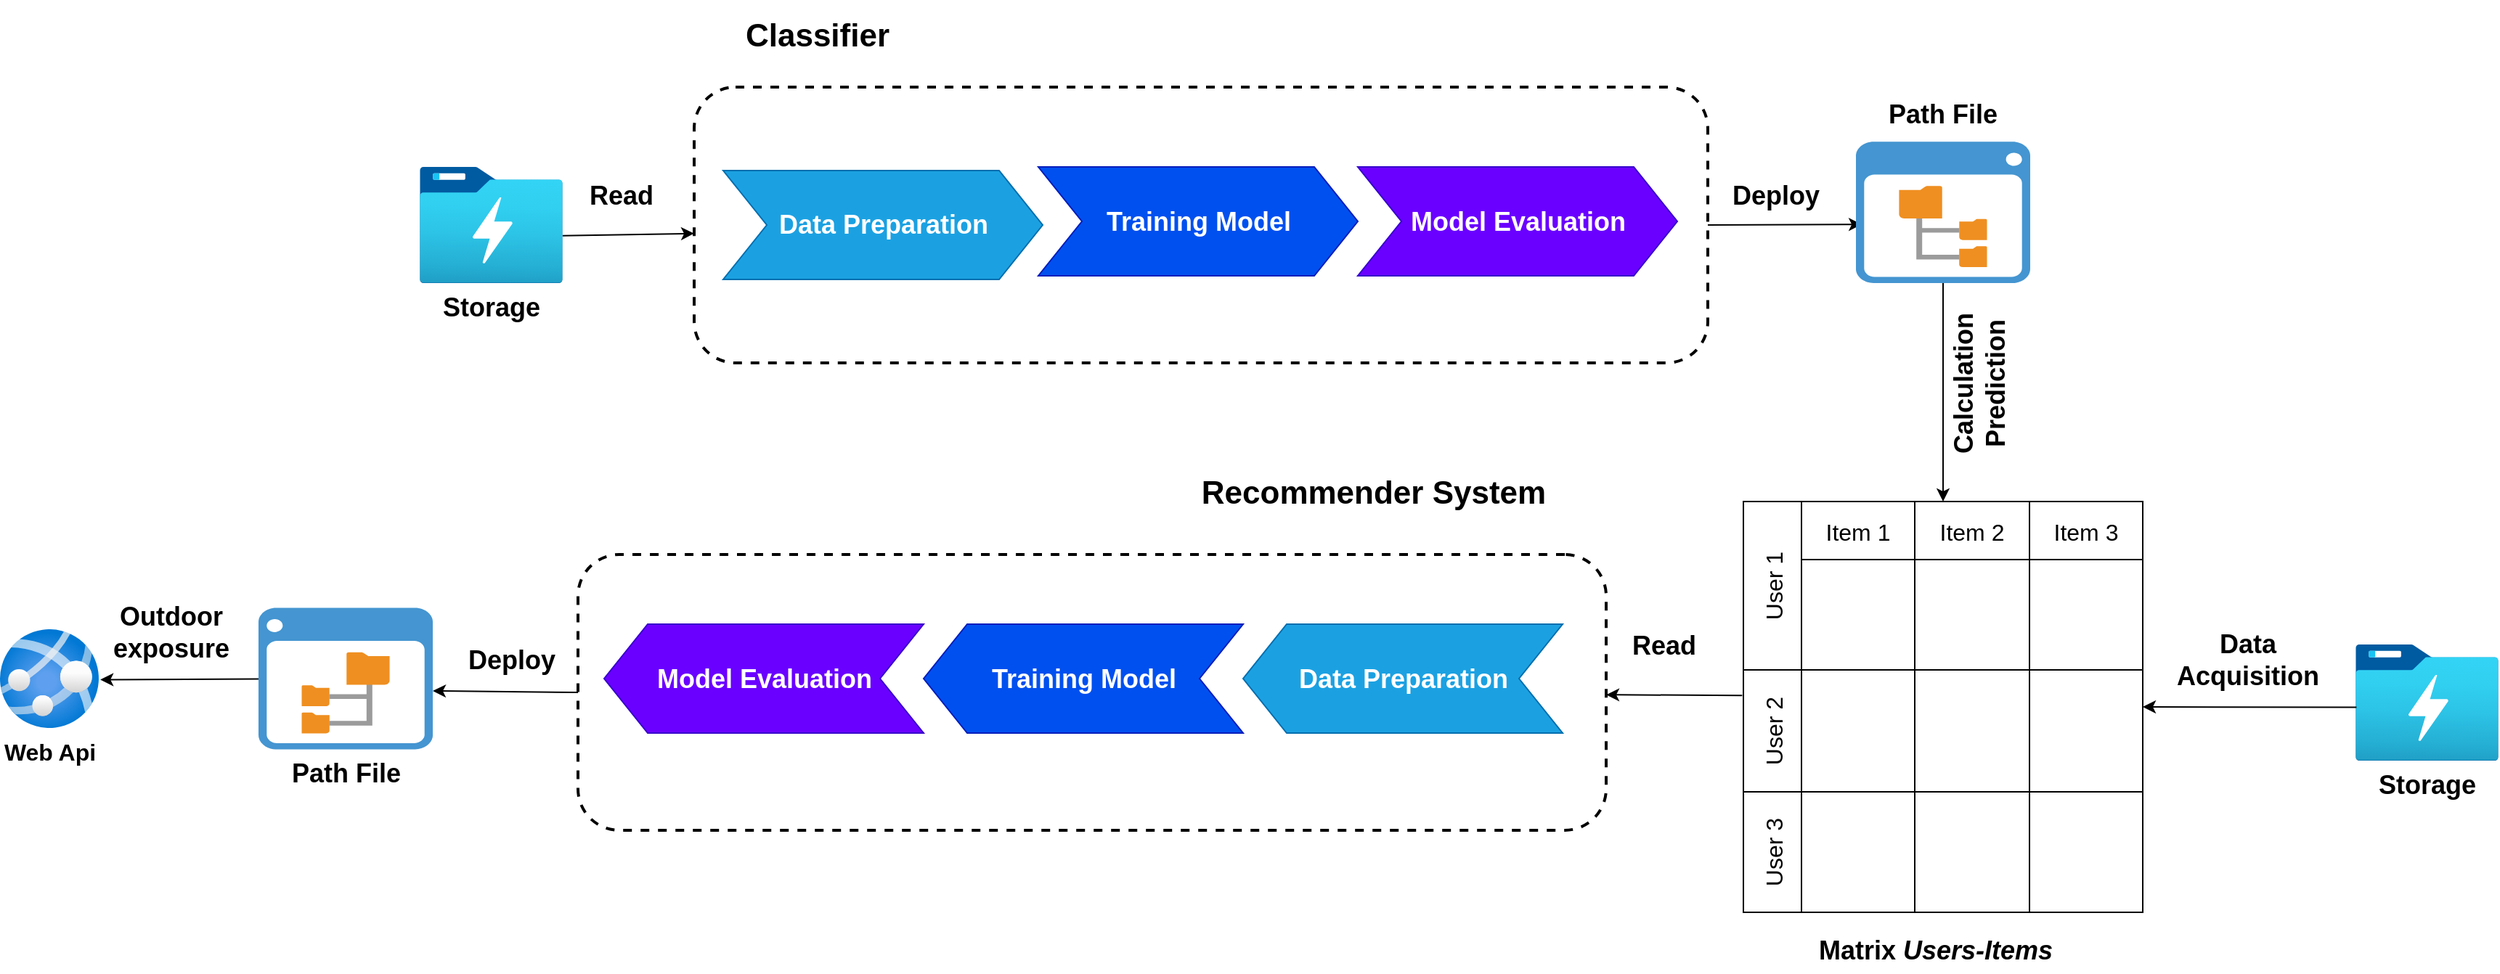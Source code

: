 <mxfile version="24.6.4" type="device" pages="27">
  <diagram name="Recommender System" id="5ukMopy9Up_xZV0ZCEvE">
    <mxGraphModel dx="3195" dy="1222" grid="1" gridSize="10" guides="1" tooltips="1" connect="1" arrows="1" fold="1" page="1" pageScale="1" pageWidth="827" pageHeight="1169" math="0" shadow="0">
      <root>
        <mxCell id="YA7IW-BgBPHlAG8P7NAU-0" />
        <mxCell id="YA7IW-BgBPHlAG8P7NAU-1" parent="YA7IW-BgBPHlAG8P7NAU-0" />
        <mxCell id="YA7IW-BgBPHlAG8P7NAU-2" value="Storage" style="image;aspect=fixed;html=1;points=[];align=center;fontSize=18;image=img/lib/azure2/analytics/Data_Lake_Store_Gen1.svg;fontStyle=1" parent="YA7IW-BgBPHlAG8P7NAU-1" vertex="1">
          <mxGeometry x="181" y="165" width="98.46" height="80" as="geometry" />
        </mxCell>
        <mxCell id="YA7IW-BgBPHlAG8P7NAU-3" value="" style="rounded=1;whiteSpace=wrap;html=1;dashed=1;strokeWidth=2;fillColor=none;fontSize=16;" parent="YA7IW-BgBPHlAG8P7NAU-1" vertex="1">
          <mxGeometry x="370" y="110" width="698" height="190" as="geometry" />
        </mxCell>
        <mxCell id="YA7IW-BgBPHlAG8P7NAU-4" value="Classifier" style="text;html=1;align=center;verticalAlign=middle;whiteSpace=wrap;rounded=0;fontStyle=1;fontSize=22;" parent="YA7IW-BgBPHlAG8P7NAU-1" vertex="1">
          <mxGeometry x="390" y="50" width="130" height="50" as="geometry" />
        </mxCell>
        <mxCell id="YA7IW-BgBPHlAG8P7NAU-5" value="" style="endArrow=classic;html=1;rounded=0;exitX=1;exitY=0.592;exitDx=0;exitDy=0;exitPerimeter=0;fontSize=16;" parent="YA7IW-BgBPHlAG8P7NAU-1" source="YA7IW-BgBPHlAG8P7NAU-2" target="YA7IW-BgBPHlAG8P7NAU-3" edge="1">
          <mxGeometry width="50" height="50" relative="1" as="geometry">
            <mxPoint x="250" y="220" as="sourcePoint" />
            <mxPoint x="300" y="170" as="targetPoint" />
          </mxGeometry>
        </mxCell>
        <mxCell id="YA7IW-BgBPHlAG8P7NAU-6" value="Read" style="text;html=1;align=center;verticalAlign=middle;whiteSpace=wrap;rounded=0;fontStyle=1;fontSize=18;" parent="YA7IW-BgBPHlAG8P7NAU-1" vertex="1">
          <mxGeometry x="290" y="170" width="60" height="30" as="geometry" />
        </mxCell>
        <mxCell id="YA7IW-BgBPHlAG8P7NAU-7" value="Data Preparation" style="html=1;shadow=0;dashed=0;align=center;verticalAlign=middle;shape=mxgraph.arrows2.arrow;dy=0;dx=30;notch=30;fontStyle=1;fontSize=18;fillColor=#1ba1e2;strokeColor=#006EAF;fontColor=#ffffff;" parent="YA7IW-BgBPHlAG8P7NAU-1" vertex="1">
          <mxGeometry x="390" y="167.5" width="220" height="75" as="geometry" />
        </mxCell>
        <mxCell id="YA7IW-BgBPHlAG8P7NAU-8" value="Training Model" style="html=1;shadow=0;dashed=0;align=center;verticalAlign=middle;shape=mxgraph.arrows2.arrow;dy=0;dx=30;notch=30;fontStyle=1;fontSize=18;fillColor=#0050ef;fontColor=#ffffff;strokeColor=#001DBC;" parent="YA7IW-BgBPHlAG8P7NAU-1" vertex="1">
          <mxGeometry x="607" y="165" width="220" height="75" as="geometry" />
        </mxCell>
        <mxCell id="YA7IW-BgBPHlAG8P7NAU-9" value="Model Evaluation" style="html=1;shadow=0;dashed=0;align=center;verticalAlign=middle;shape=mxgraph.arrows2.arrow;dy=0;dx=30;notch=30;fontStyle=1;fontSize=18;fillColor=#6a00ff;fontColor=#ffffff;strokeColor=#3700CC;" parent="YA7IW-BgBPHlAG8P7NAU-1" vertex="1">
          <mxGeometry x="827" y="165" width="220" height="75" as="geometry" />
        </mxCell>
        <mxCell id="YA7IW-BgBPHlAG8P7NAU-10" value="" style="endArrow=classic;html=1;rounded=0;exitX=1;exitY=0.5;exitDx=0;exitDy=0;entryX=0.034;entryY=0.585;entryDx=0;entryDy=0;entryPerimeter=0;fontSize=16;" parent="YA7IW-BgBPHlAG8P7NAU-1" source="YA7IW-BgBPHlAG8P7NAU-3" target="YA7IW-BgBPHlAG8P7NAU-11" edge="1">
          <mxGeometry width="50" height="50" relative="1" as="geometry">
            <mxPoint x="1360" y="220" as="sourcePoint" />
            <mxPoint x="1360" y="205" as="targetPoint" />
          </mxGeometry>
        </mxCell>
        <mxCell id="YA7IW-BgBPHlAG8P7NAU-11" value="" style="shadow=0;dashed=0;html=1;strokeColor=none;fillColor=#4495D1;labelPosition=center;verticalLabelPosition=bottom;verticalAlign=top;align=center;outlineConnect=0;shape=mxgraph.veeam.2d.file_system_browser;fontSize=16;fontStyle=1;horizontal=0;labelBackgroundColor=none;" parent="YA7IW-BgBPHlAG8P7NAU-1" vertex="1">
          <mxGeometry x="1170" y="147.6" width="120" height="97.4" as="geometry" />
        </mxCell>
        <mxCell id="YA7IW-BgBPHlAG8P7NAU-12" value="Deploy" style="text;html=1;align=center;verticalAlign=middle;whiteSpace=wrap;rounded=0;fontStyle=1;fontSize=18;" parent="YA7IW-BgBPHlAG8P7NAU-1" vertex="1">
          <mxGeometry x="1080" y="170" width="70" height="30" as="geometry" />
        </mxCell>
        <mxCell id="viIekKWBAA5iOPDWb1mH-1" value="Storage" style="image;aspect=fixed;html=1;points=[];align=center;fontSize=18;image=img/lib/azure2/analytics/Data_Lake_Store_Gen1.svg;fontStyle=1" parent="YA7IW-BgBPHlAG8P7NAU-1" vertex="1">
          <mxGeometry x="1514" y="494" width="98.46" height="80" as="geometry" />
        </mxCell>
        <mxCell id="viIekKWBAA5iOPDWb1mH-2" value="" style="endArrow=classic;html=1;rounded=0;fontSize=16;entryX=1;entryY=0.5;entryDx=0;entryDy=0;exitX=0.007;exitY=0.541;exitDx=0;exitDy=0;exitPerimeter=0;" parent="YA7IW-BgBPHlAG8P7NAU-1" source="viIekKWBAA5iOPDWb1mH-1" edge="1" target="viIekKWBAA5iOPDWb1mH-14">
          <mxGeometry width="50" height="50" relative="1" as="geometry">
            <mxPoint x="910" y="480" as="sourcePoint" />
            <mxPoint x="1370" y="620" as="targetPoint" />
            <Array as="points" />
          </mxGeometry>
        </mxCell>
        <mxCell id="viIekKWBAA5iOPDWb1mH-3" value="Data &lt;br style=&quot;font-size: 18px;&quot;&gt;Acquisition" style="text;html=1;align=center;verticalAlign=middle;whiteSpace=wrap;rounded=0;fontStyle=1;fontSize=18;" parent="YA7IW-BgBPHlAG8P7NAU-1" vertex="1">
          <mxGeometry x="1390" y="480" width="100" height="49" as="geometry" />
        </mxCell>
        <mxCell id="viIekKWBAA5iOPDWb1mH-4" value="&lt;br style=&quot;font-size: 18px;&quot;&gt;&lt;span style=&quot;color: rgb(0, 0, 0); font-family: Helvetica; font-size: 18px; font-style: normal; font-variant-ligatures: normal; font-variant-caps: normal; font-weight: 700; letter-spacing: normal; orphans: 2; text-align: center; text-indent: 0px; text-transform: none; widows: 2; word-spacing: 0px; -webkit-text-stroke-width: 0px; white-space: nowrap; text-decoration-thickness: initial; text-decoration-style: initial; text-decoration-color: initial; float: none; display: inline !important;&quot;&gt;Path File&lt;/span&gt;&lt;div style=&quot;font-size: 18px;&quot;&gt;&lt;br style=&quot;font-size: 18px;&quot;&gt;&lt;/div&gt;" style="text;html=1;align=center;verticalAlign=top;whiteSpace=wrap;rounded=0;fontStyle=1;fontSize=18;labelBackgroundColor=none;" parent="YA7IW-BgBPHlAG8P7NAU-1" vertex="1">
          <mxGeometry x="1175" y="90" width="110" height="50" as="geometry" />
        </mxCell>
        <mxCell id="viIekKWBAA5iOPDWb1mH-5" value="Calculation &lt;br&gt;Prediction" style="endArrow=classic;html=1;rounded=0;fontSize=18;fontStyle=1;horizontal=0;verticalAlign=top;align=center;labelBackgroundColor=none;spacingBottom=0;spacing=2;spacingLeft=8;entryX=0.5;entryY=0;entryDx=0;entryDy=0;" parent="YA7IW-BgBPHlAG8P7NAU-1" source="YA7IW-BgBPHlAG8P7NAU-11" target="viIekKWBAA5iOPDWb1mH-14" edge="1">
          <mxGeometry x="-0.171" width="50" height="50" relative="1" as="geometry">
            <mxPoint x="970" y="350" as="sourcePoint" />
            <mxPoint x="1230" y="450" as="targetPoint" />
            <mxPoint as="offset" />
          </mxGeometry>
        </mxCell>
        <mxCell id="viIekKWBAA5iOPDWb1mH-14" value="" style="shape=table;childLayout=tableLayout;startSize=0;collapsible=0;recursiveResize=0;expand=0;fontSize=16;rounded=0;strokeColor=default;" parent="YA7IW-BgBPHlAG8P7NAU-1" vertex="1">
          <mxGeometry x="1092.5" y="395.5" width="275" height="283" as="geometry" />
        </mxCell>
        <mxCell id="viIekKWBAA5iOPDWb1mH-15" value="User 1" style="shape=tableRow;horizontal=0;swimlaneHead=0;swimlaneBody=0;top=0;left=0;strokeColor=inherit;bottom=0;right=0;dropTarget=0;fontStyle=0;fillColor=none;points=[[0,0.5],[1,0.5]];portConstraint=eastwest;startSize=40;collapsible=0;recursiveResize=0;expand=0;fontSize=16;" parent="viIekKWBAA5iOPDWb1mH-14" vertex="1">
          <mxGeometry width="275" height="116" as="geometry" />
        </mxCell>
        <mxCell id="viIekKWBAA5iOPDWb1mH-16" value="Item 1" style="swimlane;swimlaneHead=0;swimlaneBody=0;fontStyle=0;strokeColor=inherit;connectable=0;fillColor=none;startSize=40;collapsible=0;recursiveResize=0;expand=0;fontSize=16;" parent="viIekKWBAA5iOPDWb1mH-15" vertex="1">
          <mxGeometry x="40" width="78" height="116" as="geometry">
            <mxRectangle width="78" height="116" as="alternateBounds" />
          </mxGeometry>
        </mxCell>
        <mxCell id="viIekKWBAA5iOPDWb1mH-17" value="Item 2" style="swimlane;swimlaneHead=0;swimlaneBody=0;fontStyle=0;strokeColor=inherit;connectable=0;fillColor=none;startSize=40;collapsible=0;recursiveResize=0;expand=0;fontSize=16;" parent="viIekKWBAA5iOPDWb1mH-15" vertex="1">
          <mxGeometry x="118" width="79" height="116" as="geometry">
            <mxRectangle width="79" height="116" as="alternateBounds" />
          </mxGeometry>
        </mxCell>
        <mxCell id="viIekKWBAA5iOPDWb1mH-18" value="Item 3" style="swimlane;swimlaneHead=0;swimlaneBody=0;fontStyle=0;strokeColor=inherit;connectable=0;fillColor=none;startSize=40;collapsible=0;recursiveResize=0;expand=0;fontSize=16;" parent="viIekKWBAA5iOPDWb1mH-15" vertex="1">
          <mxGeometry x="197" width="78" height="116" as="geometry">
            <mxRectangle width="78" height="116" as="alternateBounds" />
          </mxGeometry>
        </mxCell>
        <mxCell id="viIekKWBAA5iOPDWb1mH-19" value="User 2" style="shape=tableRow;horizontal=0;swimlaneHead=0;swimlaneBody=0;top=0;left=0;strokeColor=inherit;bottom=0;right=0;dropTarget=0;fontStyle=0;fillColor=none;points=[[0,0.5],[1,0.5]];portConstraint=eastwest;startSize=40;collapsible=0;recursiveResize=0;expand=0;fontSize=16;" parent="viIekKWBAA5iOPDWb1mH-14" vertex="1">
          <mxGeometry y="116" width="275" height="84" as="geometry" />
        </mxCell>
        <mxCell id="viIekKWBAA5iOPDWb1mH-20" value="" style="swimlane;swimlaneHead=0;swimlaneBody=0;fontStyle=0;connectable=0;strokeColor=inherit;fillColor=none;startSize=0;collapsible=0;recursiveResize=0;expand=0;fontSize=16;" parent="viIekKWBAA5iOPDWb1mH-19" vertex="1">
          <mxGeometry x="40" width="78" height="84" as="geometry">
            <mxRectangle width="78" height="84" as="alternateBounds" />
          </mxGeometry>
        </mxCell>
        <mxCell id="viIekKWBAA5iOPDWb1mH-21" value="" style="swimlane;swimlaneHead=0;swimlaneBody=0;fontStyle=0;connectable=0;strokeColor=inherit;fillColor=none;startSize=0;collapsible=0;recursiveResize=0;expand=0;fontSize=16;" parent="viIekKWBAA5iOPDWb1mH-19" vertex="1">
          <mxGeometry x="118" width="79" height="84" as="geometry">
            <mxRectangle width="79" height="84" as="alternateBounds" />
          </mxGeometry>
        </mxCell>
        <mxCell id="viIekKWBAA5iOPDWb1mH-22" value="" style="swimlane;swimlaneHead=0;swimlaneBody=0;fontStyle=0;connectable=0;strokeColor=inherit;fillColor=none;startSize=0;collapsible=0;recursiveResize=0;expand=0;fontSize=18;" parent="viIekKWBAA5iOPDWb1mH-19" vertex="1">
          <mxGeometry x="197" width="78" height="84" as="geometry">
            <mxRectangle width="78" height="84" as="alternateBounds" />
          </mxGeometry>
        </mxCell>
        <mxCell id="viIekKWBAA5iOPDWb1mH-23" value="User 3" style="shape=tableRow;horizontal=0;swimlaneHead=0;swimlaneBody=0;top=0;left=0;strokeColor=inherit;bottom=0;right=0;dropTarget=0;fontStyle=0;fillColor=none;points=[[0,0.5],[1,0.5]];portConstraint=eastwest;startSize=40;collapsible=0;recursiveResize=0;expand=0;fontSize=16;" parent="viIekKWBAA5iOPDWb1mH-14" vertex="1">
          <mxGeometry y="200" width="275" height="83" as="geometry" />
        </mxCell>
        <mxCell id="viIekKWBAA5iOPDWb1mH-24" value="" style="swimlane;swimlaneHead=0;swimlaneBody=0;fontStyle=0;connectable=0;strokeColor=inherit;fillColor=none;startSize=0;collapsible=0;recursiveResize=0;expand=0;fontSize=16;" parent="viIekKWBAA5iOPDWb1mH-23" vertex="1">
          <mxGeometry x="40" width="78" height="83" as="geometry">
            <mxRectangle width="78" height="83" as="alternateBounds" />
          </mxGeometry>
        </mxCell>
        <mxCell id="viIekKWBAA5iOPDWb1mH-25" value="" style="swimlane;swimlaneHead=0;swimlaneBody=0;fontStyle=0;connectable=0;strokeColor=inherit;fillColor=none;startSize=0;collapsible=0;recursiveResize=0;expand=0;fontSize=16;" parent="viIekKWBAA5iOPDWb1mH-23" vertex="1">
          <mxGeometry x="118" width="79" height="83" as="geometry">
            <mxRectangle width="79" height="83" as="alternateBounds" />
          </mxGeometry>
        </mxCell>
        <mxCell id="viIekKWBAA5iOPDWb1mH-26" value="" style="swimlane;swimlaneHead=0;swimlaneBody=0;fontStyle=0;connectable=0;strokeColor=inherit;fillColor=none;startSize=0;collapsible=0;recursiveResize=0;expand=0;fontSize=16;" parent="viIekKWBAA5iOPDWb1mH-23" vertex="1">
          <mxGeometry x="197" width="78" height="83" as="geometry">
            <mxRectangle width="78" height="83" as="alternateBounds" />
          </mxGeometry>
        </mxCell>
        <mxCell id="viIekKWBAA5iOPDWb1mH-27" value="" style="rounded=1;whiteSpace=wrap;html=1;dashed=1;strokeWidth=2;fillColor=none;flipH=1;fontSize=16;" parent="YA7IW-BgBPHlAG8P7NAU-1" vertex="1">
          <mxGeometry x="290" y="432" width="708" height="190" as="geometry" />
        </mxCell>
        <mxCell id="viIekKWBAA5iOPDWb1mH-28" value="Recommender System" style="text;html=1;align=center;verticalAlign=middle;whiteSpace=wrap;rounded=0;fontStyle=1;fontSize=22;flipH=1;" parent="YA7IW-BgBPHlAG8P7NAU-1" vertex="1">
          <mxGeometry x="708" y="360" width="260" height="60" as="geometry" />
        </mxCell>
        <mxCell id="viIekKWBAA5iOPDWb1mH-29" value="Data Preparation" style="html=1;shadow=0;dashed=0;align=center;verticalAlign=middle;shape=mxgraph.arrows2.arrow;dy=0;dx=30;notch=30;fontStyle=1;fontSize=18;fillColor=#1ba1e2;strokeColor=#006EAF;fontColor=#ffffff;flipH=1;" parent="YA7IW-BgBPHlAG8P7NAU-1" vertex="1">
          <mxGeometry x="748" y="480" width="220" height="75" as="geometry" />
        </mxCell>
        <mxCell id="viIekKWBAA5iOPDWb1mH-30" value="Training Model" style="html=1;shadow=0;dashed=0;align=center;verticalAlign=middle;shape=mxgraph.arrows2.arrow;dy=0;dx=30;notch=30;fontStyle=1;fontSize=18;fillColor=#0050ef;fontColor=#ffffff;strokeColor=#001DBC;flipH=1;" parent="YA7IW-BgBPHlAG8P7NAU-1" vertex="1">
          <mxGeometry x="528" y="480" width="220" height="75" as="geometry" />
        </mxCell>
        <mxCell id="viIekKWBAA5iOPDWb1mH-31" value="Model Evaluation" style="html=1;shadow=0;dashed=0;align=center;verticalAlign=middle;shape=mxgraph.arrows2.arrow;dy=0;dx=30;notch=30;fontStyle=1;fontSize=18;fillColor=#6a00ff;fontColor=#ffffff;strokeColor=#3700CC;flipH=1;" parent="YA7IW-BgBPHlAG8P7NAU-1" vertex="1">
          <mxGeometry x="308" y="480" width="220" height="75" as="geometry" />
        </mxCell>
        <mxCell id="viIekKWBAA5iOPDWb1mH-32" value="" style="endArrow=classic;html=1;rounded=0;exitX=-0.003;exitY=0.472;exitDx=0;exitDy=0;exitPerimeter=0;fontSize=16;" parent="YA7IW-BgBPHlAG8P7NAU-1" source="viIekKWBAA5iOPDWb1mH-14" target="viIekKWBAA5iOPDWb1mH-27" edge="1">
          <mxGeometry width="50" height="50" relative="1" as="geometry">
            <mxPoint x="1080" y="610" as="sourcePoint" />
            <mxPoint x="1030" y="440" as="targetPoint" />
          </mxGeometry>
        </mxCell>
        <mxCell id="viIekKWBAA5iOPDWb1mH-33" value="Read" style="text;html=1;align=center;verticalAlign=middle;whiteSpace=wrap;rounded=0;fontStyle=1;fontSize=18;" parent="YA7IW-BgBPHlAG8P7NAU-1" vertex="1">
          <mxGeometry x="1008" y="480" width="60" height="30" as="geometry" />
        </mxCell>
        <mxCell id="gqwjaIfgZfuntEy7EqHN-1" value="Path File" style="shadow=0;dashed=0;html=1;strokeColor=none;fillColor=#4495D1;labelPosition=center;verticalLabelPosition=bottom;verticalAlign=top;align=center;outlineConnect=0;shape=mxgraph.veeam.2d.file_system_browser;fontSize=18;fontStyle=1;flipH=1;" parent="YA7IW-BgBPHlAG8P7NAU-1" vertex="1">
          <mxGeometry x="70" y="468.8" width="120" height="97.4" as="geometry" />
        </mxCell>
        <mxCell id="gqwjaIfgZfuntEy7EqHN-2" value="Deploy" style="text;html=1;align=center;verticalAlign=middle;whiteSpace=wrap;rounded=0;fontStyle=1;fontSize=18;flipH=1;" parent="YA7IW-BgBPHlAG8P7NAU-1" vertex="1">
          <mxGeometry x="210" y="489.5" width="69.46" height="30" as="geometry" />
        </mxCell>
        <mxCell id="gqwjaIfgZfuntEy7EqHN-4" value="Web Api" style="image;aspect=fixed;html=1;points=[];align=center;fontSize=16;image=img/lib/azure2/app_services/App_Services.svg;fontStyle=1;flipH=1;" parent="YA7IW-BgBPHlAG8P7NAU-1" vertex="1">
          <mxGeometry x="-108" y="483.5" width="68" height="68" as="geometry" />
        </mxCell>
        <mxCell id="gqwjaIfgZfuntEy7EqHN-5" value="Outdoor exposure" style="text;html=1;align=center;verticalAlign=middle;whiteSpace=wrap;rounded=0;fontStyle=1;fontSize=18;flipH=1;" parent="YA7IW-BgBPHlAG8P7NAU-1" vertex="1">
          <mxGeometry x="-40" y="462.5" width="100" height="47.5" as="geometry" />
        </mxCell>
        <mxCell id="Y9qqTO8lAC5sD_zbNC1W-0" value="" style="endArrow=classic;html=1;rounded=0;entryX=-0.016;entryY=0.511;entryDx=0;entryDy=0;entryPerimeter=0;fontSize=16;" parent="YA7IW-BgBPHlAG8P7NAU-1" source="gqwjaIfgZfuntEy7EqHN-1" target="gqwjaIfgZfuntEy7EqHN-4" edge="1">
          <mxGeometry width="50" height="50" relative="1" as="geometry">
            <mxPoint x="-350" y="690" as="sourcePoint" />
            <mxPoint x="-300" y="640" as="targetPoint" />
          </mxGeometry>
        </mxCell>
        <mxCell id="Y9qqTO8lAC5sD_zbNC1W-1" value="" style="endArrow=classic;html=1;rounded=0;entryX=0;entryY=0.587;entryDx=0;entryDy=0;entryPerimeter=0;exitX=0;exitY=0.5;exitDx=0;exitDy=0;fontSize=16;" parent="YA7IW-BgBPHlAG8P7NAU-1" source="viIekKWBAA5iOPDWb1mH-27" target="gqwjaIfgZfuntEy7EqHN-1" edge="1">
          <mxGeometry width="50" height="50" relative="1" as="geometry">
            <mxPoint x="70" y="680" as="sourcePoint" />
            <mxPoint x="120" y="630" as="targetPoint" />
          </mxGeometry>
        </mxCell>
        <mxCell id="W-39EJ4AD-xXLd6QPcDd-0" value="&lt;span style=&quot;font-size: 18px;&quot;&gt;Matrix&amp;nbsp;&lt;/span&gt;&lt;i style=&quot;font-size: 18px;&quot;&gt;Users-Items&lt;/i&gt;" style="text;html=1;align=center;verticalAlign=middle;whiteSpace=wrap;rounded=0;fontSize=18;fontStyle=1" parent="YA7IW-BgBPHlAG8P7NAU-1" vertex="1">
          <mxGeometry x="1140" y="690" width="170" height="30" as="geometry" />
        </mxCell>
      </root>
    </mxGraphModel>
  </diagram>
  <diagram id="fDGUxgb6aMUP9BefmdUB" name="Worker Service - Gestione Clienti">
    <mxGraphModel dx="1184" dy="611" grid="1" gridSize="10" guides="1" tooltips="1" connect="1" arrows="1" fold="1" page="1" pageScale="1" pageWidth="827" pageHeight="1169" math="0" shadow="0">
      <root>
        <mxCell id="0" />
        <mxCell id="1" parent="0" />
        <mxCell id="m-v2l8ow76C2NpliSAcw-1" value="Gestione Clienti" style="shape=umlLifeline;perimeter=lifelinePerimeter;whiteSpace=wrap;html=1;container=1;dropTarget=0;collapsible=0;recursiveResize=0;outlineConnect=0;portConstraint=eastwest;newEdgeStyle={&quot;curved&quot;:0,&quot;rounded&quot;:0};" parent="1" vertex="1">
          <mxGeometry x="40" y="40" width="100" height="200" as="geometry" />
        </mxCell>
        <mxCell id="m-v2l8ow76C2NpliSAcw-2" value="DataBase" style="shape=umlLifeline;perimeter=lifelinePerimeter;whiteSpace=wrap;html=1;container=1;dropTarget=0;collapsible=0;recursiveResize=0;outlineConnect=0;portConstraint=eastwest;newEdgeStyle={&quot;curved&quot;:0,&quot;rounded&quot;:0};" parent="1" vertex="1">
          <mxGeometry x="320" y="40" width="100" height="200" as="geometry" />
        </mxCell>
        <mxCell id="m-v2l8ow76C2NpliSAcw-4" value="" style="html=1;points=[[0,0,0,0,5],[0,1,0,0,-5],[1,0,0,0,5],[1,1,0,0,-5]];perimeter=orthogonalPerimeter;outlineConnect=0;targetShapes=umlLifeline;portConstraint=eastwest;newEdgeStyle={&quot;curved&quot;:0,&quot;rounded&quot;:0};" parent="m-v2l8ow76C2NpliSAcw-2" vertex="1">
          <mxGeometry x="45" y="80" width="10" height="40" as="geometry" />
        </mxCell>
        <mxCell id="m-v2l8ow76C2NpliSAcw-3" value="Coda Rabbit MQ" style="shape=umlLifeline;perimeter=lifelinePerimeter;whiteSpace=wrap;html=1;container=1;dropTarget=0;collapsible=0;recursiveResize=0;outlineConnect=0;portConstraint=eastwest;newEdgeStyle={&quot;curved&quot;:0,&quot;rounded&quot;:0};" parent="1" vertex="1">
          <mxGeometry x="450" y="40" width="100" height="200" as="geometry" />
        </mxCell>
        <mxCell id="m-v2l8ow76C2NpliSAcw-7" value="" style="html=1;points=[[0,0,0,0,5],[0,1,0,0,-5],[1,0,0,0,5],[1,1,0,0,-5]];perimeter=orthogonalPerimeter;outlineConnect=0;targetShapes=umlLifeline;portConstraint=eastwest;newEdgeStyle={&quot;curved&quot;:0,&quot;rounded&quot;:0};" parent="m-v2l8ow76C2NpliSAcw-3" vertex="1">
          <mxGeometry x="45" y="140" width="10" height="20" as="geometry" />
        </mxCell>
        <mxCell id="m-v2l8ow76C2NpliSAcw-8" value="Accoda messaggio: Nuovo Cliente Creato (Codice Cliente)" style="html=1;verticalAlign=bottom;startArrow=oval;endArrow=block;startSize=8;curved=0;rounded=0;entryX=0;entryY=0;entryDx=0;entryDy=5;" parent="m-v2l8ow76C2NpliSAcw-3" target="m-v2l8ow76C2NpliSAcw-7" edge="1">
          <mxGeometry x="0.002" relative="1" as="geometry">
            <mxPoint x="-360.071" y="145" as="sourcePoint" />
            <mxPoint as="offset" />
          </mxGeometry>
        </mxCell>
        <mxCell id="m-v2l8ow76C2NpliSAcw-5" value="Creazione Nuovo Cliente" style="html=1;verticalAlign=bottom;startArrow=oval;endArrow=block;startSize=8;curved=0;rounded=0;entryX=0;entryY=0;entryDx=0;entryDy=5;" parent="1" source="m-v2l8ow76C2NpliSAcw-1" target="m-v2l8ow76C2NpliSAcw-4" edge="1">
          <mxGeometry relative="1" as="geometry">
            <mxPoint x="125" y="125" as="sourcePoint" />
          </mxGeometry>
        </mxCell>
        <mxCell id="m-v2l8ow76C2NpliSAcw-6" value="Cliente Creato" style="html=1;verticalAlign=bottom;endArrow=open;dashed=1;endSize=8;curved=0;rounded=0;" parent="1" source="m-v2l8ow76C2NpliSAcw-4" edge="1">
          <mxGeometry relative="1" as="geometry">
            <mxPoint x="279.5" y="160" as="sourcePoint" />
            <mxPoint x="89.929" y="160" as="targetPoint" />
          </mxGeometry>
        </mxCell>
      </root>
    </mxGraphModel>
  </diagram>
  <diagram name="Worker Service - Eliminazione Polizze" id="5lMKvkj5nxo7G-UhgSyN">
    <mxGraphModel dx="1184" dy="611" grid="1" gridSize="10" guides="1" tooltips="1" connect="1" arrows="1" fold="1" page="1" pageScale="1" pageWidth="827" pageHeight="1169" math="0" shadow="0">
      <root>
        <mxCell id="05Rf1EvOerONyeCc45Wx-0" />
        <mxCell id="05Rf1EvOerONyeCc45Wx-1" parent="05Rf1EvOerONyeCc45Wx-0" />
        <mxCell id="05Rf1EvOerONyeCc45Wx-2" value="Eliminazione Polizze" style="shape=umlLifeline;perimeter=lifelinePerimeter;whiteSpace=wrap;html=1;container=1;dropTarget=0;collapsible=0;recursiveResize=0;outlineConnect=0;portConstraint=eastwest;newEdgeStyle={&quot;curved&quot;:0,&quot;rounded&quot;:0};" parent="05Rf1EvOerONyeCc45Wx-1" vertex="1">
          <mxGeometry x="40" y="40" width="110" height="540" as="geometry" />
        </mxCell>
        <mxCell id="05Rf1EvOerONyeCc45Wx-3" value="DataBase" style="shape=umlLifeline;perimeter=lifelinePerimeter;whiteSpace=wrap;html=1;container=1;dropTarget=0;collapsible=0;recursiveResize=0;outlineConnect=0;portConstraint=eastwest;newEdgeStyle={&quot;curved&quot;:0,&quot;rounded&quot;:0};" parent="05Rf1EvOerONyeCc45Wx-1" vertex="1">
          <mxGeometry x="325" y="40" width="100" height="540" as="geometry" />
        </mxCell>
        <mxCell id="ewU7uGlwxb3VRezfmzNt-0" value="" style="html=1;points=[[0,0,0,0,5],[0,1,0,0,-5],[1,0,0,0,5],[1,1,0,0,-5]];perimeter=orthogonalPerimeter;outlineConnect=0;targetShapes=umlLifeline;portConstraint=eastwest;newEdgeStyle={&quot;curved&quot;:0,&quot;rounded&quot;:0};" parent="05Rf1EvOerONyeCc45Wx-3" vertex="1">
          <mxGeometry x="45" y="60" width="10" height="60" as="geometry" />
        </mxCell>
        <mxCell id="ewU7uGlwxb3VRezfmzNt-10" value="" style="html=1;points=[[0,0,0,0,5],[0,1,0,0,-5],[1,0,0,0,5],[1,1,0,0,-5]];perimeter=orthogonalPerimeter;outlineConnect=0;targetShapes=umlLifeline;portConstraint=eastwest;newEdgeStyle={&quot;curved&quot;:0,&quot;rounded&quot;:0};" parent="05Rf1EvOerONyeCc45Wx-3" vertex="1">
          <mxGeometry x="45" y="310" width="10" height="50" as="geometry" />
        </mxCell>
        <mxCell id="05Rf1EvOerONyeCc45Wx-8" value="Coda Rabbit MQ" style="shape=umlLifeline;perimeter=lifelinePerimeter;whiteSpace=wrap;html=1;container=1;dropTarget=0;collapsible=0;recursiveResize=0;outlineConnect=0;portConstraint=eastwest;newEdgeStyle={&quot;curved&quot;:0,&quot;rounded&quot;:0};" parent="05Rf1EvOerONyeCc45Wx-1" vertex="1">
          <mxGeometry x="510" y="40" width="110" height="540" as="geometry" />
        </mxCell>
        <mxCell id="ewU7uGlwxb3VRezfmzNt-7" value="" style="html=1;points=[[0,0,0,0,5],[0,1,0,0,-5],[1,0,0,0,5],[1,1,0,0,-5]];perimeter=orthogonalPerimeter;outlineConnect=0;targetShapes=umlLifeline;portConstraint=eastwest;newEdgeStyle={&quot;curved&quot;:0,&quot;rounded&quot;:0};" parent="05Rf1EvOerONyeCc45Wx-8" vertex="1">
          <mxGeometry x="50" y="240" width="10" height="30" as="geometry" />
        </mxCell>
        <mxCell id="ewU7uGlwxb3VRezfmzNt-16" value="" style="html=1;points=[[0,0,0,0,5],[0,1,0,0,-5],[1,0,0,0,5],[1,1,0,0,-5]];perimeter=orthogonalPerimeter;outlineConnect=0;targetShapes=umlLifeline;portConstraint=eastwest;newEdgeStyle={&quot;curved&quot;:0,&quot;rounded&quot;:0};" parent="05Rf1EvOerONyeCc45Wx-8" vertex="1">
          <mxGeometry x="50" y="480" width="10" height="25" as="geometry" />
        </mxCell>
        <mxCell id="ewU7uGlwxb3VRezfmzNt-17" value="Accoda Messaggio: Cliente Eliminato (Codice Cliente)" style="html=1;verticalAlign=bottom;startArrow=oval;endArrow=block;startSize=8;curved=0;rounded=0;entryX=0;entryY=0;entryDx=0;entryDy=5;" parent="05Rf1EvOerONyeCc45Wx-8" target="ewU7uGlwxb3VRezfmzNt-16" edge="1">
          <mxGeometry relative="1" as="geometry">
            <mxPoint x="-415.071" y="485" as="sourcePoint" />
          </mxGeometry>
        </mxCell>
        <mxCell id="ewU7uGlwxb3VRezfmzNt-1" value="Richiesta Polizze Scadute" style="html=1;verticalAlign=bottom;endArrow=block;curved=0;rounded=0;entryX=0;entryY=0;entryDx=0;entryDy=5;" parent="05Rf1EvOerONyeCc45Wx-1" source="05Rf1EvOerONyeCc45Wx-2" target="ewU7uGlwxb3VRezfmzNt-0" edge="1">
          <mxGeometry relative="1" as="geometry">
            <mxPoint x="300" y="105" as="sourcePoint" />
          </mxGeometry>
        </mxCell>
        <mxCell id="ewU7uGlwxb3VRezfmzNt-2" value="Elenco Polizze" style="html=1;verticalAlign=bottom;endArrow=open;dashed=1;endSize=8;curved=0;rounded=0;exitX=0;exitY=1;exitDx=0;exitDy=-5;" parent="05Rf1EvOerONyeCc45Wx-1" source="ewU7uGlwxb3VRezfmzNt-0" target="05Rf1EvOerONyeCc45Wx-2" edge="1">
          <mxGeometry x="0.001" relative="1" as="geometry">
            <mxPoint x="300" y="175" as="targetPoint" />
            <mxPoint as="offset" />
          </mxGeometry>
        </mxCell>
        <mxCell id="ewU7uGlwxb3VRezfmzNt-3" value="for each Polizza in Elenco Polizze" style="shape=umlFrame;whiteSpace=wrap;html=1;pointerEvents=0;width=200;height=20;" parent="05Rf1EvOerONyeCc45Wx-1" vertex="1">
          <mxGeometry x="70" y="170" width="510" height="150" as="geometry" />
        </mxCell>
        <mxCell id="ewU7uGlwxb3VRezfmzNt-4" value="" style="html=1;points=[[0,0,0,0,5],[0,1,0,0,-5],[1,0,0,0,5],[1,1,0,0,-5]];perimeter=orthogonalPerimeter;outlineConnect=0;targetShapes=umlLifeline;portConstraint=eastwest;newEdgeStyle={&quot;curved&quot;:0,&quot;rounded&quot;:0};" parent="05Rf1EvOerONyeCc45Wx-1" vertex="1">
          <mxGeometry x="370" y="210" width="10" height="50" as="geometry" />
        </mxCell>
        <mxCell id="ewU7uGlwxb3VRezfmzNt-5" value="Elimina Polizze" style="html=1;verticalAlign=bottom;endArrow=block;curved=0;rounded=0;entryX=0;entryY=0;entryDx=0;entryDy=5;" parent="05Rf1EvOerONyeCc45Wx-1" source="05Rf1EvOerONyeCc45Wx-2" target="ewU7uGlwxb3VRezfmzNt-4" edge="1">
          <mxGeometry relative="1" as="geometry">
            <mxPoint x="300" y="215" as="sourcePoint" />
          </mxGeometry>
        </mxCell>
        <mxCell id="ewU7uGlwxb3VRezfmzNt-6" value="Polizza Eliminata" style="html=1;verticalAlign=bottom;endArrow=open;dashed=1;endSize=8;curved=0;rounded=0;exitX=0;exitY=1;exitDx=0;exitDy=-5;" parent="05Rf1EvOerONyeCc45Wx-1" source="ewU7uGlwxb3VRezfmzNt-4" target="05Rf1EvOerONyeCc45Wx-2" edge="1">
          <mxGeometry relative="1" as="geometry">
            <mxPoint x="300" y="285" as="targetPoint" />
          </mxGeometry>
        </mxCell>
        <mxCell id="ewU7uGlwxb3VRezfmzNt-8" value="Accoda messaggio: Polizza Eliminata (Identificativo Polizza)" style="html=1;verticalAlign=bottom;startArrow=oval;endArrow=block;startSize=8;curved=0;rounded=0;entryX=0;entryY=0;entryDx=0;entryDy=5;" parent="05Rf1EvOerONyeCc45Wx-1" source="05Rf1EvOerONyeCc45Wx-2" target="ewU7uGlwxb3VRezfmzNt-7" edge="1">
          <mxGeometry relative="1" as="geometry">
            <mxPoint x="490" y="285" as="sourcePoint" />
          </mxGeometry>
        </mxCell>
        <mxCell id="ewU7uGlwxb3VRezfmzNt-9" value="for each Cliente in Elenco Clienti" style="shape=umlFrame;whiteSpace=wrap;html=1;pointerEvents=0;width=190;height=20;" parent="05Rf1EvOerONyeCc45Wx-1" vertex="1">
          <mxGeometry x="80" y="410" width="500" height="150" as="geometry" />
        </mxCell>
        <mxCell id="ewU7uGlwxb3VRezfmzNt-11" value="Richiesta Clienti che non hanno Polizze Attive" style="html=1;verticalAlign=bottom;endArrow=block;curved=0;rounded=0;entryX=0;entryY=0;entryDx=0;entryDy=5;" parent="05Rf1EvOerONyeCc45Wx-1" source="05Rf1EvOerONyeCc45Wx-2" target="ewU7uGlwxb3VRezfmzNt-10" edge="1">
          <mxGeometry relative="1" as="geometry">
            <mxPoint x="300" y="355" as="sourcePoint" />
          </mxGeometry>
        </mxCell>
        <mxCell id="ewU7uGlwxb3VRezfmzNt-12" value="Elenco Clienti" style="html=1;verticalAlign=bottom;endArrow=open;dashed=1;endSize=8;curved=0;rounded=0;exitX=0;exitY=1;exitDx=0;exitDy=-5;" parent="05Rf1EvOerONyeCc45Wx-1" source="ewU7uGlwxb3VRezfmzNt-10" target="05Rf1EvOerONyeCc45Wx-2" edge="1">
          <mxGeometry relative="1" as="geometry">
            <mxPoint x="300" y="425" as="targetPoint" />
          </mxGeometry>
        </mxCell>
        <mxCell id="ewU7uGlwxb3VRezfmzNt-13" value="" style="html=1;points=[[0,0,0,0,5],[0,1,0,0,-5],[1,0,0,0,5],[1,1,0,0,-5]];perimeter=orthogonalPerimeter;outlineConnect=0;targetShapes=umlLifeline;portConstraint=eastwest;newEdgeStyle={&quot;curved&quot;:0,&quot;rounded&quot;:0};" parent="05Rf1EvOerONyeCc45Wx-1" vertex="1">
          <mxGeometry x="370" y="450" width="10" height="40" as="geometry" />
        </mxCell>
        <mxCell id="ewU7uGlwxb3VRezfmzNt-14" value="Disattiva Cliente" style="html=1;verticalAlign=bottom;endArrow=block;curved=0;rounded=0;entryX=0;entryY=0;entryDx=0;entryDy=5;" parent="05Rf1EvOerONyeCc45Wx-1" source="05Rf1EvOerONyeCc45Wx-2" target="ewU7uGlwxb3VRezfmzNt-13" edge="1">
          <mxGeometry relative="1" as="geometry">
            <mxPoint x="300" y="455" as="sourcePoint" />
          </mxGeometry>
        </mxCell>
        <mxCell id="ewU7uGlwxb3VRezfmzNt-15" value="Cliente Disattivato" style="html=1;verticalAlign=bottom;endArrow=open;dashed=1;endSize=8;curved=0;rounded=0;exitX=0;exitY=1;exitDx=0;exitDy=-5;" parent="05Rf1EvOerONyeCc45Wx-1" source="ewU7uGlwxb3VRezfmzNt-13" target="05Rf1EvOerONyeCc45Wx-2" edge="1">
          <mxGeometry relative="1" as="geometry">
            <mxPoint x="300" y="525" as="targetPoint" />
          </mxGeometry>
        </mxCell>
      </root>
    </mxGraphModel>
  </diagram>
  <diagram name="Worker Service - Emissione Polizze" id="PpssHMiJpR50gnPKbgA3">
    <mxGraphModel dx="1184" dy="611" grid="1" gridSize="10" guides="1" tooltips="1" connect="1" arrows="1" fold="1" page="1" pageScale="1" pageWidth="827" pageHeight="1169" math="0" shadow="0">
      <root>
        <mxCell id="cdugBKinnbdYSS0UVk1P-0" />
        <mxCell id="cdugBKinnbdYSS0UVk1P-1" parent="cdugBKinnbdYSS0UVk1P-0" />
        <mxCell id="cdugBKinnbdYSS0UVk1P-2" value="Emissione Polizze" style="shape=umlLifeline;perimeter=lifelinePerimeter;whiteSpace=wrap;html=1;container=1;dropTarget=0;collapsible=0;recursiveResize=0;outlineConnect=0;portConstraint=eastwest;newEdgeStyle={&quot;curved&quot;:0,&quot;rounded&quot;:0};" parent="cdugBKinnbdYSS0UVk1P-1" vertex="1">
          <mxGeometry x="40" y="40" width="110" height="560" as="geometry" />
        </mxCell>
        <mxCell id="cdugBKinnbdYSS0UVk1P-3" value="DataBase" style="shape=umlLifeline;perimeter=lifelinePerimeter;whiteSpace=wrap;html=1;container=1;dropTarget=0;collapsible=0;recursiveResize=0;outlineConnect=0;portConstraint=eastwest;newEdgeStyle={&quot;curved&quot;:0,&quot;rounded&quot;:0};" parent="cdugBKinnbdYSS0UVk1P-1" vertex="1">
          <mxGeometry x="325" y="40" width="100" height="560" as="geometry" />
        </mxCell>
        <mxCell id="HzBeoJynFJNhwENXSjzg-0" value="" style="html=1;points=[[0,0,0,0,5],[0,1,0,0,-5],[1,0,0,0,5],[1,1,0,0,-5]];perimeter=orthogonalPerimeter;outlineConnect=0;targetShapes=umlLifeline;portConstraint=eastwest;newEdgeStyle={&quot;curved&quot;:0,&quot;rounded&quot;:0};" parent="cdugBKinnbdYSS0UVk1P-3" vertex="1">
          <mxGeometry x="45" y="70" width="10" height="60" as="geometry" />
        </mxCell>
        <mxCell id="ARd764CGlJI5QJl1bJaM-0" value="" style="html=1;points=[[0,0,0,0,5],[0,1,0,0,-5],[1,0,0,0,5],[1,1,0,0,-5]];perimeter=orthogonalPerimeter;outlineConnect=0;targetShapes=umlLifeline;portConstraint=eastwest;newEdgeStyle={&quot;curved&quot;:0,&quot;rounded&quot;:0};" parent="cdugBKinnbdYSS0UVk1P-3" vertex="1">
          <mxGeometry x="45" y="200" width="10" height="200" as="geometry" />
        </mxCell>
        <mxCell id="ARd764CGlJI5QJl1bJaM-2" value="Stato Cliente" style="html=1;verticalAlign=bottom;endArrow=open;dashed=1;endSize=8;curved=0;rounded=0;exitX=0;exitY=1;exitDx=0;exitDy=-5;" parent="cdugBKinnbdYSS0UVk1P-3" target="cdugBKinnbdYSS0UVk1P-2" edge="1">
          <mxGeometry relative="1" as="geometry">
            <mxPoint x="-25" y="239.58" as="targetPoint" />
            <mxPoint x="45" y="239.58" as="sourcePoint" />
          </mxGeometry>
        </mxCell>
        <mxCell id="ARd764CGlJI5QJl1bJaM-5" value="Stato Cliente" style="html=1;verticalAlign=bottom;endArrow=open;dashed=1;endSize=8;curved=0;rounded=0;exitX=0;exitY=1;exitDx=0;exitDy=-5;" parent="cdugBKinnbdYSS0UVk1P-3" edge="1">
          <mxGeometry relative="1" as="geometry">
            <mxPoint x="-231" y="333" as="targetPoint" />
            <mxPoint x="44" y="332.58" as="sourcePoint" />
          </mxGeometry>
        </mxCell>
        <mxCell id="cdugBKinnbdYSS0UVk1P-6" value="Coda Rabbit MQ" style="shape=umlLifeline;perimeter=lifelinePerimeter;whiteSpace=wrap;html=1;container=1;dropTarget=0;collapsible=0;recursiveResize=0;outlineConnect=0;portConstraint=eastwest;newEdgeStyle={&quot;curved&quot;:0,&quot;rounded&quot;:0};" parent="cdugBKinnbdYSS0UVk1P-1" vertex="1">
          <mxGeometry x="510" y="40" width="110" height="560" as="geometry" />
        </mxCell>
        <mxCell id="hwYkL6FSf7apsOG2a1Gs-0" value="" style="html=1;points=[[0,0,0,0,5],[0,1,0,0,-5],[1,0,0,0,5],[1,1,0,0,-5]];perimeter=orthogonalPerimeter;outlineConnect=0;targetShapes=umlLifeline;portConstraint=eastwest;newEdgeStyle={&quot;curved&quot;:0,&quot;rounded&quot;:0};" parent="cdugBKinnbdYSS0UVk1P-6" vertex="1">
          <mxGeometry x="50" y="430" width="10" height="20" as="geometry" />
        </mxCell>
        <mxCell id="HzBeoJynFJNhwENXSjzg-1" value="Ricerca Clienti che non hanno polizze" style="html=1;verticalAlign=bottom;endArrow=block;curved=0;rounded=0;entryX=0;entryY=0;entryDx=0;entryDy=5;startArrow=oval;startFill=1;" parent="cdugBKinnbdYSS0UVk1P-1" source="cdugBKinnbdYSS0UVk1P-2" target="HzBeoJynFJNhwENXSjzg-0" edge="1">
          <mxGeometry x="0.002" relative="1" as="geometry">
            <mxPoint x="300" y="115" as="sourcePoint" />
            <mxPoint as="offset" />
          </mxGeometry>
        </mxCell>
        <mxCell id="HzBeoJynFJNhwENXSjzg-2" value="Lista Clienti" style="html=1;verticalAlign=bottom;endArrow=open;dashed=1;endSize=8;curved=0;rounded=0;exitX=0;exitY=1;exitDx=0;exitDy=-5;" parent="cdugBKinnbdYSS0UVk1P-1" source="HzBeoJynFJNhwENXSjzg-0" target="cdugBKinnbdYSS0UVk1P-2" edge="1">
          <mxGeometry relative="1" as="geometry">
            <mxPoint x="305" y="185" as="targetPoint" />
          </mxGeometry>
        </mxCell>
        <mxCell id="HzBeoJynFJNhwENXSjzg-3" value="for each Cliente in Lista Clienti" style="shape=umlFrame;whiteSpace=wrap;html=1;pointerEvents=0;width=170;height=30;" parent="cdugBKinnbdYSS0UVk1P-1" vertex="1">
          <mxGeometry x="60" y="180" width="530" height="320" as="geometry" />
        </mxCell>
        <mxCell id="ARd764CGlJI5QJl1bJaM-1" value="Verifica Se il Cliente è attivo" style="html=1;verticalAlign=bottom;endArrow=block;curved=0;rounded=0;entryX=0;entryY=0;entryDx=0;entryDy=5;" parent="cdugBKinnbdYSS0UVk1P-1" source="cdugBKinnbdYSS0UVk1P-2" target="ARd764CGlJI5QJl1bJaM-0" edge="1">
          <mxGeometry relative="1" as="geometry">
            <mxPoint x="300" y="245" as="sourcePoint" />
          </mxGeometry>
        </mxCell>
        <mxCell id="ARd764CGlJI5QJl1bJaM-3" value="Se il Cliente non è attivo" style="shape=umlFrame;whiteSpace=wrap;html=1;pointerEvents=0;width=160;height=20;" parent="cdugBKinnbdYSS0UVk1P-1" vertex="1">
          <mxGeometry x="80" y="290" width="310" height="100" as="geometry" />
        </mxCell>
        <mxCell id="ARd764CGlJI5QJl1bJaM-4" value="Attiva Cliente" style="html=1;verticalAlign=bottom;startArrow=oval;startFill=1;endArrow=block;startSize=8;curved=0;rounded=0;" parent="cdugBKinnbdYSS0UVk1P-1" edge="1">
          <mxGeometry width="60" relative="1" as="geometry">
            <mxPoint x="94.5" y="335" as="sourcePoint" />
            <mxPoint x="370" y="335" as="targetPoint" />
          </mxGeometry>
        </mxCell>
        <mxCell id="ARd764CGlJI5QJl1bJaM-6" value="Inserisci nuova Polizza" style="html=1;verticalAlign=bottom;startArrow=oval;startFill=1;endArrow=block;startSize=8;curved=0;rounded=0;" parent="cdugBKinnbdYSS0UVk1P-1" edge="1">
          <mxGeometry width="60" relative="1" as="geometry">
            <mxPoint x="94.667" y="425" as="sourcePoint" />
            <mxPoint x="370" y="425" as="targetPoint" />
          </mxGeometry>
        </mxCell>
        <mxCell id="hwYkL6FSf7apsOG2a1Gs-1" value="Accoda nuovo messaggio: Nuova Polizza Creata (Codice Cliente, Identificativo Polizza)" style="html=1;verticalAlign=bottom;startArrow=oval;endArrow=block;startSize=8;curved=0;rounded=0;entryX=0;entryY=0;entryDx=0;entryDy=5;" parent="cdugBKinnbdYSS0UVk1P-1" source="cdugBKinnbdYSS0UVk1P-2" target="hwYkL6FSf7apsOG2a1Gs-0" edge="1">
          <mxGeometry relative="1" as="geometry">
            <mxPoint x="425" y="475" as="sourcePoint" />
          </mxGeometry>
        </mxCell>
      </root>
    </mxGraphModel>
  </diagram>
  <diagram name="Worker Service - Gestione Classificatore" id="2kAeZXGqI-CBpjfMpxVa">
    <mxGraphModel dx="987" dy="509" grid="1" gridSize="10" guides="1" tooltips="1" connect="1" arrows="1" fold="1" page="1" pageScale="1" pageWidth="827" pageHeight="1169" math="0" shadow="0">
      <root>
        <mxCell id="uShsmNMz-0X-hg7gGgpa-0" />
        <mxCell id="uShsmNMz-0X-hg7gGgpa-1" parent="uShsmNMz-0X-hg7gGgpa-0" />
        <mxCell id="uShsmNMz-0X-hg7gGgpa-2" value="Gestione Classificatore" style="shape=umlLifeline;perimeter=lifelinePerimeter;whiteSpace=wrap;html=1;container=1;dropTarget=0;collapsible=0;recursiveResize=0;outlineConnect=0;portConstraint=eastwest;newEdgeStyle={&quot;curved&quot;:0,&quot;rounded&quot;:0};" vertex="1" parent="uShsmNMz-0X-hg7gGgpa-1">
          <mxGeometry x="40" y="40" width="110" height="680" as="geometry" />
        </mxCell>
        <mxCell id="kCJzcQyvhIQbcmsnIIxi-3" value="" style="html=1;points=[[0,0,0,0,5],[0,1,0,0,-5],[1,0,0,0,5],[1,1,0,0,-5]];perimeter=orthogonalPerimeter;outlineConnect=0;targetShapes=umlLifeline;portConstraint=eastwest;newEdgeStyle={&quot;curved&quot;:0,&quot;rounded&quot;:0};" vertex="1" parent="uShsmNMz-0X-hg7gGgpa-2">
          <mxGeometry x="50" y="190" width="10" height="70" as="geometry" />
        </mxCell>
        <mxCell id="kCJzcQyvhIQbcmsnIIxi-4" value="Aggregazione Feature Clienti" style="html=1;align=left;spacingLeft=2;endArrow=block;rounded=0;edgeStyle=orthogonalEdgeStyle;curved=0;rounded=0;" edge="1" target="kCJzcQyvhIQbcmsnIIxi-3" parent="uShsmNMz-0X-hg7gGgpa-2">
          <mxGeometry relative="1" as="geometry">
            <mxPoint x="55" y="170" as="sourcePoint" />
            <Array as="points">
              <mxPoint x="100" y="170" />
              <mxPoint x="100" y="210" />
            </Array>
          </mxGeometry>
        </mxCell>
        <mxCell id="kCJzcQyvhIQbcmsnIIxi-9" value="" style="html=1;points=[[0,0,0,0,5],[0,1,0,0,-5],[1,0,0,0,5],[1,1,0,0,-5]];perimeter=orthogonalPerimeter;outlineConnect=0;targetShapes=umlLifeline;portConstraint=eastwest;newEdgeStyle={&quot;curved&quot;:0,&quot;rounded&quot;:0};" vertex="1" parent="uShsmNMz-0X-hg7gGgpa-2">
          <mxGeometry x="50" y="400" width="10" height="50" as="geometry" />
        </mxCell>
        <mxCell id="kCJzcQyvhIQbcmsnIIxi-10" value="Calcolo CustomerId" style="html=1;align=left;spacingLeft=2;endArrow=block;rounded=0;edgeStyle=orthogonalEdgeStyle;curved=0;rounded=0;" edge="1" target="kCJzcQyvhIQbcmsnIIxi-9" parent="uShsmNMz-0X-hg7gGgpa-2">
          <mxGeometry relative="1" as="geometry">
            <mxPoint x="55" y="380" as="sourcePoint" />
            <Array as="points">
              <mxPoint x="100" y="380" />
              <mxPoint x="100" y="430" />
            </Array>
          </mxGeometry>
        </mxCell>
        <mxCell id="uShsmNMz-0X-hg7gGgpa-3" value="DataBase" style="shape=umlLifeline;perimeter=lifelinePerimeter;whiteSpace=wrap;html=1;container=1;dropTarget=0;collapsible=0;recursiveResize=0;outlineConnect=0;portConstraint=eastwest;newEdgeStyle={&quot;curved&quot;:0,&quot;rounded&quot;:0};" vertex="1" parent="uShsmNMz-0X-hg7gGgpa-1">
          <mxGeometry x="460" y="40" width="100" height="680" as="geometry" />
        </mxCell>
        <mxCell id="kCJzcQyvhIQbcmsnIIxi-5" value="" style="html=1;points=[[0,0,0,0,5],[0,1,0,0,-5],[1,0,0,0,5],[1,1,0,0,-5]];perimeter=orthogonalPerimeter;outlineConnect=0;targetShapes=umlLifeline;portConstraint=eastwest;newEdgeStyle={&quot;curved&quot;:0,&quot;rounded&quot;:0};" vertex="1" parent="uShsmNMz-0X-hg7gGgpa-3">
          <mxGeometry x="45" y="280" width="10" height="80" as="geometry" />
        </mxCell>
        <mxCell id="kCJzcQyvhIQbcmsnIIxi-12" value="" style="html=1;points=[[0,0,0,0,5],[0,1,0,0,-5],[1,0,0,0,5],[1,1,0,0,-5]];perimeter=orthogonalPerimeter;outlineConnect=0;targetShapes=umlLifeline;portConstraint=eastwest;newEdgeStyle={&quot;curved&quot;:0,&quot;rounded&quot;:0};" vertex="1" parent="uShsmNMz-0X-hg7gGgpa-3">
          <mxGeometry x="45" y="465" width="10" height="55" as="geometry" />
        </mxCell>
        <mxCell id="uShsmNMz-0X-hg7gGgpa-8" value="Storage" style="shape=umlLifeline;perimeter=lifelinePerimeter;whiteSpace=wrap;html=1;container=1;dropTarget=0;collapsible=0;recursiveResize=0;outlineConnect=0;portConstraint=eastwest;newEdgeStyle={&quot;curved&quot;:0,&quot;rounded&quot;:0};" vertex="1" parent="uShsmNMz-0X-hg7gGgpa-1">
          <mxGeometry x="320" y="40" width="110" height="680" as="geometry" />
        </mxCell>
        <mxCell id="kCJzcQyvhIQbcmsnIIxi-0" value="" style="html=1;points=[[0,0,0,0,5],[0,1,0,0,-5],[1,0,0,0,5],[1,1,0,0,-5]];perimeter=orthogonalPerimeter;outlineConnect=0;targetShapes=umlLifeline;portConstraint=eastwest;newEdgeStyle={&quot;curved&quot;:0,&quot;rounded&quot;:0};" vertex="1" parent="uShsmNMz-0X-hg7gGgpa-8">
          <mxGeometry x="50" y="70" width="10" height="80" as="geometry" />
        </mxCell>
        <mxCell id="kCJzcQyvhIQbcmsnIIxi-1" value="Acquisizione Dati" style="html=1;verticalAlign=bottom;endArrow=block;curved=0;rounded=0;entryX=0;entryY=0;entryDx=0;entryDy=5;startArrow=oval;startFill=1;" edge="1" target="kCJzcQyvhIQbcmsnIIxi-0" parent="uShsmNMz-0X-hg7gGgpa-1" source="uShsmNMz-0X-hg7gGgpa-2">
          <mxGeometry relative="1" as="geometry">
            <mxPoint x="300" y="115" as="sourcePoint" />
          </mxGeometry>
        </mxCell>
        <mxCell id="kCJzcQyvhIQbcmsnIIxi-2" value="return" style="html=1;verticalAlign=bottom;endArrow=open;dashed=1;endSize=8;curved=0;rounded=0;exitX=0;exitY=1;exitDx=0;exitDy=-5;" edge="1" source="kCJzcQyvhIQbcmsnIIxi-0" parent="uShsmNMz-0X-hg7gGgpa-1" target="uShsmNMz-0X-hg7gGgpa-2">
          <mxGeometry relative="1" as="geometry">
            <mxPoint x="300" y="185" as="targetPoint" />
          </mxGeometry>
        </mxCell>
        <mxCell id="kCJzcQyvhIQbcmsnIIxi-6" value="Scrittura Features Clienti" style="html=1;verticalAlign=bottom;endArrow=block;curved=0;rounded=0;entryX=0;entryY=0;entryDx=0;entryDy=5;startArrow=oval;startFill=1;" edge="1" target="kCJzcQyvhIQbcmsnIIxi-5" parent="uShsmNMz-0X-hg7gGgpa-1" source="uShsmNMz-0X-hg7gGgpa-2">
          <mxGeometry x="-0.001" relative="1" as="geometry">
            <mxPoint x="435" y="325" as="sourcePoint" />
            <mxPoint as="offset" />
          </mxGeometry>
        </mxCell>
        <mxCell id="kCJzcQyvhIQbcmsnIIxi-7" value="return" style="html=1;verticalAlign=bottom;endArrow=open;dashed=1;endSize=8;curved=0;rounded=0;exitX=0;exitY=1;exitDx=0;exitDy=-5;" edge="1" source="kCJzcQyvhIQbcmsnIIxi-5" parent="uShsmNMz-0X-hg7gGgpa-1" target="uShsmNMz-0X-hg7gGgpa-2">
          <mxGeometry relative="1" as="geometry">
            <mxPoint x="435" y="395" as="targetPoint" />
          </mxGeometry>
        </mxCell>
        <mxCell id="kCJzcQyvhIQbcmsnIIxi-13" value="Aggiornamento Features Clienti" style="html=1;verticalAlign=bottom;endArrow=block;curved=0;rounded=0;entryX=0;entryY=0;entryDx=0;entryDy=5;startArrow=oval;startFill=1;" edge="1" target="kCJzcQyvhIQbcmsnIIxi-12" parent="uShsmNMz-0X-hg7gGgpa-1" source="uShsmNMz-0X-hg7gGgpa-2">
          <mxGeometry relative="1" as="geometry">
            <mxPoint x="435" y="510" as="sourcePoint" />
          </mxGeometry>
        </mxCell>
        <mxCell id="kCJzcQyvhIQbcmsnIIxi-14" value="return" style="html=1;verticalAlign=bottom;endArrow=open;dashed=1;endSize=8;curved=0;rounded=0;exitX=0;exitY=1;exitDx=0;exitDy=-5;" edge="1" source="kCJzcQyvhIQbcmsnIIxi-12" parent="uShsmNMz-0X-hg7gGgpa-1" target="uShsmNMz-0X-hg7gGgpa-2">
          <mxGeometry relative="1" as="geometry">
            <mxPoint x="435" y="580" as="targetPoint" />
          </mxGeometry>
        </mxCell>
        <mxCell id="kCJzcQyvhIQbcmsnIIxi-15" value="Classificatore" style="shape=umlLifeline;perimeter=lifelinePerimeter;whiteSpace=wrap;html=1;container=1;dropTarget=0;collapsible=0;recursiveResize=0;outlineConnect=0;portConstraint=eastwest;newEdgeStyle={&quot;curved&quot;:0,&quot;rounded&quot;:0};" vertex="1" parent="uShsmNMz-0X-hg7gGgpa-1">
          <mxGeometry x="600" y="40" width="100" height="680" as="geometry" />
        </mxCell>
        <mxCell id="kCJzcQyvhIQbcmsnIIxi-16" value="" style="html=1;points=[[0,0,0,0,5],[0,1,0,0,-5],[1,0,0,0,5],[1,1,0,0,-5]];perimeter=orthogonalPerimeter;outlineConnect=0;targetShapes=umlLifeline;portConstraint=eastwest;newEdgeStyle={&quot;curved&quot;:0,&quot;rounded&quot;:0};" vertex="1" parent="kCJzcQyvhIQbcmsnIIxi-15">
          <mxGeometry x="45" y="545" width="10" height="80" as="geometry" />
        </mxCell>
        <mxCell id="kCJzcQyvhIQbcmsnIIxi-17" value="Addestramento Modello" style="html=1;verticalAlign=bottom;endArrow=block;curved=0;rounded=0;entryX=0;entryY=0;entryDx=0;entryDy=5;startArrow=oval;startFill=1;" edge="1" target="kCJzcQyvhIQbcmsnIIxi-16" parent="uShsmNMz-0X-hg7gGgpa-1" source="uShsmNMz-0X-hg7gGgpa-2">
          <mxGeometry relative="1" as="geometry">
            <mxPoint x="575" y="590" as="sourcePoint" />
          </mxGeometry>
        </mxCell>
        <mxCell id="kCJzcQyvhIQbcmsnIIxi-18" value="return" style="html=1;verticalAlign=bottom;endArrow=open;dashed=1;endSize=8;curved=0;rounded=0;exitX=0;exitY=1;exitDx=0;exitDy=-5;" edge="1" source="kCJzcQyvhIQbcmsnIIxi-16" parent="uShsmNMz-0X-hg7gGgpa-1" target="uShsmNMz-0X-hg7gGgpa-2">
          <mxGeometry relative="1" as="geometry">
            <mxPoint x="575" y="660" as="targetPoint" />
          </mxGeometry>
        </mxCell>
      </root>
    </mxGraphModel>
  </diagram>
  <diagram name="Worker Service - Gestione Sistema di Raccomandazione" id="sqV0LogmPCa2odkiQ6LI">
    <mxGraphModel dx="987" dy="509" grid="1" gridSize="10" guides="1" tooltips="1" connect="1" arrows="1" fold="1" page="1" pageScale="1" pageWidth="827" pageHeight="1169" math="0" shadow="0">
      <root>
        <mxCell id="_J9USK8-WRZHRtzT4ifB-0" />
        <mxCell id="_J9USK8-WRZHRtzT4ifB-1" parent="_J9USK8-WRZHRtzT4ifB-0" />
        <mxCell id="_J9USK8-WRZHRtzT4ifB-2" value="Gestione&lt;br&gt;&amp;nbsp;Sistema Di Raccomandazione" style="shape=umlLifeline;perimeter=lifelinePerimeter;whiteSpace=wrap;html=1;container=1;dropTarget=0;collapsible=0;recursiveResize=0;outlineConnect=0;portConstraint=eastwest;newEdgeStyle={&quot;curved&quot;:0,&quot;rounded&quot;:0};" vertex="1" parent="_J9USK8-WRZHRtzT4ifB-1">
          <mxGeometry x="40" y="40" width="170" height="580" as="geometry" />
        </mxCell>
        <mxCell id="_J9USK8-WRZHRtzT4ifB-7" value="DataBase" style="shape=umlLifeline;perimeter=lifelinePerimeter;whiteSpace=wrap;html=1;container=1;dropTarget=0;collapsible=0;recursiveResize=0;outlineConnect=0;portConstraint=eastwest;newEdgeStyle={&quot;curved&quot;:0,&quot;rounded&quot;:0};" vertex="1" parent="_J9USK8-WRZHRtzT4ifB-1">
          <mxGeometry x="360" y="40" width="100" height="580" as="geometry" />
        </mxCell>
        <mxCell id="jJtZaA6i2y95rEAe3JNy-0" value="" style="html=1;points=[[0,0,0,0,5],[0,1,0,0,-5],[1,0,0,0,5],[1,1,0,0,-5]];perimeter=orthogonalPerimeter;outlineConnect=0;targetShapes=umlLifeline;portConstraint=eastwest;newEdgeStyle={&quot;curved&quot;:0,&quot;rounded&quot;:0};" vertex="1" parent="_J9USK8-WRZHRtzT4ifB-7">
          <mxGeometry x="44" y="80" width="10" height="80" as="geometry" />
        </mxCell>
        <mxCell id="jJtZaA6i2y95rEAe3JNy-6" value="" style="html=1;points=[[0,0,0,0,5],[0,1,0,0,-5],[1,0,0,0,5],[1,1,0,0,-5]];perimeter=orthogonalPerimeter;outlineConnect=0;targetShapes=umlLifeline;portConstraint=eastwest;newEdgeStyle={&quot;curved&quot;:0,&quot;rounded&quot;:0};" vertex="1" parent="_J9USK8-WRZHRtzT4ifB-7">
          <mxGeometry x="44" y="270" width="10" height="80" as="geometry" />
        </mxCell>
        <mxCell id="jJtZaA6i2y95rEAe3JNy-10" value="" style="html=1;points=[[0,0,0,0,5],[0,1,0,0,-5],[1,0,0,0,5],[1,1,0,0,-5]];perimeter=orthogonalPerimeter;outlineConnect=0;targetShapes=umlLifeline;portConstraint=eastwest;newEdgeStyle={&quot;curved&quot;:0,&quot;rounded&quot;:0};" vertex="1" parent="_J9USK8-WRZHRtzT4ifB-7">
          <mxGeometry x="44" y="370" width="10" height="80" as="geometry" />
        </mxCell>
        <mxCell id="_J9USK8-WRZHRtzT4ifB-18" value="Classificatore" style="shape=umlLifeline;perimeter=lifelinePerimeter;whiteSpace=wrap;html=1;container=1;dropTarget=0;collapsible=0;recursiveResize=0;outlineConnect=0;portConstraint=eastwest;newEdgeStyle={&quot;curved&quot;:0,&quot;rounded&quot;:0};" vertex="1" parent="_J9USK8-WRZHRtzT4ifB-1">
          <mxGeometry x="490" y="40" width="100" height="580" as="geometry" />
        </mxCell>
        <mxCell id="jJtZaA6i2y95rEAe3JNy-3" value="" style="html=1;points=[[0,0,0,0,5],[0,1,0,0,-5],[1,0,0,0,5],[1,1,0,0,-5]];perimeter=orthogonalPerimeter;outlineConnect=0;targetShapes=umlLifeline;portConstraint=eastwest;newEdgeStyle={&quot;curved&quot;:0,&quot;rounded&quot;:0};" vertex="1" parent="_J9USK8-WRZHRtzT4ifB-18">
          <mxGeometry x="45" y="180" width="10" height="70" as="geometry" />
        </mxCell>
        <mxCell id="jJtZaA6i2y95rEAe3JNy-1" value="Acquisizione Features Clienti" style="html=1;verticalAlign=bottom;endArrow=block;curved=0;rounded=0;startArrow=oval;startFill=1;" edge="1" target="jJtZaA6i2y95rEAe3JNy-0" parent="_J9USK8-WRZHRtzT4ifB-1" source="_J9USK8-WRZHRtzT4ifB-2">
          <mxGeometry relative="1" as="geometry">
            <mxPoint x="334" y="125" as="sourcePoint" />
            <mxPoint x="400" y="130" as="targetPoint" />
            <Array as="points">
              <mxPoint x="370" y="130" />
            </Array>
          </mxGeometry>
        </mxCell>
        <mxCell id="jJtZaA6i2y95rEAe3JNy-2" value="return" style="html=1;verticalAlign=bottom;endArrow=open;dashed=1;endSize=8;curved=0;rounded=0;exitX=0;exitY=1;exitDx=0;exitDy=-5;" edge="1" source="jJtZaA6i2y95rEAe3JNy-0" parent="_J9USK8-WRZHRtzT4ifB-1" target="_J9USK8-WRZHRtzT4ifB-2">
          <mxGeometry relative="1" as="geometry">
            <mxPoint x="334" y="195" as="targetPoint" />
            <Array as="points">
              <mxPoint x="370" y="195" />
            </Array>
          </mxGeometry>
        </mxCell>
        <mxCell id="jJtZaA6i2y95rEAe3JNy-4" value="Calcolo Predizioni" style="html=1;verticalAlign=bottom;endArrow=block;curved=0;rounded=0;entryX=0;entryY=0;entryDx=0;entryDy=5;startArrow=oval;startFill=1;" edge="1" target="jJtZaA6i2y95rEAe3JNy-3" parent="_J9USK8-WRZHRtzT4ifB-1" source="_J9USK8-WRZHRtzT4ifB-2">
          <mxGeometry relative="1" as="geometry">
            <mxPoint x="465" y="225" as="sourcePoint" />
          </mxGeometry>
        </mxCell>
        <mxCell id="jJtZaA6i2y95rEAe3JNy-5" value="return" style="html=1;verticalAlign=bottom;endArrow=open;dashed=1;endSize=8;curved=0;rounded=0;exitX=0;exitY=1;exitDx=0;exitDy=-5;" edge="1" source="jJtZaA6i2y95rEAe3JNy-3" parent="_J9USK8-WRZHRtzT4ifB-1" target="_J9USK8-WRZHRtzT4ifB-2">
          <mxGeometry relative="1" as="geometry">
            <mxPoint x="465" y="295" as="targetPoint" />
          </mxGeometry>
        </mxCell>
        <mxCell id="jJtZaA6i2y95rEAe3JNy-7" value="Scrittura Matrice Users-Items" style="html=1;verticalAlign=bottom;endArrow=block;curved=0;rounded=0;entryX=0;entryY=0;entryDx=0;entryDy=5;" edge="1" target="jJtZaA6i2y95rEAe3JNy-6" parent="_J9USK8-WRZHRtzT4ifB-1" source="_J9USK8-WRZHRtzT4ifB-2">
          <mxGeometry relative="1" as="geometry">
            <mxPoint x="334" y="315" as="sourcePoint" />
          </mxGeometry>
        </mxCell>
        <mxCell id="jJtZaA6i2y95rEAe3JNy-8" value="return" style="html=1;verticalAlign=bottom;endArrow=open;dashed=1;endSize=8;curved=0;rounded=0;exitX=0;exitY=1;exitDx=0;exitDy=-5;" edge="1" source="jJtZaA6i2y95rEAe3JNy-6" parent="_J9USK8-WRZHRtzT4ifB-1" target="_J9USK8-WRZHRtzT4ifB-2">
          <mxGeometry relative="1" as="geometry">
            <mxPoint x="334" y="385" as="targetPoint" />
          </mxGeometry>
        </mxCell>
        <mxCell id="jJtZaA6i2y95rEAe3JNy-9" value="Sistema di Raccomandazione" style="shape=umlLifeline;perimeter=lifelinePerimeter;whiteSpace=wrap;html=1;container=1;dropTarget=0;collapsible=0;recursiveResize=0;outlineConnect=0;portConstraint=eastwest;newEdgeStyle={&quot;curved&quot;:0,&quot;rounded&quot;:0};" vertex="1" parent="_J9USK8-WRZHRtzT4ifB-1">
          <mxGeometry x="610" y="40" width="110" height="580" as="geometry" />
        </mxCell>
        <mxCell id="jJtZaA6i2y95rEAe3JNy-14" value="" style="html=1;points=[[0,0,0,0,5],[0,1,0,0,-5],[1,0,0,0,5],[1,1,0,0,-5]];perimeter=orthogonalPerimeter;outlineConnect=0;targetShapes=umlLifeline;portConstraint=eastwest;newEdgeStyle={&quot;curved&quot;:0,&quot;rounded&quot;:0};" vertex="1" parent="jJtZaA6i2y95rEAe3JNy-9">
          <mxGeometry x="50" y="482" width="10" height="80" as="geometry" />
        </mxCell>
        <mxCell id="jJtZaA6i2y95rEAe3JNy-11" value="Acquisizione Dati Matrice Users-Items" style="html=1;verticalAlign=bottom;endArrow=block;curved=0;rounded=0;entryX=0;entryY=0;entryDx=0;entryDy=5;startArrow=oval;startFill=1;align=left;" edge="1" target="jJtZaA6i2y95rEAe3JNy-10" parent="_J9USK8-WRZHRtzT4ifB-1" source="_J9USK8-WRZHRtzT4ifB-2">
          <mxGeometry x="-0.543" y="5" relative="1" as="geometry">
            <mxPoint x="334" y="415" as="sourcePoint" />
            <mxPoint as="offset" />
          </mxGeometry>
        </mxCell>
        <mxCell id="jJtZaA6i2y95rEAe3JNy-12" value="return" style="html=1;verticalAlign=bottom;endArrow=open;dashed=1;endSize=8;curved=0;rounded=0;exitX=0;exitY=1;exitDx=0;exitDy=-5;" edge="1" source="jJtZaA6i2y95rEAe3JNy-10" parent="_J9USK8-WRZHRtzT4ifB-1" target="_J9USK8-WRZHRtzT4ifB-2">
          <mxGeometry relative="1" as="geometry">
            <mxPoint x="334" y="485" as="targetPoint" />
          </mxGeometry>
        </mxCell>
        <mxCell id="jJtZaA6i2y95rEAe3JNy-15" value="Addestramento Modello" style="html=1;verticalAlign=bottom;startArrow=oval;endArrow=block;startSize=8;curved=0;rounded=0;entryX=0;entryY=0;entryDx=0;entryDy=5;" edge="1" target="jJtZaA6i2y95rEAe3JNy-14" parent="_J9USK8-WRZHRtzT4ifB-1">
          <mxGeometry relative="1" as="geometry">
            <mxPoint x="124.667" y="527" as="sourcePoint" />
          </mxGeometry>
        </mxCell>
      </root>
    </mxGraphModel>
  </diagram>
  <diagram id="Vmf9mF3qtIqj_Dkjl3nr" name="Azure Function - Nuovo Cliente">
    <mxGraphModel dx="1393" dy="719" grid="1" gridSize="10" guides="1" tooltips="1" connect="1" arrows="1" fold="1" page="1" pageScale="1" pageWidth="827" pageHeight="1169" math="0" shadow="0">
      <root>
        <mxCell id="0" />
        <mxCell id="1" parent="0" />
        <mxCell id="Ksn1LQhN1ehgSo4xJJfT-1" value="RabbitMQ" style="shape=umlLifeline;perimeter=lifelinePerimeter;whiteSpace=wrap;html=1;container=1;dropTarget=0;collapsible=0;recursiveResize=0;outlineConnect=0;portConstraint=eastwest;newEdgeStyle={&quot;curved&quot;:0,&quot;rounded&quot;:0};" parent="1" vertex="1">
          <mxGeometry x="40" y="80" width="80" height="460" as="geometry" />
        </mxCell>
        <mxCell id="Ksn1LQhN1ehgSo4xJJfT-2" value="Customer Function" style="shape=umlLifeline;perimeter=lifelinePerimeter;whiteSpace=wrap;html=1;container=1;dropTarget=0;collapsible=0;recursiveResize=0;outlineConnect=0;portConstraint=eastwest;newEdgeStyle={&quot;curved&quot;:0,&quot;rounded&quot;:0};" parent="1" vertex="1">
          <mxGeometry x="260" y="80" width="110" height="460" as="geometry" />
        </mxCell>
        <mxCell id="Ksn1LQhN1ehgSo4xJJfT-3" value="" style="html=1;points=[[0,0,0,0,5],[0,1,0,0,-5],[1,0,0,0,5],[1,1,0,0,-5]];perimeter=orthogonalPerimeter;outlineConnect=0;targetShapes=umlLifeline;portConstraint=eastwest;newEdgeStyle={&quot;curved&quot;:0,&quot;rounded&quot;:0};" parent="Ksn1LQhN1ehgSo4xJJfT-2" vertex="1">
          <mxGeometry x="50" y="70" width="10" height="40" as="geometry" />
        </mxCell>
        <mxCell id="Ksn1LQhN1ehgSo4xJJfT-4" value="Nuovo Cliente Inserito (Codice Cliente)" style="html=1;verticalAlign=bottom;startArrow=oval;endArrow=block;startSize=8;curved=0;rounded=0;entryX=0;entryY=0;entryDx=0;entryDy=5;" parent="1" source="Ksn1LQhN1ehgSo4xJJfT-1" target="Ksn1LQhN1ehgSo4xJJfT-3" edge="1">
          <mxGeometry relative="1" as="geometry">
            <mxPoint x="130" y="155" as="sourcePoint" />
          </mxGeometry>
        </mxCell>
        <mxCell id="Ksn1LQhN1ehgSo4xJJfT-5" value="DataBase" style="shape=umlLifeline;perimeter=lifelinePerimeter;whiteSpace=wrap;html=1;container=1;dropTarget=0;collapsible=0;recursiveResize=0;outlineConnect=0;portConstraint=eastwest;newEdgeStyle={&quot;curved&quot;:0,&quot;rounded&quot;:0};" parent="1" vertex="1">
          <mxGeometry x="510" y="70" width="110" height="470" as="geometry" />
        </mxCell>
        <mxCell id="Ksn1LQhN1ehgSo4xJJfT-6" value="" style="html=1;points=[[0,0,0,0,5],[0,1,0,0,-5],[1,0,0,0,5],[1,1,0,0,-5]];perimeter=orthogonalPerimeter;outlineConnect=0;targetShapes=umlLifeline;portConstraint=eastwest;newEdgeStyle={&quot;curved&quot;:0,&quot;rounded&quot;:0};" parent="Ksn1LQhN1ehgSo4xJJfT-5" vertex="1">
          <mxGeometry x="50" y="110" width="10" height="50" as="geometry" />
        </mxCell>
        <mxCell id="Ksn1LQhN1ehgSo4xJJfT-7" value="Richiesta Dati Cliente (codice cliente)" style="html=1;verticalAlign=bottom;startArrow=oval;startFill=1;endArrow=block;startSize=8;curved=0;rounded=0;" parent="1" edge="1">
          <mxGeometry width="60" relative="1" as="geometry">
            <mxPoint x="320" y="190" as="sourcePoint" />
            <mxPoint x="560" y="190" as="targetPoint" />
          </mxGeometry>
        </mxCell>
        <mxCell id="Ksn1LQhN1ehgSo4xJJfT-8" value="Dati Cliente (Anagarafica, Recapiti, Indirizzi)" style="html=1;verticalAlign=bottom;endArrow=open;dashed=1;endSize=8;curved=0;rounded=0;" parent="1" edge="1">
          <mxGeometry relative="1" as="geometry">
            <mxPoint x="560" y="230" as="sourcePoint" />
            <mxPoint x="315.167" y="230" as="targetPoint" />
          </mxGeometry>
        </mxCell>
        <mxCell id="Ksn1LQhN1ehgSo4xJJfT-9" value="MongoDB" style="shape=umlLifeline;perimeter=lifelinePerimeter;whiteSpace=wrap;html=1;container=1;dropTarget=0;collapsible=0;recursiveResize=0;outlineConnect=0;portConstraint=eastwest;newEdgeStyle={&quot;curved&quot;:0,&quot;rounded&quot;:0};" parent="1" vertex="1">
          <mxGeometry x="640" y="70" width="110" height="470" as="geometry" />
        </mxCell>
        <mxCell id="Ksn1LQhN1ehgSo4xJJfT-10" value="" style="html=1;points=[[0,0,0,0,5],[0,1,0,0,-5],[1,0,0,0,5],[1,1,0,0,-5]];perimeter=orthogonalPerimeter;outlineConnect=0;targetShapes=umlLifeline;portConstraint=eastwest;newEdgeStyle={&quot;curved&quot;:0,&quot;rounded&quot;:0};" parent="Ksn1LQhN1ehgSo4xJJfT-9" vertex="1">
          <mxGeometry x="50" y="200" width="10" height="70" as="geometry" />
        </mxCell>
        <mxCell id="7DNqqteo7KfwIplQCeiW-6" value="" style="html=1;points=[[0,0,0,0,5],[0,1,0,0,-5],[1,0,0,0,5],[1,1,0,0,-5]];perimeter=orthogonalPerimeter;outlineConnect=0;targetShapes=umlLifeline;portConstraint=eastwest;newEdgeStyle={&quot;curved&quot;:0,&quot;rounded&quot;:0};" vertex="1" parent="Ksn1LQhN1ehgSo4xJJfT-9">
          <mxGeometry x="50" y="400" width="10" height="40" as="geometry" />
        </mxCell>
        <mxCell id="Ksn1LQhN1ehgSo4xJJfT-11" value="Inserimento dati cliente nella collection: Customer Header" style="html=1;verticalAlign=bottom;startArrow=oval;startFill=1;endArrow=block;startSize=8;curved=0;rounded=0;" parent="1" edge="1">
          <mxGeometry width="60" relative="1" as="geometry">
            <mxPoint x="315.1" y="271" as="sourcePoint" />
            <mxPoint x="690" y="271" as="targetPoint" />
          </mxGeometry>
        </mxCell>
        <mxCell id="Ksn1LQhN1ehgSo4xJJfT-12" value="Inserimento dati cliente nella collection: Customer Detail" style="html=1;verticalAlign=bottom;startArrow=oval;startFill=1;endArrow=block;startSize=8;curved=0;rounded=0;" parent="1" edge="1">
          <mxGeometry width="60" relative="1" as="geometry">
            <mxPoint x="315.1" y="324" as="sourcePoint" />
            <mxPoint x="690" y="324" as="targetPoint" />
          </mxGeometry>
        </mxCell>
        <mxCell id="7DNqqteo7KfwIplQCeiW-1" value="Recommender&lt;br&gt;System" style="shape=umlLifeline;perimeter=lifelinePerimeter;whiteSpace=wrap;html=1;container=1;dropTarget=0;collapsible=0;recursiveResize=0;outlineConnect=0;portConstraint=eastwest;newEdgeStyle={&quot;curved&quot;:0,&quot;rounded&quot;:0};" vertex="1" parent="1">
          <mxGeometry x="780" y="70" width="100" height="470" as="geometry" />
        </mxCell>
        <mxCell id="7DNqqteo7KfwIplQCeiW-2" value="" style="html=1;points=[[0,0,0,0,5],[0,1,0,0,-5],[1,0,0,0,5],[1,1,0,0,-5]];perimeter=orthogonalPerimeter;outlineConnect=0;targetShapes=umlLifeline;portConstraint=eastwest;newEdgeStyle={&quot;curved&quot;:0,&quot;rounded&quot;:0};" vertex="1" parent="7DNqqteo7KfwIplQCeiW-1">
          <mxGeometry x="45" y="301" width="10" height="80" as="geometry" />
        </mxCell>
        <mxCell id="7DNqqteo7KfwIplQCeiW-3" value="Calcolo Raccomandazioni Cliente (Codice Cliente)" style="html=1;verticalAlign=bottom;endArrow=block;curved=0;rounded=0;entryX=0;entryY=0;entryDx=0;entryDy=5;startArrow=oval;startFill=1;" edge="1" target="7DNqqteo7KfwIplQCeiW-2" parent="1" source="Ksn1LQhN1ehgSo4xJJfT-2">
          <mxGeometry relative="1" as="geometry">
            <mxPoint x="320" y="376" as="sourcePoint" />
            <Array as="points">
              <mxPoint x="570" y="380" />
            </Array>
          </mxGeometry>
        </mxCell>
        <mxCell id="7DNqqteo7KfwIplQCeiW-4" value="return" style="html=1;verticalAlign=bottom;endArrow=open;dashed=1;endSize=8;curved=0;rounded=0;exitX=0;exitY=1;exitDx=0;exitDy=-5;" edge="1" source="7DNqqteo7KfwIplQCeiW-2" parent="1" target="Ksn1LQhN1ehgSo4xJJfT-2">
          <mxGeometry relative="1" as="geometry">
            <mxPoint x="755" y="446" as="targetPoint" />
          </mxGeometry>
        </mxCell>
        <mxCell id="7DNqqteo7KfwIplQCeiW-7" value="Inserimento dati nella collection: Insurance Policy Recommended" style="html=1;verticalAlign=bottom;startArrow=oval;endArrow=block;startSize=8;curved=0;rounded=0;entryX=0;entryY=0;entryDx=0;entryDy=5;" edge="1" target="7DNqqteo7KfwIplQCeiW-6" parent="1" source="Ksn1LQhN1ehgSo4xJJfT-2">
          <mxGeometry relative="1" as="geometry">
            <mxPoint x="620" y="475" as="sourcePoint" />
          </mxGeometry>
        </mxCell>
      </root>
    </mxGraphModel>
  </diagram>
  <diagram name="Azure Function - Eliminazione Cliente" id="814BkFOqoFV-yUMNkzI8">
    <mxGraphModel dx="1187" dy="619" grid="1" gridSize="10" guides="1" tooltips="1" connect="1" arrows="1" fold="1" page="1" pageScale="1" pageWidth="827" pageHeight="1169" math="0" shadow="0">
      <root>
        <mxCell id="E7Culi8RlEEHOeArWiUI-0" />
        <mxCell id="E7Culi8RlEEHOeArWiUI-1" parent="E7Culi8RlEEHOeArWiUI-0" />
        <mxCell id="E7Culi8RlEEHOeArWiUI-2" value="RabbitMQ" style="shape=umlLifeline;perimeter=lifelinePerimeter;whiteSpace=wrap;html=1;container=1;dropTarget=0;collapsible=0;recursiveResize=0;outlineConnect=0;portConstraint=eastwest;newEdgeStyle={&quot;curved&quot;:0,&quot;rounded&quot;:0};" parent="E7Culi8RlEEHOeArWiUI-1" vertex="1">
          <mxGeometry x="40" y="80" width="80" height="300" as="geometry" />
        </mxCell>
        <mxCell id="E7Culi8RlEEHOeArWiUI-3" value="Customer Function" style="shape=umlLifeline;perimeter=lifelinePerimeter;whiteSpace=wrap;html=1;container=1;dropTarget=0;collapsible=0;recursiveResize=0;outlineConnect=0;portConstraint=eastwest;newEdgeStyle={&quot;curved&quot;:0,&quot;rounded&quot;:0};" parent="E7Culi8RlEEHOeArWiUI-1" vertex="1">
          <mxGeometry x="260" y="80" width="110" height="280" as="geometry" />
        </mxCell>
        <mxCell id="E7Culi8RlEEHOeArWiUI-4" value="" style="html=1;points=[[0,0,0,0,5],[0,1,0,0,-5],[1,0,0,0,5],[1,1,0,0,-5]];perimeter=orthogonalPerimeter;outlineConnect=0;targetShapes=umlLifeline;portConstraint=eastwest;newEdgeStyle={&quot;curved&quot;:0,&quot;rounded&quot;:0};" parent="E7Culi8RlEEHOeArWiUI-3" vertex="1">
          <mxGeometry x="50" y="70" width="10" height="40" as="geometry" />
        </mxCell>
        <mxCell id="E7Culi8RlEEHOeArWiUI-5" value="Eliminazione Cliente (Codice Cliente)" style="html=1;verticalAlign=bottom;startArrow=oval;endArrow=block;startSize=8;curved=0;rounded=0;entryX=0;entryY=0;entryDx=0;entryDy=5;" parent="E7Culi8RlEEHOeArWiUI-1" source="E7Culi8RlEEHOeArWiUI-2" target="E7Culi8RlEEHOeArWiUI-4" edge="1">
          <mxGeometry x="-0.002" relative="1" as="geometry">
            <mxPoint x="130" y="155" as="sourcePoint" />
            <mxPoint as="offset" />
          </mxGeometry>
        </mxCell>
        <mxCell id="E7Culi8RlEEHOeArWiUI-10" value="MongoDB" style="shape=umlLifeline;perimeter=lifelinePerimeter;whiteSpace=wrap;html=1;container=1;dropTarget=0;collapsible=0;recursiveResize=0;outlineConnect=0;portConstraint=eastwest;newEdgeStyle={&quot;curved&quot;:0,&quot;rounded&quot;:0};" parent="E7Culi8RlEEHOeArWiUI-1" vertex="1">
          <mxGeometry x="640" y="80" width="110" height="290" as="geometry" />
        </mxCell>
        <mxCell id="E7Culi8RlEEHOeArWiUI-11" value="" style="html=1;points=[[0,0,0,0,5],[0,1,0,0,-5],[1,0,0,0,5],[1,1,0,0,-5]];perimeter=orthogonalPerimeter;outlineConnect=0;targetShapes=umlLifeline;portConstraint=eastwest;newEdgeStyle={&quot;curved&quot;:0,&quot;rounded&quot;:0};" parent="E7Culi8RlEEHOeArWiUI-10" vertex="1">
          <mxGeometry x="50" y="126" width="10" height="144" as="geometry" />
        </mxCell>
        <mxCell id="E7Culi8RlEEHOeArWiUI-12" value="Eliminazione dati cliente dalla collection: Customer Header" style="html=1;verticalAlign=bottom;startArrow=oval;startFill=1;endArrow=block;startSize=8;curved=0;rounded=0;entryX=0;entryY=0;entryDx=0;entryDy=5;entryPerimeter=0;" parent="E7Culi8RlEEHOeArWiUI-1" target="E7Culi8RlEEHOeArWiUI-11" edge="1">
          <mxGeometry x="-0.003" width="60" relative="1" as="geometry">
            <mxPoint x="315.1" y="211" as="sourcePoint" />
            <mxPoint x="640" y="210" as="targetPoint" />
            <mxPoint as="offset" />
          </mxGeometry>
        </mxCell>
        <mxCell id="E7Culi8RlEEHOeArWiUI-13" value="Eliminazione dati cliente dalla collection: Customer Detail" style="html=1;verticalAlign=bottom;startArrow=oval;startFill=1;endArrow=block;startSize=8;curved=0;rounded=0;" parent="E7Culi8RlEEHOeArWiUI-1" edge="1">
          <mxGeometry x="-0.001" width="60" relative="1" as="geometry">
            <mxPoint x="315.1" y="248" as="sourcePoint" />
            <mxPoint x="690" y="248" as="targetPoint" />
            <mxPoint as="offset" />
          </mxGeometry>
        </mxCell>
        <mxCell id="46JT-LZyTTdJjU_bZb59-0" value="Eliminazione dati dalla collection: Insurance Policy Recommended" style="html=1;verticalAlign=bottom;startArrow=oval;startFill=1;endArrow=block;startSize=8;curved=0;rounded=0;" parent="E7Culi8RlEEHOeArWiUI-1" edge="1">
          <mxGeometry x="-0.001" width="60" relative="1" as="geometry">
            <mxPoint x="315.1" y="282" as="sourcePoint" />
            <mxPoint x="690" y="282" as="targetPoint" />
            <mxPoint as="offset" />
          </mxGeometry>
        </mxCell>
        <mxCell id="nJgrAlcexQrySVYxSDzE-0" value="Eliminazione dati polizza dalla collection: Insurance Coverage Chart" style="html=1;verticalAlign=bottom;startArrow=oval;startFill=1;endArrow=block;startSize=8;curved=0;rounded=0;" parent="E7Culi8RlEEHOeArWiUI-1" edge="1">
          <mxGeometry x="-0.002" width="60" relative="1" as="geometry">
            <mxPoint x="315" y="311" as="sourcePoint" />
            <mxPoint x="689.9" y="310" as="targetPoint" />
            <mxPoint as="offset" />
          </mxGeometry>
        </mxCell>
        <mxCell id="nJgrAlcexQrySVYxSDzE-1" value="Eliminazione dati polizza dalla collection: Insurance Coverage Summary" style="html=1;verticalAlign=bottom;startArrow=oval;startFill=1;endArrow=block;startSize=8;curved=0;rounded=0;" parent="E7Culi8RlEEHOeArWiUI-1" edge="1">
          <mxGeometry width="60" relative="1" as="geometry">
            <mxPoint x="315" y="333" as="sourcePoint" />
            <mxPoint x="689.9" y="333" as="targetPoint" />
          </mxGeometry>
        </mxCell>
      </root>
    </mxGraphModel>
  </diagram>
  <diagram name="Azure Function - Emissione Polizza" id="pWGlvhvUyFKJ6YddUhfU">
    <mxGraphModel dx="2011" dy="611" grid="1" gridSize="10" guides="1" tooltips="1" connect="1" arrows="1" fold="1" page="1" pageScale="1" pageWidth="827" pageHeight="1169" math="0" shadow="0">
      <root>
        <mxCell id="7_AhbaiGmdzkKchg3LCR-0" />
        <mxCell id="7_AhbaiGmdzkKchg3LCR-1" parent="7_AhbaiGmdzkKchg3LCR-0" />
        <mxCell id="7_AhbaiGmdzkKchg3LCR-2" value="RabbitMQ" style="shape=umlLifeline;perimeter=lifelinePerimeter;whiteSpace=wrap;html=1;container=1;dropTarget=0;collapsible=0;recursiveResize=0;outlineConnect=0;portConstraint=eastwest;newEdgeStyle={&quot;curved&quot;:0,&quot;rounded&quot;:0};" parent="7_AhbaiGmdzkKchg3LCR-1" vertex="1">
          <mxGeometry x="-250" y="80" width="80" height="360" as="geometry" />
        </mxCell>
        <mxCell id="7_AhbaiGmdzkKchg3LCR-3" value="Customer Function" style="shape=umlLifeline;perimeter=lifelinePerimeter;whiteSpace=wrap;html=1;container=1;dropTarget=0;collapsible=0;recursiveResize=0;outlineConnect=0;portConstraint=eastwest;newEdgeStyle={&quot;curved&quot;:0,&quot;rounded&quot;:0};" parent="7_AhbaiGmdzkKchg3LCR-1" vertex="1">
          <mxGeometry x="100" y="80" width="110" height="360" as="geometry" />
        </mxCell>
        <mxCell id="7_AhbaiGmdzkKchg3LCR-4" value="" style="html=1;points=[[0,0,0,0,5],[0,1,0,0,-5],[1,0,0,0,5],[1,1,0,0,-5]];perimeter=orthogonalPerimeter;outlineConnect=0;targetShapes=umlLifeline;portConstraint=eastwest;newEdgeStyle={&quot;curved&quot;:0,&quot;rounded&quot;:0};" parent="7_AhbaiGmdzkKchg3LCR-3" vertex="1">
          <mxGeometry x="50" y="70" width="10" height="40" as="geometry" />
        </mxCell>
        <mxCell id="7_AhbaiGmdzkKchg3LCR-5" value="Nuova Polizza Emessa(Codice Cliente, Identificativo Polizza)" style="html=1;verticalAlign=bottom;startArrow=oval;endArrow=block;startSize=8;curved=0;rounded=0;entryX=0;entryY=0;entryDx=0;entryDy=5;" parent="7_AhbaiGmdzkKchg3LCR-1" source="7_AhbaiGmdzkKchg3LCR-2" target="7_AhbaiGmdzkKchg3LCR-4" edge="1">
          <mxGeometry x="-0.001" relative="1" as="geometry">
            <mxPoint x="130" y="155" as="sourcePoint" />
            <mxPoint as="offset" />
          </mxGeometry>
        </mxCell>
        <mxCell id="7_AhbaiGmdzkKchg3LCR-6" value="DataBase" style="shape=umlLifeline;perimeter=lifelinePerimeter;whiteSpace=wrap;html=1;container=1;dropTarget=0;collapsible=0;recursiveResize=0;outlineConnect=0;portConstraint=eastwest;newEdgeStyle={&quot;curved&quot;:0,&quot;rounded&quot;:0};" parent="7_AhbaiGmdzkKchg3LCR-1" vertex="1">
          <mxGeometry x="510" y="70" width="110" height="370" as="geometry" />
        </mxCell>
        <mxCell id="7_AhbaiGmdzkKchg3LCR-7" value="" style="html=1;points=[[0,0,0,0,5],[0,1,0,0,-5],[1,0,0,0,5],[1,1,0,0,-5]];perimeter=orthogonalPerimeter;outlineConnect=0;targetShapes=umlLifeline;portConstraint=eastwest;newEdgeStyle={&quot;curved&quot;:0,&quot;rounded&quot;:0};" parent="7_AhbaiGmdzkKchg3LCR-6" vertex="1">
          <mxGeometry x="50" y="110" width="10" height="50" as="geometry" />
        </mxCell>
        <mxCell id="7_AhbaiGmdzkKchg3LCR-8" value="Richiesta Dati Polizza Cliente (Codice Cliente, Identificativo Polizza)" style="html=1;verticalAlign=bottom;startArrow=oval;startFill=1;endArrow=block;startSize=8;curved=0;rounded=0;" parent="7_AhbaiGmdzkKchg3LCR-1" source="7_AhbaiGmdzkKchg3LCR-3" edge="1">
          <mxGeometry width="60" relative="1" as="geometry">
            <mxPoint x="320" y="190" as="sourcePoint" />
            <mxPoint x="560" y="190" as="targetPoint" />
            <mxPoint as="offset" />
          </mxGeometry>
        </mxCell>
        <mxCell id="7_AhbaiGmdzkKchg3LCR-9" value="Dati Polizza Cliente" style="html=1;verticalAlign=bottom;endArrow=open;dashed=1;endSize=8;curved=0;rounded=0;" parent="7_AhbaiGmdzkKchg3LCR-1" target="7_AhbaiGmdzkKchg3LCR-3" edge="1">
          <mxGeometry relative="1" as="geometry">
            <mxPoint x="560" y="230" as="sourcePoint" />
            <mxPoint x="315.167" y="230" as="targetPoint" />
          </mxGeometry>
        </mxCell>
        <mxCell id="7_AhbaiGmdzkKchg3LCR-10" value="MongoDB" style="shape=umlLifeline;perimeter=lifelinePerimeter;whiteSpace=wrap;html=1;container=1;dropTarget=0;collapsible=0;recursiveResize=0;outlineConnect=0;portConstraint=eastwest;newEdgeStyle={&quot;curved&quot;:0,&quot;rounded&quot;:0};" parent="7_AhbaiGmdzkKchg3LCR-1" vertex="1">
          <mxGeometry x="640" y="70" width="110" height="370" as="geometry" />
        </mxCell>
        <mxCell id="7_AhbaiGmdzkKchg3LCR-11" value="" style="html=1;points=[[0,0,0,0,5],[0,1,0,0,-5],[1,0,0,0,5],[1,1,0,0,-5]];perimeter=orthogonalPerimeter;outlineConnect=0;targetShapes=umlLifeline;portConstraint=eastwest;newEdgeStyle={&quot;curved&quot;:0,&quot;rounded&quot;:0};" parent="7_AhbaiGmdzkKchg3LCR-10" vertex="1">
          <mxGeometry x="50" y="200" width="10" height="70" as="geometry" />
        </mxCell>
        <mxCell id="7_AhbaiGmdzkKchg3LCR-12" value="Inserimento dati polizza nella collection: Insurance Coverage Chart" style="html=1;verticalAlign=bottom;startArrow=oval;startFill=1;endArrow=block;startSize=8;curved=0;rounded=0;" parent="7_AhbaiGmdzkKchg3LCR-1" source="7_AhbaiGmdzkKchg3LCR-3" edge="1">
          <mxGeometry width="60" relative="1" as="geometry">
            <mxPoint x="315.1" y="271" as="sourcePoint" />
            <mxPoint x="690" y="271" as="targetPoint" />
          </mxGeometry>
        </mxCell>
        <mxCell id="7_AhbaiGmdzkKchg3LCR-13" value="Inserimento dati polizza nella collection: Insurance Coverage Summary&amp;nbsp;" style="html=1;verticalAlign=bottom;startArrow=oval;startFill=1;endArrow=block;startSize=8;curved=0;rounded=0;" parent="7_AhbaiGmdzkKchg3LCR-1" source="7_AhbaiGmdzkKchg3LCR-3" edge="1">
          <mxGeometry width="60" relative="1" as="geometry">
            <mxPoint x="315.1" y="324" as="sourcePoint" />
            <mxPoint x="690" y="324" as="targetPoint" />
          </mxGeometry>
        </mxCell>
        <mxCell id="zqKT6VXSUZJq7wLCiNTZ-0" value="Storage" style="shape=umlLifeline;perimeter=lifelinePerimeter;whiteSpace=wrap;html=1;container=1;dropTarget=0;collapsible=0;recursiveResize=0;outlineConnect=0;portConstraint=eastwest;newEdgeStyle={&quot;curved&quot;:0,&quot;rounded&quot;:0};" vertex="1" parent="7_AhbaiGmdzkKchg3LCR-1">
          <mxGeometry x="770" y="70" width="100" height="370" as="geometry" />
        </mxCell>
        <mxCell id="zqKT6VXSUZJq7wLCiNTZ-1" value="" style="html=1;points=[[0,0,0,0,5],[0,1,0,0,-5],[1,0,0,0,5],[1,1,0,0,-5]];perimeter=orthogonalPerimeter;outlineConnect=0;targetShapes=umlLifeline;portConstraint=eastwest;newEdgeStyle={&quot;curved&quot;:0,&quot;rounded&quot;:0};" vertex="1" parent="zqKT6VXSUZJq7wLCiNTZ-0">
          <mxGeometry x="45" y="290" width="10" height="40" as="geometry" />
        </mxCell>
        <mxCell id="zqKT6VXSUZJq7wLCiNTZ-2" value="Aggiornamento con dati cliente e dati polizza emessa" style="html=1;verticalAlign=bottom;startArrow=oval;endArrow=block;startSize=8;curved=0;rounded=0;entryX=0;entryY=0;entryDx=0;entryDy=5;" edge="1" parent="7_AhbaiGmdzkKchg3LCR-1" target="zqKT6VXSUZJq7wLCiNTZ-1" source="7_AhbaiGmdzkKchg3LCR-3">
          <mxGeometry x="0.0" relative="1" as="geometry">
            <mxPoint x="242.5" y="567" as="sourcePoint" />
            <mxPoint as="offset" />
          </mxGeometry>
        </mxCell>
      </root>
    </mxGraphModel>
  </diagram>
  <diagram name="Azure Function - Eliminazione Polizza" id="-j_GtdoVPGjaoTXYmGuF">
    <mxGraphModel dx="2014" dy="619" grid="1" gridSize="10" guides="1" tooltips="1" connect="1" arrows="1" fold="1" page="1" pageScale="1" pageWidth="827" pageHeight="1169" math="0" shadow="0">
      <root>
        <mxCell id="OWMLSoXGTpYmPkTA67fL-0" />
        <mxCell id="OWMLSoXGTpYmPkTA67fL-1" parent="OWMLSoXGTpYmPkTA67fL-0" />
        <mxCell id="OWMLSoXGTpYmPkTA67fL-2" value="RabbitMQ" style="shape=umlLifeline;perimeter=lifelinePerimeter;whiteSpace=wrap;html=1;container=1;dropTarget=0;collapsible=0;recursiveResize=0;outlineConnect=0;portConstraint=eastwest;newEdgeStyle={&quot;curved&quot;:0,&quot;rounded&quot;:0};" parent="OWMLSoXGTpYmPkTA67fL-1" vertex="1">
          <mxGeometry x="-150" y="75" width="80" height="300" as="geometry" />
        </mxCell>
        <mxCell id="OWMLSoXGTpYmPkTA67fL-3" value="Customer Function" style="shape=umlLifeline;perimeter=lifelinePerimeter;whiteSpace=wrap;html=1;container=1;dropTarget=0;collapsible=0;recursiveResize=0;outlineConnect=0;portConstraint=eastwest;newEdgeStyle={&quot;curved&quot;:0,&quot;rounded&quot;:0};" parent="OWMLSoXGTpYmPkTA67fL-1" vertex="1">
          <mxGeometry x="260" y="80" width="110" height="280" as="geometry" />
        </mxCell>
        <mxCell id="OWMLSoXGTpYmPkTA67fL-4" value="" style="html=1;points=[[0,0,0,0,5],[0,1,0,0,-5],[1,0,0,0,5],[1,1,0,0,-5]];perimeter=orthogonalPerimeter;outlineConnect=0;targetShapes=umlLifeline;portConstraint=eastwest;newEdgeStyle={&quot;curved&quot;:0,&quot;rounded&quot;:0};" parent="OWMLSoXGTpYmPkTA67fL-3" vertex="1">
          <mxGeometry x="50" y="70" width="10" height="40" as="geometry" />
        </mxCell>
        <mxCell id="OWMLSoXGTpYmPkTA67fL-5" value="Eliminazione Polizza (Codice Cliente, Identificativo Polizza)" style="html=1;verticalAlign=bottom;startArrow=oval;endArrow=block;startSize=8;curved=0;rounded=0;entryX=0;entryY=0;entryDx=0;entryDy=5;" parent="OWMLSoXGTpYmPkTA67fL-1" source="OWMLSoXGTpYmPkTA67fL-2" target="OWMLSoXGTpYmPkTA67fL-4" edge="1">
          <mxGeometry x="-0.002" relative="1" as="geometry">
            <mxPoint x="130" y="155" as="sourcePoint" />
            <mxPoint as="offset" />
          </mxGeometry>
        </mxCell>
        <mxCell id="OWMLSoXGTpYmPkTA67fL-6" value="MongoDB" style="shape=umlLifeline;perimeter=lifelinePerimeter;whiteSpace=wrap;html=1;container=1;dropTarget=0;collapsible=0;recursiveResize=0;outlineConnect=0;portConstraint=eastwest;newEdgeStyle={&quot;curved&quot;:0,&quot;rounded&quot;:0};" parent="OWMLSoXGTpYmPkTA67fL-1" vertex="1">
          <mxGeometry x="640" y="75" width="110" height="290" as="geometry" />
        </mxCell>
        <mxCell id="OWMLSoXGTpYmPkTA67fL-7" value="" style="html=1;points=[[0,0,0,0,5],[0,1,0,0,-5],[1,0,0,0,5],[1,1,0,0,-5]];perimeter=orthogonalPerimeter;outlineConnect=0;targetShapes=umlLifeline;portConstraint=eastwest;newEdgeStyle={&quot;curved&quot;:0,&quot;rounded&quot;:0};" parent="OWMLSoXGTpYmPkTA67fL-6" vertex="1">
          <mxGeometry x="50" y="126" width="10" height="70" as="geometry" />
        </mxCell>
        <mxCell id="OWMLSoXGTpYmPkTA67fL-8" value="Eliminazione dati polizza dalla collection: Insurance Coverage Chart" style="html=1;verticalAlign=bottom;startArrow=oval;startFill=1;endArrow=block;startSize=8;curved=0;rounded=0;" parent="OWMLSoXGTpYmPkTA67fL-1" edge="1">
          <mxGeometry x="-0.002" width="60" relative="1" as="geometry">
            <mxPoint x="315.1" y="211" as="sourcePoint" />
            <mxPoint x="690" y="210" as="targetPoint" />
            <mxPoint as="offset" />
          </mxGeometry>
        </mxCell>
        <mxCell id="OWMLSoXGTpYmPkTA67fL-9" value="Eliminazione dati polizza dalla collection: Insurance Coverage Summary" style="html=1;verticalAlign=bottom;startArrow=oval;startFill=1;endArrow=block;startSize=8;curved=0;rounded=0;" parent="OWMLSoXGTpYmPkTA67fL-1" edge="1">
          <mxGeometry width="60" relative="1" as="geometry">
            <mxPoint x="315.1" y="264" as="sourcePoint" />
            <mxPoint x="690" y="264" as="targetPoint" />
          </mxGeometry>
        </mxCell>
      </root>
    </mxGraphModel>
  </diagram>
  <diagram name="Interazione Dashboard" id="LRClPP_YapX6-3pG8MSd">
    <mxGraphModel dx="1504" dy="349" grid="1" gridSize="10" guides="1" tooltips="1" connect="1" arrows="1" fold="1" page="1" pageScale="1" pageWidth="827" pageHeight="1169" math="0" shadow="0">
      <root>
        <mxCell id="oxruJx-KuNGOm2wjqu8p-0" />
        <mxCell id="oxruJx-KuNGOm2wjqu8p-1" parent="oxruJx-KuNGOm2wjqu8p-0" />
        <mxCell id="oxruJx-KuNGOm2wjqu8p-3" value="Dashboard Web Api" style="shape=umlLifeline;perimeter=lifelinePerimeter;whiteSpace=wrap;html=1;container=1;dropTarget=0;collapsible=0;recursiveResize=0;outlineConnect=0;portConstraint=eastwest;newEdgeStyle={&quot;curved&quot;:0,&quot;rounded&quot;:0};" parent="oxruJx-KuNGOm2wjqu8p-1" vertex="1">
          <mxGeometry x="240" y="80" width="120" height="1560" as="geometry" />
        </mxCell>
        <mxCell id="6jVL8YoDqbkARIfRRQrM-3" value="" style="html=1;points=[[0,0,0,0,5],[0,1,0,0,-5],[1,0,0,0,5],[1,1,0,0,-5]];perimeter=orthogonalPerimeter;outlineConnect=0;targetShapes=umlLifeline;portConstraint=eastwest;newEdgeStyle={&quot;curved&quot;:0,&quot;rounded&quot;:0};" parent="oxruJx-KuNGOm2wjqu8p-3" vertex="1">
          <mxGeometry x="55" y="84" width="10" height="56" as="geometry" />
        </mxCell>
        <mxCell id="6jVL8YoDqbkARIfRRQrM-13" value="" style="html=1;points=[[0,0,0,0,5],[0,1,0,0,-5],[1,0,0,0,5],[1,1,0,0,-5]];perimeter=orthogonalPerimeter;outlineConnect=0;targetShapes=umlLifeline;portConstraint=eastwest;newEdgeStyle={&quot;curved&quot;:0,&quot;rounded&quot;:0};" parent="oxruJx-KuNGOm2wjqu8p-3" vertex="1">
          <mxGeometry x="55" y="170" width="10" height="60" as="geometry" />
        </mxCell>
        <mxCell id="6jVL8YoDqbkARIfRRQrM-19" value="" style="html=1;points=[[0,0,0,0,5],[0,1,0,0,-5],[1,0,0,0,5],[1,1,0,0,-5]];perimeter=orthogonalPerimeter;outlineConnect=0;targetShapes=umlLifeline;portConstraint=eastwest;newEdgeStyle={&quot;curved&quot;:0,&quot;rounded&quot;:0};" parent="oxruJx-KuNGOm2wjqu8p-3" vertex="1">
          <mxGeometry x="-384" y="264" width="10" height="276" as="geometry" />
        </mxCell>
        <mxCell id="6jVL8YoDqbkARIfRRQrM-20" value="" style="html=1;points=[[0,0,0,0,5],[0,1,0,0,-5],[1,0,0,0,5],[1,1,0,0,-5]];perimeter=orthogonalPerimeter;outlineConnect=0;targetShapes=umlLifeline;portConstraint=eastwest;newEdgeStyle={&quot;curved&quot;:0,&quot;rounded&quot;:0};" parent="oxruJx-KuNGOm2wjqu8p-3" vertex="1">
          <mxGeometry x="56" y="294" width="10" height="56" as="geometry" />
        </mxCell>
        <mxCell id="6jVL8YoDqbkARIfRRQrM-21" value="" style="html=1;points=[[0,0,0,0,5],[0,1,0,0,-5],[1,0,0,0,5],[1,1,0,0,-5]];perimeter=orthogonalPerimeter;outlineConnect=0;targetShapes=umlLifeline;portConstraint=eastwest;newEdgeStyle={&quot;curved&quot;:0,&quot;rounded&quot;:0};" parent="oxruJx-KuNGOm2wjqu8p-3" vertex="1">
          <mxGeometry x="56" y="380" width="10" height="60" as="geometry" />
        </mxCell>
        <mxCell id="6jVL8YoDqbkARIfRRQrM-22" value="" style="html=1;points=[[0,0,0,0,5],[0,1,0,0,-5],[1,0,0,0,5],[1,1,0,0,-5]];perimeter=orthogonalPerimeter;outlineConnect=0;targetShapes=umlLifeline;portConstraint=eastwest;newEdgeStyle={&quot;curved&quot;:0,&quot;rounded&quot;:0};" parent="oxruJx-KuNGOm2wjqu8p-3" vertex="1">
          <mxGeometry x="441" y="300" width="10" height="40" as="geometry" />
        </mxCell>
        <mxCell id="6jVL8YoDqbkARIfRRQrM-25" value="Call CustomerDetail (Codice Cliente)" style="html=1;verticalAlign=bottom;endArrow=block;curved=0;rounded=0;entryX=0;entryY=0;entryDx=0;entryDy=5;startArrow=oval;startFill=1;" parent="oxruJx-KuNGOm2wjqu8p-3" source="6jVL8YoDqbkARIfRRQrM-19" target="6jVL8YoDqbkARIfRRQrM-20" edge="1">
          <mxGeometry relative="1" as="geometry">
            <mxPoint x="-179" y="290" as="sourcePoint" />
          </mxGeometry>
        </mxCell>
        <mxCell id="6jVL8YoDqbkARIfRRQrM-26" value="return" style="html=1;verticalAlign=bottom;endArrow=open;dashed=1;endSize=8;curved=0;rounded=0;" parent="oxruJx-KuNGOm2wjqu8p-3" target="6jVL8YoDqbkARIfRRQrM-19" edge="1">
          <mxGeometry relative="1" as="geometry">
            <mxPoint x="-204" y="348" as="targetPoint" />
            <mxPoint x="56" y="348" as="sourcePoint" />
          </mxGeometry>
        </mxCell>
        <mxCell id="6jVL8YoDqbkARIfRRQrM-27" value="Get Dati Collection CustomerDetail (Codice Cliente)" style="html=1;verticalAlign=bottom;startArrow=oval;startFill=1;endArrow=open;startSize=6;endSize=8;curved=0;rounded=0;" parent="oxruJx-KuNGOm2wjqu8p-3" edge="1">
          <mxGeometry width="80" relative="1" as="geometry">
            <mxPoint x="66" y="310.0" as="sourcePoint" />
            <mxPoint x="441" y="310" as="targetPoint" />
          </mxGeometry>
        </mxCell>
        <mxCell id="6jVL8YoDqbkARIfRRQrM-28" value="return" style="html=1;verticalAlign=bottom;endArrow=open;dashed=1;endSize=8;curved=0;rounded=0;exitX=0;exitY=1;exitDx=0;exitDy=-5;exitPerimeter=0;" parent="oxruJx-KuNGOm2wjqu8p-3" source="6jVL8YoDqbkARIfRRQrM-22" edge="1">
          <mxGeometry relative="1" as="geometry">
            <mxPoint x="351" y="336" as="sourcePoint" />
            <mxPoint x="66" y="336" as="targetPoint" />
          </mxGeometry>
        </mxCell>
        <mxCell id="6jVL8YoDqbkARIfRRQrM-44" value="" style="html=1;points=[[0,0,0,0,5],[0,1,0,0,-5],[1,0,0,0,5],[1,1,0,0,-5]];perimeter=orthogonalPerimeter;outlineConnect=0;targetShapes=umlLifeline;portConstraint=eastwest;newEdgeStyle={&quot;curved&quot;:0,&quot;rounded&quot;:0};" parent="oxruJx-KuNGOm2wjqu8p-3" vertex="1">
          <mxGeometry x="55" y="600" width="10" height="80" as="geometry" />
        </mxCell>
        <mxCell id="BCgrwuLlCTX6rd7IAipM-8" value="" style="html=1;points=[[0,0,0,0,5],[0,1,0,0,-5],[1,0,0,0,5],[1,1,0,0,-5]];perimeter=orthogonalPerimeter;outlineConnect=0;targetShapes=umlLifeline;portConstraint=eastwest;newEdgeStyle={&quot;curved&quot;:0,&quot;rounded&quot;:0};" parent="oxruJx-KuNGOm2wjqu8p-1" vertex="1">
          <mxGeometry x="294" y="819" width="10" height="80" as="geometry" />
        </mxCell>
        <mxCell id="oxruJx-KuNGOm2wjqu8p-6" value="MongoDB" style="shape=umlLifeline;perimeter=lifelinePerimeter;whiteSpace=wrap;html=1;container=1;dropTarget=0;collapsible=0;recursiveResize=0;outlineConnect=0;portConstraint=eastwest;newEdgeStyle={&quot;curved&quot;:0,&quot;rounded&quot;:0};" parent="oxruJx-KuNGOm2wjqu8p-1" vertex="1">
          <mxGeometry x="630" y="80" width="110" height="1560" as="geometry" />
        </mxCell>
        <mxCell id="6jVL8YoDqbkARIfRRQrM-15" value="" style="html=1;points=[[0,0,0,0,5],[0,1,0,0,-5],[1,0,0,0,5],[1,1,0,0,-5]];perimeter=orthogonalPerimeter;outlineConnect=0;targetShapes=umlLifeline;portConstraint=eastwest;newEdgeStyle={&quot;curved&quot;:0,&quot;rounded&quot;:0};" parent="oxruJx-KuNGOm2wjqu8p-6" vertex="1">
          <mxGeometry x="50" y="90" width="10" height="40" as="geometry" />
        </mxCell>
        <mxCell id="6jVL8YoDqbkARIfRRQrM-16" value="" style="html=1;points=[[0,0,0,0,5],[0,1,0,0,-5],[1,0,0,0,5],[1,1,0,0,-5]];perimeter=orthogonalPerimeter;outlineConnect=0;targetShapes=umlLifeline;portConstraint=eastwest;newEdgeStyle={&quot;curved&quot;:0,&quot;rounded&quot;:0};" parent="oxruJx-KuNGOm2wjqu8p-6" vertex="1">
          <mxGeometry x="50" y="180" width="10" height="40" as="geometry" />
        </mxCell>
        <mxCell id="6jVL8YoDqbkARIfRRQrM-23" value="" style="html=1;points=[[0,0,0,0,5],[0,1,0,0,-5],[1,0,0,0,5],[1,1,0,0,-5]];perimeter=orthogonalPerimeter;outlineConnect=0;targetShapes=umlLifeline;portConstraint=eastwest;newEdgeStyle={&quot;curved&quot;:0,&quot;rounded&quot;:0};" parent="oxruJx-KuNGOm2wjqu8p-6" vertex="1">
          <mxGeometry x="50" y="635" width="10" height="40" as="geometry" />
        </mxCell>
        <mxCell id="BCgrwuLlCTX6rd7IAipM-9" value="" style="html=1;points=[[0,0,0,0,5],[0,1,0,0,-5],[1,0,0,0,5],[1,1,0,0,-5]];perimeter=orthogonalPerimeter;outlineConnect=0;targetShapes=umlLifeline;portConstraint=eastwest;newEdgeStyle={&quot;curved&quot;:0,&quot;rounded&quot;:0};" parent="oxruJx-KuNGOm2wjqu8p-6" vertex="1">
          <mxGeometry x="50" y="765" width="10" height="40" as="geometry" />
        </mxCell>
        <mxCell id="BCgrwuLlCTX6rd7IAipM-13" value="" style="html=1;points=[[0,0,0,0,5],[0,1,0,0,-5],[1,0,0,0,5],[1,1,0,0,-5]];perimeter=orthogonalPerimeter;outlineConnect=0;targetShapes=umlLifeline;portConstraint=eastwest;newEdgeStyle={&quot;curved&quot;:0,&quot;rounded&quot;:0};" parent="oxruJx-KuNGOm2wjqu8p-6" vertex="1">
          <mxGeometry x="50" y="985" width="10" height="40" as="geometry" />
        </mxCell>
        <mxCell id="BCgrwuLlCTX6rd7IAipM-26" value="" style="html=1;points=[[0,0,0,0,5],[0,1,0,0,-5],[1,0,0,0,5],[1,1,0,0,-5]];perimeter=orthogonalPerimeter;outlineConnect=0;targetShapes=umlLifeline;portConstraint=eastwest;newEdgeStyle={&quot;curved&quot;:0,&quot;rounded&quot;:0};" parent="oxruJx-KuNGOm2wjqu8p-6" vertex="1">
          <mxGeometry x="50" y="1293" width="10" height="40" as="geometry" />
        </mxCell>
        <mxCell id="oxruJx-KuNGOm2wjqu8p-2" value="Dashboard Client" style="shape=umlLifeline;perimeter=lifelinePerimeter;whiteSpace=wrap;html=1;container=1;dropTarget=0;collapsible=0;recursiveResize=0;outlineConnect=0;portConstraint=eastwest;newEdgeStyle={&quot;curved&quot;:0,&quot;rounded&quot;:0};" parent="oxruJx-KuNGOm2wjqu8p-1" vertex="1">
          <mxGeometry x="-190" y="70" width="100" height="1570" as="geometry" />
        </mxCell>
        <mxCell id="6jVL8YoDqbkARIfRRQrM-1" value="" style="html=1;points=[[0,0,0,0,5],[0,1,0,0,-5],[1,0,0,0,5],[1,1,0,0,-5]];perimeter=orthogonalPerimeter;outlineConnect=0;targetShapes=umlLifeline;portConstraint=eastwest;newEdgeStyle={&quot;curved&quot;:0,&quot;rounded&quot;:0};" parent="oxruJx-KuNGOm2wjqu8p-2" vertex="1">
          <mxGeometry x="45" y="64" width="10" height="186" as="geometry" />
        </mxCell>
        <mxCell id="6jVL8YoDqbkARIfRRQrM-40" value="" style="html=1;points=[[0,0,0,0,5],[0,1,0,0,-5],[1,0,0,0,5],[1,1,0,0,-5]];perimeter=orthogonalPerimeter;outlineConnect=0;targetShapes=umlLifeline;portConstraint=eastwest;newEdgeStyle={&quot;curved&quot;:0,&quot;rounded&quot;:0};" parent="oxruJx-KuNGOm2wjqu8p-2" vertex="1">
          <mxGeometry x="45" y="590" width="10" height="100" as="geometry" />
        </mxCell>
        <mxCell id="BCgrwuLlCTX6rd7IAipM-1" value="" style="html=1;points=[[0,0,0,0,5],[0,1,0,0,-5],[1,0,0,0,5],[1,1,0,0,-5]];perimeter=orthogonalPerimeter;outlineConnect=0;targetShapes=umlLifeline;portConstraint=eastwest;newEdgeStyle={&quot;curved&quot;:0,&quot;rounded&quot;:0};" parent="oxruJx-KuNGOm2wjqu8p-2" vertex="1">
          <mxGeometry x="45" y="720" width="10" height="180" as="geometry" />
        </mxCell>
        <mxCell id="BCgrwuLlCTX6rd7IAipM-14" value="" style="html=1;points=[[0,0,0,0,5],[0,1,0,0,-5],[1,0,0,0,5],[1,1,0,0,-5]];perimeter=orthogonalPerimeter;outlineConnect=0;targetShapes=umlLifeline;portConstraint=eastwest;newEdgeStyle={&quot;curved&quot;:0,&quot;rounded&quot;:0};" parent="oxruJx-KuNGOm2wjqu8p-2" vertex="1">
          <mxGeometry x="45" y="940" width="10" height="270" as="geometry" />
        </mxCell>
        <mxCell id="BCgrwuLlCTX6rd7IAipM-27" value="" style="html=1;points=[[0,0,0,0,5],[0,1,0,0,-5],[1,0,0,0,5],[1,1,0,0,-5]];perimeter=orthogonalPerimeter;outlineConnect=0;targetShapes=umlLifeline;portConstraint=eastwest;newEdgeStyle={&quot;curved&quot;:0,&quot;rounded&quot;:0};" parent="oxruJx-KuNGOm2wjqu8p-2" vertex="1">
          <mxGeometry x="45" y="1248" width="10" height="270" as="geometry" />
        </mxCell>
        <mxCell id="6jVL8YoDqbkARIfRRQrM-0" value="" style="shape=umlLifeline;perimeter=lifelinePerimeter;whiteSpace=wrap;html=1;container=1;dropTarget=0;collapsible=0;recursiveResize=0;outlineConnect=0;portConstraint=eastwest;newEdgeStyle={&quot;curved&quot;:0,&quot;rounded&quot;:0};participant=umlActor;verticalAlign=top;align=center;horizontal=0;" parent="oxruJx-KuNGOm2wjqu8p-1" vertex="1">
          <mxGeometry x="-460" y="70" width="20" height="1570" as="geometry" />
        </mxCell>
        <mxCell id="6jVL8YoDqbkARIfRRQrM-2" value="Caricamento Pagina (Codice Cliente)" style="html=1;verticalAlign=bottom;startArrow=oval;endArrow=block;startSize=8;curved=0;rounded=0;entryX=0;entryY=0;entryDx=0;entryDy=5;" parent="oxruJx-KuNGOm2wjqu8p-1" source="6jVL8YoDqbkARIfRRQrM-0" target="6jVL8YoDqbkARIfRRQrM-1" edge="1">
          <mxGeometry relative="1" as="geometry">
            <mxPoint x="-240" y="135" as="sourcePoint" />
          </mxGeometry>
        </mxCell>
        <mxCell id="6jVL8YoDqbkARIfRRQrM-4" value="Call CustomerHeader (Codice Cliente)" style="html=1;verticalAlign=bottom;endArrow=block;curved=0;rounded=0;entryX=0;entryY=0;entryDx=0;entryDy=5;startArrow=oval;startFill=1;" parent="oxruJx-KuNGOm2wjqu8p-1" source="6jVL8YoDqbkARIfRRQrM-1" target="6jVL8YoDqbkARIfRRQrM-3" edge="1">
          <mxGeometry relative="1" as="geometry">
            <mxPoint x="60" y="160" as="sourcePoint" />
          </mxGeometry>
        </mxCell>
        <mxCell id="6jVL8YoDqbkARIfRRQrM-5" value="return" style="html=1;verticalAlign=bottom;endArrow=open;dashed=1;endSize=8;curved=0;rounded=0;" parent="oxruJx-KuNGOm2wjqu8p-1" target="6jVL8YoDqbkARIfRRQrM-1" edge="1">
          <mxGeometry relative="1" as="geometry">
            <mxPoint x="35" y="218" as="targetPoint" />
            <mxPoint x="295" y="218" as="sourcePoint" />
          </mxGeometry>
        </mxCell>
        <mxCell id="6jVL8YoDqbkARIfRRQrM-6" value="Get Dati Collection CustomerHeader (Codice Cliente)" style="html=1;verticalAlign=bottom;startArrow=oval;startFill=1;endArrow=open;startSize=6;endSize=8;curved=0;rounded=0;" parent="oxruJx-KuNGOm2wjqu8p-1" edge="1">
          <mxGeometry width="80" relative="1" as="geometry">
            <mxPoint x="305" y="180.0" as="sourcePoint" />
            <mxPoint x="680" y="180" as="targetPoint" />
          </mxGeometry>
        </mxCell>
        <mxCell id="6jVL8YoDqbkARIfRRQrM-7" value="return" style="html=1;verticalAlign=bottom;endArrow=open;dashed=1;endSize=8;curved=0;rounded=0;exitX=0;exitY=1;exitDx=0;exitDy=-5;exitPerimeter=0;" parent="oxruJx-KuNGOm2wjqu8p-1" source="6jVL8YoDqbkARIfRRQrM-15" edge="1">
          <mxGeometry relative="1" as="geometry">
            <mxPoint x="590" y="206" as="sourcePoint" />
            <mxPoint x="305" y="206" as="targetPoint" />
          </mxGeometry>
        </mxCell>
        <mxCell id="6jVL8YoDqbkARIfRRQrM-11" value="Visualizzazione Pagina" style="html=1;verticalAlign=bottom;endArrow=open;dashed=1;endSize=8;curved=0;rounded=0;" parent="oxruJx-KuNGOm2wjqu8p-1" target="6jVL8YoDqbkARIfRRQrM-0" edge="1">
          <mxGeometry relative="1" as="geometry">
            <mxPoint x="-145" y="310" as="sourcePoint" />
            <mxPoint x="-360.026" y="310" as="targetPoint" />
          </mxGeometry>
        </mxCell>
        <mxCell id="6jVL8YoDqbkARIfRRQrM-12" value="Call InsuranceCoverageChart (Codice Cliente)" style="html=1;verticalAlign=bottom;endArrow=block;curved=0;rounded=0;entryX=0;entryY=0;entryDx=0;entryDy=5;startArrow=oval;startFill=1;" parent="oxruJx-KuNGOm2wjqu8p-1" source="6jVL8YoDqbkARIfRRQrM-1" edge="1">
          <mxGeometry relative="1" as="geometry">
            <mxPoint x="35" y="259" as="sourcePoint" />
            <mxPoint x="295" y="259" as="targetPoint" />
          </mxGeometry>
        </mxCell>
        <mxCell id="6jVL8YoDqbkARIfRRQrM-14" value="Get Dati Collection InsuranceCoverageChart (Codice Cliente)" style="html=1;verticalAlign=bottom;startArrow=oval;startFill=1;endArrow=open;startSize=6;endSize=8;curved=0;rounded=0;" parent="oxruJx-KuNGOm2wjqu8p-1" target="6jVL8YoDqbkARIfRRQrM-16" edge="1">
          <mxGeometry width="80" relative="1" as="geometry">
            <mxPoint x="306" y="269.0" as="sourcePoint" />
            <mxPoint x="590" y="270" as="targetPoint" />
          </mxGeometry>
        </mxCell>
        <mxCell id="6jVL8YoDqbkARIfRRQrM-17" value="return" style="html=1;verticalAlign=bottom;endArrow=open;dashed=1;endSize=8;curved=0;rounded=0;" parent="oxruJx-KuNGOm2wjqu8p-1" source="6jVL8YoDqbkARIfRRQrM-16" edge="1">
          <mxGeometry relative="1" as="geometry">
            <mxPoint x="590" y="295" as="sourcePoint" />
            <mxPoint x="305" y="295" as="targetPoint" />
          </mxGeometry>
        </mxCell>
        <mxCell id="6jVL8YoDqbkARIfRRQrM-18" value="return" style="html=1;verticalAlign=bottom;endArrow=open;dashed=1;endSize=8;curved=0;rounded=0;" parent="oxruJx-KuNGOm2wjqu8p-1" target="6jVL8YoDqbkARIfRRQrM-1" edge="1">
          <mxGeometry relative="1" as="geometry">
            <mxPoint x="40" y="308" as="targetPoint" />
            <mxPoint x="295" y="308" as="sourcePoint" />
          </mxGeometry>
        </mxCell>
        <mxCell id="6jVL8YoDqbkARIfRRQrM-24" value="Espandi Sezione &lt;i&gt;&quot;Profilo Completo&quot; (Codice Cliente)&lt;/i&gt;" style="html=1;verticalAlign=bottom;startArrow=oval;endArrow=block;startSize=8;curved=0;rounded=0;entryX=0;entryY=0;entryDx=0;entryDy=5;" parent="oxruJx-KuNGOm2wjqu8p-1" source="6jVL8YoDqbkARIfRRQrM-0" target="6jVL8YoDqbkARIfRRQrM-19" edge="1">
          <mxGeometry relative="1" as="geometry">
            <mxPoint x="-360" y="349" as="sourcePoint" />
          </mxGeometry>
        </mxCell>
        <mxCell id="6jVL8YoDqbkARIfRRQrM-29" value="Visualizza Dati Tab Anagrafica" style="html=1;verticalAlign=bottom;endArrow=open;dashed=1;endSize=8;curved=0;rounded=0;" parent="oxruJx-KuNGOm2wjqu8p-1" target="6jVL8YoDqbkARIfRRQrM-0" edge="1">
          <mxGeometry relative="1" as="geometry">
            <mxPoint x="-144" y="436.79" as="sourcePoint" />
            <mxPoint x="-359.026" y="436.79" as="targetPoint" />
          </mxGeometry>
        </mxCell>
        <mxCell id="6jVL8YoDqbkARIfRRQrM-34" value="Clicca su Tab Indirizzi" style="html=1;verticalAlign=bottom;startArrow=oval;startFill=1;endArrow=block;startSize=8;curved=0;rounded=0;" parent="oxruJx-KuNGOm2wjqu8p-1" target="6jVL8YoDqbkARIfRRQrM-19" edge="1">
          <mxGeometry width="60" relative="1" as="geometry">
            <mxPoint x="-449.917" y="470" as="sourcePoint" />
            <mxPoint x="-150" y="470" as="targetPoint" />
          </mxGeometry>
        </mxCell>
        <mxCell id="6jVL8YoDqbkARIfRRQrM-35" value="Visualizza Dati Tab Indirizzi" style="html=1;verticalAlign=bottom;endArrow=open;dashed=1;endSize=8;curved=0;rounded=0;" parent="oxruJx-KuNGOm2wjqu8p-1" edge="1">
          <mxGeometry relative="1" as="geometry">
            <mxPoint x="-144" y="500" as="sourcePoint" />
            <mxPoint x="-450" y="500.21" as="targetPoint" />
          </mxGeometry>
        </mxCell>
        <mxCell id="6jVL8YoDqbkARIfRRQrM-36" value="Clicca su Tab Recapiti" style="html=1;verticalAlign=bottom;startArrow=oval;startFill=1;endArrow=block;startSize=8;curved=0;rounded=0;" parent="oxruJx-KuNGOm2wjqu8p-1" edge="1">
          <mxGeometry width="60" relative="1" as="geometry">
            <mxPoint x="-449.917" y="530" as="sourcePoint" />
            <mxPoint x="-144" y="530" as="targetPoint" />
          </mxGeometry>
        </mxCell>
        <mxCell id="6jVL8YoDqbkARIfRRQrM-37" value="Visualizza Dati Tab Recapiti" style="html=1;verticalAlign=bottom;endArrow=open;dashed=1;endSize=8;curved=0;rounded=0;" parent="oxruJx-KuNGOm2wjqu8p-1" edge="1">
          <mxGeometry relative="1" as="geometry">
            <mxPoint x="-144" y="559" as="sourcePoint" />
            <mxPoint x="-450" y="559.21" as="targetPoint" />
          </mxGeometry>
        </mxCell>
        <mxCell id="6jVL8YoDqbkARIfRRQrM-38" value="Clicca su Tab Professione" style="html=1;verticalAlign=bottom;startArrow=oval;startFill=1;endArrow=block;startSize=8;curved=0;rounded=0;" parent="oxruJx-KuNGOm2wjqu8p-1" edge="1">
          <mxGeometry width="60" relative="1" as="geometry">
            <mxPoint x="-449.917" y="590" as="sourcePoint" />
            <mxPoint x="-144" y="590" as="targetPoint" />
          </mxGeometry>
        </mxCell>
        <mxCell id="6jVL8YoDqbkARIfRRQrM-39" value="Visualizza Dati Tab Professione" style="html=1;verticalAlign=bottom;endArrow=open;dashed=1;endSize=8;curved=0;rounded=0;" parent="oxruJx-KuNGOm2wjqu8p-1" edge="1">
          <mxGeometry relative="1" as="geometry">
            <mxPoint x="-144" y="617" as="sourcePoint" />
            <mxPoint x="-450" y="617.21" as="targetPoint" />
          </mxGeometry>
        </mxCell>
        <mxCell id="6jVL8YoDqbkARIfRRQrM-41" value="Espandi Sezione Coperture Attive" style="html=1;verticalAlign=bottom;endArrow=block;curved=0;rounded=0;entryX=0;entryY=0;entryDx=0;entryDy=5;startArrow=oval;startFill=1;" parent="oxruJx-KuNGOm2wjqu8p-1" source="6jVL8YoDqbkARIfRRQrM-0" target="6jVL8YoDqbkARIfRRQrM-40" edge="1">
          <mxGeometry relative="1" as="geometry">
            <mxPoint x="-214" y="665" as="sourcePoint" />
          </mxGeometry>
        </mxCell>
        <mxCell id="6jVL8YoDqbkARIfRRQrM-43" value="Call InsuranceCoverageSummary (Codice Cliente)" style="html=1;verticalAlign=bottom;endArrow=block;curved=0;rounded=0;startArrow=oval;startFill=1;align=center;" parent="oxruJx-KuNGOm2wjqu8p-1" source="6jVL8YoDqbkARIfRRQrM-40" edge="1">
          <mxGeometry relative="1" as="geometry">
            <mxPoint x="-14" y="698" as="sourcePoint" />
            <mxPoint x="295" y="698" as="targetPoint" />
          </mxGeometry>
        </mxCell>
        <mxCell id="6jVL8YoDqbkARIfRRQrM-31" value="Get Dati Collection InsuranceCoverageSummary (Codice Cliente)" style="html=1;verticalAlign=bottom;startArrow=oval;startFill=1;endArrow=open;startSize=6;endSize=8;curved=0;rounded=0;" parent="oxruJx-KuNGOm2wjqu8p-1" edge="1">
          <mxGeometry width="80" relative="1" as="geometry">
            <mxPoint x="305" y="720" as="sourcePoint" />
            <mxPoint x="680" y="720" as="targetPoint" />
            <Array as="points">
              <mxPoint x="600" y="720" />
            </Array>
          </mxGeometry>
        </mxCell>
        <mxCell id="6jVL8YoDqbkARIfRRQrM-32" value="return" style="html=1;verticalAlign=bottom;endArrow=open;dashed=1;endSize=8;curved=0;rounded=0;exitX=0;exitY=1;exitDx=0;exitDy=-5;exitPerimeter=0;" parent="oxruJx-KuNGOm2wjqu8p-1" source="6jVL8YoDqbkARIfRRQrM-23" target="6jVL8YoDqbkARIfRRQrM-44" edge="1">
          <mxGeometry relative="1" as="geometry">
            <mxPoint x="705" y="746" as="sourcePoint" />
            <mxPoint x="310" y="746" as="targetPoint" />
          </mxGeometry>
        </mxCell>
        <mxCell id="BCgrwuLlCTX6rd7IAipM-0" value="return" style="html=1;verticalAlign=bottom;endArrow=open;dashed=1;endSize=8;curved=0;rounded=0;exitX=0;exitY=1;exitDx=0;exitDy=-5;exitPerimeter=0;" parent="oxruJx-KuNGOm2wjqu8p-1" edge="1">
          <mxGeometry relative="1" as="geometry">
            <mxPoint x="295" y="749" as="sourcePoint" />
            <mxPoint x="-134" y="749" as="targetPoint" />
          </mxGeometry>
        </mxCell>
        <mxCell id="6jVL8YoDqbkARIfRRQrM-42" value="Visualizza Dati Report Coperture Attive" style="html=1;verticalAlign=bottom;endArrow=open;dashed=1;endSize=8;curved=0;rounded=0;exitX=0;exitY=1;exitDx=0;exitDy=-5;" parent="oxruJx-KuNGOm2wjqu8p-1" source="6jVL8YoDqbkARIfRRQrM-40" target="6jVL8YoDqbkARIfRRQrM-0" edge="1">
          <mxGeometry relative="1" as="geometry">
            <mxPoint x="-214" y="735" as="targetPoint" />
          </mxGeometry>
        </mxCell>
        <mxCell id="BCgrwuLlCTX6rd7IAipM-2" value="Espandi Sezione Coperture Suggerite" style="html=1;verticalAlign=bottom;endArrow=block;curved=0;rounded=0;entryX=0;entryY=0;entryDx=0;entryDy=5;startArrow=oval;startFill=1;" parent="oxruJx-KuNGOm2wjqu8p-1" target="BCgrwuLlCTX6rd7IAipM-1" edge="1">
          <mxGeometry relative="1" as="geometry">
            <mxPoint x="-452" y="795" as="sourcePoint" />
          </mxGeometry>
        </mxCell>
        <mxCell id="BCgrwuLlCTX6rd7IAipM-3" value="Visualizza Card Coperture Suggerite" style="html=1;verticalAlign=bottom;endArrow=open;dashed=1;endSize=8;curved=0;rounded=0;" parent="oxruJx-KuNGOm2wjqu8p-1" source="BCgrwuLlCTX6rd7IAipM-1" edge="1">
          <mxGeometry relative="1" as="geometry">
            <mxPoint x="-452" y="885" as="targetPoint" />
          </mxGeometry>
        </mxCell>
        <mxCell id="BCgrwuLlCTX6rd7IAipM-4" value="return" style="html=1;verticalAlign=bottom;endArrow=open;dashed=1;endSize=8;curved=0;rounded=0;exitX=0;exitY=1;exitDx=0;exitDy=-5;exitPerimeter=0;" parent="oxruJx-KuNGOm2wjqu8p-1" target="BCgrwuLlCTX6rd7IAipM-1" edge="1">
          <mxGeometry relative="1" as="geometry">
            <mxPoint x="294" y="871" as="sourcePoint" />
            <mxPoint x="-15" y="871" as="targetPoint" />
          </mxGeometry>
        </mxCell>
        <mxCell id="BCgrwuLlCTX6rd7IAipM-5" value="Call InsuranceCoverageRecommended (Codice Cliente)" style="html=1;verticalAlign=bottom;endArrow=block;curved=0;rounded=0;startArrow=oval;startFill=1;align=center;" parent="oxruJx-KuNGOm2wjqu8p-1" source="BCgrwuLlCTX6rd7IAipM-1" edge="1">
          <mxGeometry relative="1" as="geometry">
            <mxPoint x="-20" y="828" as="sourcePoint" />
            <mxPoint x="294" y="828" as="targetPoint" />
          </mxGeometry>
        </mxCell>
        <mxCell id="BCgrwuLlCTX6rd7IAipM-6" value="Get Dati Collection InsuranceCoverageRecommended (Codice Cliente)" style="html=1;verticalAlign=bottom;startArrow=oval;startFill=1;endArrow=open;startSize=6;endSize=8;curved=0;rounded=0;" parent="oxruJx-KuNGOm2wjqu8p-1" edge="1">
          <mxGeometry width="80" relative="1" as="geometry">
            <mxPoint x="304" y="850" as="sourcePoint" />
            <mxPoint x="679" y="850" as="targetPoint" />
            <Array as="points">
              <mxPoint x="599" y="850" />
            </Array>
          </mxGeometry>
        </mxCell>
        <mxCell id="BCgrwuLlCTX6rd7IAipM-7" value="return" style="html=1;verticalAlign=bottom;endArrow=open;dashed=1;endSize=8;curved=0;rounded=0;exitX=0;exitY=1;exitDx=0;exitDy=-5;exitPerimeter=0;" parent="oxruJx-KuNGOm2wjqu8p-1" edge="1">
          <mxGeometry relative="1" as="geometry">
            <mxPoint x="679" y="879" as="sourcePoint" />
            <mxPoint x="304" y="879" as="targetPoint" />
          </mxGeometry>
        </mxCell>
        <mxCell id="BCgrwuLlCTX6rd7IAipM-10" value="Seleziona una copertura" style="html=1;verticalAlign=bottom;startArrow=oval;startFill=1;endArrow=block;startSize=8;curved=0;rounded=0;" parent="oxruJx-KuNGOm2wjqu8p-1" target="BCgrwuLlCTX6rd7IAipM-1" edge="1">
          <mxGeometry width="60" relative="1" as="geometry">
            <mxPoint x="-449.9" y="920" as="sourcePoint" />
            <mxPoint x="-150" y="920" as="targetPoint" />
          </mxGeometry>
        </mxCell>
        <mxCell id="BCgrwuLlCTX6rd7IAipM-11" value="Copertura aggiunta a collection &lt;i&gt;Coperture Selezionate&lt;/i&gt;" style="html=1;verticalAlign=bottom;endArrow=open;dashed=1;endSize=8;curved=0;rounded=0;" parent="oxruJx-KuNGOm2wjqu8p-1" source="BCgrwuLlCTX6rd7IAipM-1" edge="1">
          <mxGeometry relative="1" as="geometry">
            <mxPoint x="-160" y="962" as="sourcePoint" />
            <mxPoint x="-450.071" y="962" as="targetPoint" />
          </mxGeometry>
        </mxCell>
        <mxCell id="BCgrwuLlCTX6rd7IAipM-12" value="" style="html=1;points=[[0,0,0,0,5],[0,1,0,0,-5],[1,0,0,0,5],[1,1,0,0,-5]];perimeter=orthogonalPerimeter;outlineConnect=0;targetShapes=umlLifeline;portConstraint=eastwest;newEdgeStyle={&quot;curved&quot;:0,&quot;rounded&quot;:0};" parent="oxruJx-KuNGOm2wjqu8p-1" vertex="1">
          <mxGeometry x="294" y="1039" width="10" height="141" as="geometry" />
        </mxCell>
        <mxCell id="BCgrwuLlCTX6rd7IAipM-15" value="Espandi Sezione Coperture più Vendute" style="html=1;verticalAlign=bottom;endArrow=block;curved=0;rounded=0;entryX=0;entryY=0;entryDx=0;entryDy=5;startArrow=oval;startFill=1;" parent="oxruJx-KuNGOm2wjqu8p-1" target="BCgrwuLlCTX6rd7IAipM-14" edge="1">
          <mxGeometry relative="1" as="geometry">
            <mxPoint x="-450" y="1015" as="sourcePoint" />
          </mxGeometry>
        </mxCell>
        <mxCell id="BCgrwuLlCTX6rd7IAipM-16" value="Visualizza Card Coperture più Vendute" style="html=1;verticalAlign=bottom;endArrow=open;dashed=1;endSize=8;curved=0;rounded=0;" parent="oxruJx-KuNGOm2wjqu8p-1" edge="1">
          <mxGeometry relative="1" as="geometry">
            <mxPoint x="-452" y="1200" as="targetPoint" />
            <mxPoint x="-145" y="1200" as="sourcePoint" />
          </mxGeometry>
        </mxCell>
        <mxCell id="BCgrwuLlCTX6rd7IAipM-17" value="return" style="html=1;verticalAlign=bottom;endArrow=open;dashed=1;endSize=8;curved=0;rounded=0;exitX=0;exitY=1;exitDx=0;exitDy=-5;exitPerimeter=0;" parent="oxruJx-KuNGOm2wjqu8p-1" target="BCgrwuLlCTX6rd7IAipM-14" edge="1">
          <mxGeometry relative="1" as="geometry">
            <mxPoint x="294" y="1175" as="sourcePoint" />
            <mxPoint x="-50" y="1165" as="targetPoint" />
          </mxGeometry>
        </mxCell>
        <mxCell id="BCgrwuLlCTX6rd7IAipM-18" value="Call InsuranceCoverageTopSelling (Collection Codice Copertura)" style="html=1;verticalAlign=bottom;endArrow=block;curved=0;rounded=0;startArrow=oval;startFill=1;align=center;" parent="oxruJx-KuNGOm2wjqu8p-1" source="BCgrwuLlCTX6rd7IAipM-14" edge="1">
          <mxGeometry relative="1" as="geometry">
            <mxPoint x="-140" y="1048" as="sourcePoint" />
            <mxPoint x="294" y="1048" as="targetPoint" />
          </mxGeometry>
        </mxCell>
        <mxCell id="BCgrwuLlCTX6rd7IAipM-19" value="Get Dati Collection InsuranceCoverageTopSelling" style="html=1;verticalAlign=bottom;startArrow=oval;startFill=1;endArrow=open;startSize=6;endSize=8;curved=0;rounded=0;" parent="oxruJx-KuNGOm2wjqu8p-1" edge="1">
          <mxGeometry width="80" relative="1" as="geometry">
            <mxPoint x="304" y="1070" as="sourcePoint" />
            <mxPoint x="679" y="1070" as="targetPoint" />
            <Array as="points">
              <mxPoint x="599" y="1070" />
            </Array>
          </mxGeometry>
        </mxCell>
        <mxCell id="BCgrwuLlCTX6rd7IAipM-20" value="return" style="html=1;verticalAlign=bottom;endArrow=open;dashed=1;endSize=8;curved=0;rounded=0;exitX=0;exitY=1;exitDx=0;exitDy=-5;exitPerimeter=0;" parent="oxruJx-KuNGOm2wjqu8p-1" edge="1">
          <mxGeometry relative="1" as="geometry">
            <mxPoint x="679" y="1099" as="sourcePoint" />
            <mxPoint x="304" y="1099" as="targetPoint" />
          </mxGeometry>
        </mxCell>
        <mxCell id="BCgrwuLlCTX6rd7IAipM-21" value="Seleziona una copertura" style="html=1;verticalAlign=bottom;startArrow=oval;startFill=1;endArrow=block;startSize=8;curved=0;rounded=0;" parent="oxruJx-KuNGOm2wjqu8p-1" edge="1">
          <mxGeometry width="60" relative="1" as="geometry">
            <mxPoint x="-449.9" y="1235" as="sourcePoint" />
            <mxPoint x="-145" y="1235" as="targetPoint" />
          </mxGeometry>
        </mxCell>
        <mxCell id="BCgrwuLlCTX6rd7IAipM-22" value="Copertura aggiunta a collection &lt;i&gt;Coperture Selezionate&lt;/i&gt;" style="html=1;verticalAlign=bottom;endArrow=open;dashed=1;endSize=8;curved=0;rounded=0;" parent="oxruJx-KuNGOm2wjqu8p-1" edge="1">
          <mxGeometry relative="1" as="geometry">
            <mxPoint x="-145" y="1277" as="sourcePoint" />
            <mxPoint x="-450.071" y="1277" as="targetPoint" />
          </mxGeometry>
        </mxCell>
        <mxCell id="BCgrwuLlCTX6rd7IAipM-25" value="Filtra Coperture" style="html=1;align=right;spacingLeft=2;endArrow=block;rounded=0;edgeStyle=orthogonalEdgeStyle;curved=0;rounded=0;startArrow=oval;startFill=1;horizontal=1;verticalAlign=bottom;" parent="oxruJx-KuNGOm2wjqu8p-1" source="BCgrwuLlCTX6rd7IAipM-12" target="BCgrwuLlCTX6rd7IAipM-12" edge="1">
          <mxGeometry relative="1" as="geometry">
            <mxPoint x="249.999" y="1120" as="sourcePoint" />
            <Array as="points">
              <mxPoint x="230" y="1119" />
              <mxPoint x="230" y="1160" />
            </Array>
            <mxPoint x="290" y="1160" as="targetPoint" />
          </mxGeometry>
        </mxCell>
        <mxCell id="BCgrwuLlCTX6rd7IAipM-28" value="" style="html=1;points=[[0,0,0,0,5],[0,1,0,0,-5],[1,0,0,0,5],[1,1,0,0,-5]];perimeter=orthogonalPerimeter;outlineConnect=0;targetShapes=umlLifeline;portConstraint=eastwest;newEdgeStyle={&quot;curved&quot;:0,&quot;rounded&quot;:0};" parent="oxruJx-KuNGOm2wjqu8p-1" vertex="1">
          <mxGeometry x="294" y="1347" width="10" height="141" as="geometry" />
        </mxCell>
        <mxCell id="BCgrwuLlCTX6rd7IAipM-29" value="Espandi Sezione Altre Coperture" style="html=1;verticalAlign=bottom;endArrow=block;curved=0;rounded=0;entryX=0;entryY=0;entryDx=0;entryDy=5;startArrow=oval;startFill=1;" parent="oxruJx-KuNGOm2wjqu8p-1" target="BCgrwuLlCTX6rd7IAipM-27" edge="1">
          <mxGeometry relative="1" as="geometry">
            <mxPoint x="-450" y="1323" as="sourcePoint" />
          </mxGeometry>
        </mxCell>
        <mxCell id="BCgrwuLlCTX6rd7IAipM-30" value="Visualizza Card Altre Coperture" style="html=1;verticalAlign=bottom;endArrow=open;dashed=1;endSize=8;curved=0;rounded=0;" parent="oxruJx-KuNGOm2wjqu8p-1" edge="1">
          <mxGeometry relative="1" as="geometry">
            <mxPoint x="-452" y="1508" as="targetPoint" />
            <mxPoint x="-145" y="1508" as="sourcePoint" />
          </mxGeometry>
        </mxCell>
        <mxCell id="BCgrwuLlCTX6rd7IAipM-31" value="return" style="html=1;verticalAlign=bottom;endArrow=open;dashed=1;endSize=8;curved=0;rounded=0;exitX=0;exitY=1;exitDx=0;exitDy=-5;exitPerimeter=0;" parent="oxruJx-KuNGOm2wjqu8p-1" target="BCgrwuLlCTX6rd7IAipM-27" edge="1">
          <mxGeometry relative="1" as="geometry">
            <mxPoint x="294" y="1483" as="sourcePoint" />
            <mxPoint x="-50" y="1473" as="targetPoint" />
          </mxGeometry>
        </mxCell>
        <mxCell id="BCgrwuLlCTX6rd7IAipM-32" value="Call InsuranceCoverageOthers (Collection Codice Copertura)" style="html=1;verticalAlign=bottom;endArrow=block;curved=0;rounded=0;startArrow=oval;startFill=1;align=center;" parent="oxruJx-KuNGOm2wjqu8p-1" source="BCgrwuLlCTX6rd7IAipM-27" edge="1">
          <mxGeometry relative="1" as="geometry">
            <mxPoint x="-140" y="1356" as="sourcePoint" />
            <mxPoint x="294" y="1356" as="targetPoint" />
          </mxGeometry>
        </mxCell>
        <mxCell id="BCgrwuLlCTX6rd7IAipM-33" value="Get Dati Collection InsuranceCoverageOthers" style="html=1;verticalAlign=bottom;startArrow=oval;startFill=1;endArrow=open;startSize=6;endSize=8;curved=0;rounded=0;" parent="oxruJx-KuNGOm2wjqu8p-1" edge="1">
          <mxGeometry width="80" relative="1" as="geometry">
            <mxPoint x="304" y="1378" as="sourcePoint" />
            <mxPoint x="679" y="1378" as="targetPoint" />
            <Array as="points">
              <mxPoint x="599" y="1378" />
            </Array>
          </mxGeometry>
        </mxCell>
        <mxCell id="BCgrwuLlCTX6rd7IAipM-34" value="return" style="html=1;verticalAlign=bottom;endArrow=open;dashed=1;endSize=8;curved=0;rounded=0;exitX=0;exitY=1;exitDx=0;exitDy=-5;exitPerimeter=0;" parent="oxruJx-KuNGOm2wjqu8p-1" edge="1">
          <mxGeometry relative="1" as="geometry">
            <mxPoint x="679" y="1407" as="sourcePoint" />
            <mxPoint x="304" y="1407" as="targetPoint" />
          </mxGeometry>
        </mxCell>
        <mxCell id="BCgrwuLlCTX6rd7IAipM-35" value="Seleziona una copertura" style="html=1;verticalAlign=bottom;startArrow=oval;startFill=1;endArrow=block;startSize=8;curved=0;rounded=0;" parent="oxruJx-KuNGOm2wjqu8p-1" edge="1">
          <mxGeometry width="60" relative="1" as="geometry">
            <mxPoint x="-449.9" y="1543" as="sourcePoint" />
            <mxPoint x="-145" y="1543" as="targetPoint" />
          </mxGeometry>
        </mxCell>
        <mxCell id="BCgrwuLlCTX6rd7IAipM-36" value="Copertura aggiunta a collection &lt;i&gt;Coperture Selezionate&lt;/i&gt;" style="html=1;verticalAlign=bottom;endArrow=open;dashed=1;endSize=8;curved=0;rounded=0;" parent="oxruJx-KuNGOm2wjqu8p-1" edge="1">
          <mxGeometry relative="1" as="geometry">
            <mxPoint x="-145" y="1585" as="sourcePoint" />
            <mxPoint x="-450.071" y="1585" as="targetPoint" />
          </mxGeometry>
        </mxCell>
        <mxCell id="BCgrwuLlCTX6rd7IAipM-37" value="Filtra Coperture" style="html=1;align=right;spacingLeft=2;endArrow=block;rounded=0;edgeStyle=orthogonalEdgeStyle;curved=0;rounded=0;startArrow=oval;startFill=1;horizontal=1;verticalAlign=bottom;" parent="oxruJx-KuNGOm2wjqu8p-1" source="BCgrwuLlCTX6rd7IAipM-28" target="BCgrwuLlCTX6rd7IAipM-28" edge="1">
          <mxGeometry relative="1" as="geometry">
            <mxPoint x="249.999" y="1428" as="sourcePoint" />
            <Array as="points">
              <mxPoint x="230" y="1427" />
              <mxPoint x="230" y="1468" />
            </Array>
            <mxPoint x="290" y="1468" as="targetPoint" />
          </mxGeometry>
        </mxCell>
      </root>
    </mxGraphModel>
  </diagram>
  <diagram id="EJumcvvIxBmZuZPiRnKq" name="ER - Database">
    <mxGraphModel dx="2014" dy="1788" grid="1" gridSize="10" guides="1" tooltips="1" connect="1" arrows="1" fold="1" page="1" pageScale="1" pageWidth="827" pageHeight="1169" math="0" shadow="0">
      <root>
        <mxCell id="0" />
        <mxCell id="1" parent="0" />
        <mxCell id="X4A43tqq5L5unWVVwhVX-1" value="Customer" style="rounded=1;arcSize=10;whiteSpace=wrap;html=1;align=center;" parent="1" vertex="1">
          <mxGeometry x="30" y="90" width="120" height="60" as="geometry" />
        </mxCell>
        <mxCell id="X4A43tqq5L5unWVVwhVX-2" value="Birth Place" style="ellipse;whiteSpace=wrap;html=1;align=center;" parent="1" vertex="1">
          <mxGeometry x="300" y="170" width="73.65" height="40" as="geometry" />
        </mxCell>
        <mxCell id="X4A43tqq5L5unWVVwhVX-3" value="Registry" style="ellipse;whiteSpace=wrap;html=1;align=center;" parent="1" vertex="1">
          <mxGeometry x="180" y="115" width="56" height="40" as="geometry" />
        </mxCell>
        <mxCell id="X4A43tqq5L5unWVVwhVX-4" value="Last Name" style="ellipse;whiteSpace=wrap;html=1;align=center;" parent="1" vertex="1">
          <mxGeometry x="302.5" y="75" width="75" height="40" as="geometry" />
        </mxCell>
        <mxCell id="X4A43tqq5L5unWVVwhVX-5" value="Birth Date" style="ellipse;whiteSpace=wrap;html=1;align=center;" parent="1" vertex="1">
          <mxGeometry x="305" y="120" width="65" height="40" as="geometry" />
        </mxCell>
        <mxCell id="9tA3SIijs9ZW5KKBzTNN-1" value="Children" style="ellipse;whiteSpace=wrap;html=1;align=center;" parent="1" vertex="1">
          <mxGeometry x="-60" y="50" width="60" height="50" as="geometry" />
        </mxCell>
        <mxCell id="9tA3SIijs9ZW5KKBzTNN-2" value="Municipality" style="ellipse;whiteSpace=wrap;html=1;align=center;" parent="1" vertex="1">
          <mxGeometry x="430" y="165" width="75" height="50" as="geometry" />
        </mxCell>
        <mxCell id="9tA3SIijs9ZW5KKBzTNN-3" value="Code" style="ellipse;whiteSpace=wrap;html=1;align=center;fontStyle=5" parent="1" vertex="1">
          <mxGeometry x="186" y="60" width="50" height="40" as="geometry" />
        </mxCell>
        <mxCell id="9tA3SIijs9ZW5KKBzTNN-4" value="Postal Code" style="ellipse;whiteSpace=wrap;html=1;align=center;fontStyle=0;" parent="1" vertex="1">
          <mxGeometry x="427.5" y="110" width="77.5" height="45" as="geometry" />
        </mxCell>
        <mxCell id="9tA3SIijs9ZW5KKBzTNN-5" value="" style="endArrow=none;html=1;rounded=0;exitX=1;exitY=0.5;exitDx=0;exitDy=0;entryX=0.001;entryY=0.204;entryDx=0;entryDy=0;entryPerimeter=0;" parent="1" source="9tA3SIijs9ZW5KKBzTNN-1" target="X4A43tqq5L5unWVVwhVX-1" edge="1">
          <mxGeometry relative="1" as="geometry">
            <mxPoint x="330" y="250" as="sourcePoint" />
            <mxPoint x="490" y="250" as="targetPoint" />
          </mxGeometry>
        </mxCell>
        <mxCell id="9tA3SIijs9ZW5KKBzTNN-6" value="" style="endArrow=none;html=1;rounded=0;exitX=1.006;exitY=0.377;exitDx=0;exitDy=0;exitPerimeter=0;entryX=0.249;entryY=0.927;entryDx=0;entryDy=0;entryPerimeter=0;" parent="1" source="X4A43tqq5L5unWVVwhVX-1" target="9tA3SIijs9ZW5KKBzTNN-3" edge="1">
          <mxGeometry relative="1" as="geometry">
            <mxPoint x="390.0" y="98.88" as="sourcePoint" />
            <mxPoint x="581.35" y="250" as="targetPoint" />
          </mxGeometry>
        </mxCell>
        <mxCell id="9tA3SIijs9ZW5KKBzTNN-7" value="" style="endArrow=none;html=1;rounded=0;exitX=1.006;exitY=0.654;exitDx=0;exitDy=0;entryX=0;entryY=0.5;entryDx=0;entryDy=0;exitPerimeter=0;" parent="1" source="X4A43tqq5L5unWVVwhVX-1" target="X4A43tqq5L5unWVVwhVX-3" edge="1">
          <mxGeometry relative="1" as="geometry">
            <mxPoint x="391.35" y="120" as="sourcePoint" />
            <mxPoint x="581.35" y="250" as="targetPoint" />
          </mxGeometry>
        </mxCell>
        <mxCell id="9tA3SIijs9ZW5KKBzTNN-8" value="" style="endArrow=none;html=1;rounded=0;exitX=1;exitY=0.5;exitDx=0;exitDy=0;entryX=0;entryY=0.5;entryDx=0;entryDy=0;" parent="1" source="X4A43tqq5L5unWVVwhVX-3" target="X4A43tqq5L5unWVVwhVX-5" edge="1">
          <mxGeometry relative="1" as="geometry">
            <mxPoint x="421.35" y="250" as="sourcePoint" />
            <mxPoint x="581.35" y="250" as="targetPoint" />
          </mxGeometry>
        </mxCell>
        <mxCell id="9tA3SIijs9ZW5KKBzTNN-9" value="First Name" style="ellipse;whiteSpace=wrap;html=1;align=center;" parent="1" vertex="1">
          <mxGeometry x="302.5" y="30" width="70" height="40" as="geometry" />
        </mxCell>
        <mxCell id="9tA3SIijs9ZW5KKBzTNN-10" value="" style="endArrow=none;html=1;rounded=0;exitX=1;exitY=0.5;exitDx=0;exitDy=0;entryX=0;entryY=0.5;entryDx=0;entryDy=0;" parent="1" source="X4A43tqq5L5unWVVwhVX-3" target="9tA3SIijs9ZW5KKBzTNN-9" edge="1">
          <mxGeometry relative="1" as="geometry">
            <mxPoint x="421.35" y="250" as="sourcePoint" />
            <mxPoint x="581.35" y="250" as="targetPoint" />
          </mxGeometry>
        </mxCell>
        <mxCell id="9tA3SIijs9ZW5KKBzTNN-11" value="" style="endArrow=none;html=1;rounded=0;exitX=1;exitY=0.5;exitDx=0;exitDy=0;entryX=0;entryY=0.5;entryDx=0;entryDy=0;" parent="1" source="X4A43tqq5L5unWVVwhVX-3" target="X4A43tqq5L5unWVVwhVX-4" edge="1">
          <mxGeometry relative="1" as="geometry">
            <mxPoint x="421.35" y="250" as="sourcePoint" />
            <mxPoint x="581.35" y="250" as="targetPoint" />
          </mxGeometry>
        </mxCell>
        <mxCell id="9tA3SIijs9ZW5KKBzTNN-12" value="" style="endArrow=none;html=1;rounded=0;exitX=1;exitY=0.5;exitDx=0;exitDy=0;entryX=0.068;entryY=0.309;entryDx=0;entryDy=0;entryPerimeter=0;" parent="1" source="X4A43tqq5L5unWVVwhVX-3" target="X4A43tqq5L5unWVVwhVX-2" edge="1">
          <mxGeometry relative="1" as="geometry">
            <mxPoint x="330" y="250" as="sourcePoint" />
            <mxPoint x="490" y="250" as="targetPoint" />
          </mxGeometry>
        </mxCell>
        <mxCell id="9tA3SIijs9ZW5KKBzTNN-13" value="" style="endArrow=none;html=1;rounded=0;entryX=0;entryY=0.5;entryDx=0;entryDy=0;exitX=1;exitY=0.5;exitDx=0;exitDy=0;" parent="1" source="X4A43tqq5L5unWVVwhVX-2" target="9tA3SIijs9ZW5KKBzTNN-4" edge="1">
          <mxGeometry relative="1" as="geometry">
            <mxPoint x="540" y="200" as="sourcePoint" />
            <mxPoint x="490" y="250" as="targetPoint" />
          </mxGeometry>
        </mxCell>
        <mxCell id="9tA3SIijs9ZW5KKBzTNN-14" value="" style="endArrow=none;html=1;rounded=0;entryX=0;entryY=0.5;entryDx=0;entryDy=0;exitX=1;exitY=0.5;exitDx=0;exitDy=0;" parent="1" source="X4A43tqq5L5unWVVwhVX-2" target="9tA3SIijs9ZW5KKBzTNN-2" edge="1">
          <mxGeometry relative="1" as="geometry">
            <mxPoint x="330" y="250" as="sourcePoint" />
            <mxPoint x="490" y="250" as="targetPoint" />
          </mxGeometry>
        </mxCell>
        <mxCell id="9tA3SIijs9ZW5KKBzTNN-15" value="Country" style="ellipse;whiteSpace=wrap;html=1;align=center;" parent="1" vertex="1">
          <mxGeometry x="442.5" y="225" width="52.5" height="50" as="geometry" />
        </mxCell>
        <mxCell id="9tA3SIijs9ZW5KKBzTNN-16" value="" style="endArrow=none;html=1;rounded=0;entryX=-0.007;entryY=0.351;entryDx=0;entryDy=0;entryPerimeter=0;exitX=1;exitY=0.5;exitDx=0;exitDy=0;" parent="1" source="X4A43tqq5L5unWVVwhVX-2" target="9tA3SIijs9ZW5KKBzTNN-15" edge="1">
          <mxGeometry relative="1" as="geometry">
            <mxPoint x="320" y="260" as="sourcePoint" />
            <mxPoint x="480" y="260" as="targetPoint" />
          </mxGeometry>
        </mxCell>
        <mxCell id="9tA3SIijs9ZW5KKBzTNN-17" value="Numbers" style="ellipse;whiteSpace=wrap;html=1;align=center;" parent="1" vertex="1">
          <mxGeometry x="-165" y="-30" width="60" height="50" as="geometry" />
        </mxCell>
        <mxCell id="9tA3SIijs9ZW5KKBzTNN-18" value="Is Dependent" style="ellipse;whiteSpace=wrap;html=1;align=center;" parent="1" vertex="1">
          <mxGeometry x="-171.25" y="30" width="70" height="50" as="geometry" />
        </mxCell>
        <mxCell id="9tA3SIijs9ZW5KKBzTNN-19" value="" style="endArrow=none;html=1;rounded=0;exitX=0.981;exitY=0.677;exitDx=0;exitDy=0;exitPerimeter=0;entryX=0.004;entryY=0.427;entryDx=0;entryDy=0;entryPerimeter=0;" parent="1" source="9tA3SIijs9ZW5KKBzTNN-17" target="9tA3SIijs9ZW5KKBzTNN-1" edge="1">
          <mxGeometry relative="1" as="geometry">
            <mxPoint x="165" y="20" as="sourcePoint" />
            <mxPoint x="-55" y="50" as="targetPoint" />
          </mxGeometry>
        </mxCell>
        <mxCell id="9tA3SIijs9ZW5KKBzTNN-20" value="" style="endArrow=none;html=1;rounded=0;exitX=1;exitY=0.5;exitDx=0;exitDy=0;entryX=0.004;entryY=0.435;entryDx=0;entryDy=0;entryPerimeter=0;" parent="1" source="9tA3SIijs9ZW5KKBzTNN-18" target="9tA3SIijs9ZW5KKBzTNN-1" edge="1">
          <mxGeometry relative="1" as="geometry">
            <mxPoint x="-115" y="10" as="sourcePoint" />
            <mxPoint x="45" y="10" as="targetPoint" />
          </mxGeometry>
        </mxCell>
        <mxCell id="9tA3SIijs9ZW5KKBzTNN-21" value="Marital Status" style="ellipse;whiteSpace=wrap;html=1;align=center;" parent="1" vertex="1">
          <mxGeometry x="-60" y="110" width="60" height="50" as="geometry" />
        </mxCell>
        <mxCell id="9tA3SIijs9ZW5KKBzTNN-22" value="" style="endArrow=none;html=1;rounded=0;entryX=-0.001;entryY=0.866;entryDx=0;entryDy=0;exitX=1;exitY=0.5;exitDx=0;exitDy=0;entryPerimeter=0;" parent="1" source="9tA3SIijs9ZW5KKBzTNN-21" target="X4A43tqq5L5unWVVwhVX-1" edge="1">
          <mxGeometry relative="1" as="geometry">
            <mxPoint x="-140" y="140" as="sourcePoint" />
            <mxPoint x="20" y="140" as="targetPoint" />
          </mxGeometry>
        </mxCell>
        <mxCell id="9tA3SIijs9ZW5KKBzTNN-24" value="Name" style="ellipse;whiteSpace=wrap;html=1;align=center;" parent="1" vertex="1">
          <mxGeometry x="-163.75" y="85" width="55" height="40" as="geometry" />
        </mxCell>
        <mxCell id="9tA3SIijs9ZW5KKBzTNN-25" value="" style="endArrow=none;html=1;rounded=0;exitX=1;exitY=0.5;exitDx=0;exitDy=0;entryX=0;entryY=0.5;entryDx=0;entryDy=0;" parent="1" source="9tA3SIijs9ZW5KKBzTNN-24" target="9tA3SIijs9ZW5KKBzTNN-21" edge="1">
          <mxGeometry relative="1" as="geometry">
            <mxPoint x="-140" y="140" as="sourcePoint" />
            <mxPoint x="20" y="140" as="targetPoint" />
          </mxGeometry>
        </mxCell>
        <mxCell id="9tA3SIijs9ZW5KKBzTNN-26" value="Is Single" style="ellipse;whiteSpace=wrap;html=1;align=center;" parent="1" vertex="1">
          <mxGeometry x="-163.75" y="140" width="57.5" height="40" as="geometry" />
        </mxCell>
        <mxCell id="9tA3SIijs9ZW5KKBzTNN-27" value="" style="endArrow=none;html=1;rounded=0;entryX=0;entryY=0.5;entryDx=0;entryDy=0;" parent="1" source="9tA3SIijs9ZW5KKBzTNN-26" target="9tA3SIijs9ZW5KKBzTNN-21" edge="1">
          <mxGeometry relative="1" as="geometry">
            <mxPoint x="-140" y="140" as="sourcePoint" />
            <mxPoint x="20" y="140" as="targetPoint" />
          </mxGeometry>
        </mxCell>
        <mxCell id="9tA3SIijs9ZW5KKBzTNN-28" value="Place" style="ellipse;whiteSpace=wrap;html=1;align=center;" parent="1" vertex="1">
          <mxGeometry x="105" y="442.5" width="45" height="40" as="geometry" />
        </mxCell>
        <mxCell id="9tA3SIijs9ZW5KKBzTNN-32" value="Address" style="rounded=1;arcSize=10;whiteSpace=wrap;html=1;align=center;" parent="1" vertex="1">
          <mxGeometry x="187.5" y="435" width="120" height="60" as="geometry" />
        </mxCell>
        <mxCell id="9tA3SIijs9ZW5KKBzTNN-33" value="" style="endArrow=none;html=1;rounded=0;exitX=1;exitY=0.5;exitDx=0;exitDy=0;entryX=0.002;entryY=0.458;entryDx=0;entryDy=0;entryPerimeter=0;" parent="1" source="9tA3SIijs9ZW5KKBzTNN-28" target="9tA3SIijs9ZW5KKBzTNN-32" edge="1">
          <mxGeometry relative="1" as="geometry">
            <mxPoint x="197.5" y="360.0" as="sourcePoint" />
            <mxPoint x="187.5" y="460" as="targetPoint" />
          </mxGeometry>
        </mxCell>
        <mxCell id="9tA3SIijs9ZW5KKBzTNN-34" value="Municipality" style="ellipse;whiteSpace=wrap;html=1;align=center;" parent="1" vertex="1">
          <mxGeometry x="2.5" y="390.0" width="71.25" height="45" as="geometry" />
        </mxCell>
        <mxCell id="9tA3SIijs9ZW5KKBzTNN-35" value="" style="endArrow=none;html=1;rounded=0;exitX=1;exitY=0.5;exitDx=0;exitDy=0;entryX=0;entryY=0.5;entryDx=0;entryDy=0;" parent="1" source="9tA3SIijs9ZW5KKBzTNN-34" target="9tA3SIijs9ZW5KKBzTNN-28" edge="1">
          <mxGeometry relative="1" as="geometry">
            <mxPoint x="197.5" y="470" as="sourcePoint" />
            <mxPoint x="357.5" y="470" as="targetPoint" />
          </mxGeometry>
        </mxCell>
        <mxCell id="9tA3SIijs9ZW5KKBzTNN-36" value="Postal Code" style="ellipse;whiteSpace=wrap;html=1;align=center;" parent="1" vertex="1">
          <mxGeometry x="-10" y="442.5" width="71.25" height="45" as="geometry" />
        </mxCell>
        <mxCell id="9tA3SIijs9ZW5KKBzTNN-37" value="" style="endArrow=none;html=1;rounded=0;exitX=1;exitY=0.5;exitDx=0;exitDy=0;entryX=0;entryY=0.5;entryDx=0;entryDy=0;" parent="1" source="9tA3SIijs9ZW5KKBzTNN-36" target="9tA3SIijs9ZW5KKBzTNN-28" edge="1">
          <mxGeometry relative="1" as="geometry">
            <mxPoint x="57.5" y="490" as="sourcePoint" />
            <mxPoint x="217.5" y="490" as="targetPoint" />
          </mxGeometry>
        </mxCell>
        <mxCell id="9tA3SIijs9ZW5KKBzTNN-38" value="Country" style="ellipse;whiteSpace=wrap;html=1;align=center;" parent="1" vertex="1">
          <mxGeometry x="5" y="495" width="46.25" height="45" as="geometry" />
        </mxCell>
        <mxCell id="9tA3SIijs9ZW5KKBzTNN-39" value="" style="endArrow=none;html=1;rounded=0;exitX=0.966;exitY=0.328;exitDx=0;exitDy=0;exitPerimeter=0;entryX=0;entryY=0.5;entryDx=0;entryDy=0;" parent="1" source="9tA3SIijs9ZW5KKBzTNN-38" target="9tA3SIijs9ZW5KKBzTNN-28" edge="1">
          <mxGeometry relative="1" as="geometry">
            <mxPoint x="127.5" y="420" as="sourcePoint" />
            <mxPoint x="287.5" y="420" as="targetPoint" />
          </mxGeometry>
        </mxCell>
        <mxCell id="9tA3SIijs9ZW5KKBzTNN-40" value="Location" style="ellipse;whiteSpace=wrap;html=1;align=center;" parent="1" vertex="1">
          <mxGeometry x="337.5" y="445" width="55" height="40" as="geometry" />
        </mxCell>
        <mxCell id="9tA3SIijs9ZW5KKBzTNN-41" value="" style="endArrow=none;html=1;rounded=0;exitX=1;exitY=0.5;exitDx=0;exitDy=0;entryX=0;entryY=0.5;entryDx=0;entryDy=0;" parent="1" source="9tA3SIijs9ZW5KKBzTNN-32" target="9tA3SIijs9ZW5KKBzTNN-40" edge="1">
          <mxGeometry relative="1" as="geometry">
            <mxPoint x="327.5" y="450" as="sourcePoint" />
            <mxPoint x="360" y="460" as="targetPoint" />
          </mxGeometry>
        </mxCell>
        <mxCell id="9tA3SIijs9ZW5KKBzTNN-42" value="Type" style="ellipse;whiteSpace=wrap;html=1;align=center;" parent="1" vertex="1">
          <mxGeometry x="135" y="290" width="40" height="40" as="geometry" />
        </mxCell>
        <mxCell id="9tA3SIijs9ZW5KKBzTNN-43" value="Street" style="ellipse;whiteSpace=wrap;html=1;align=center;" parent="1" vertex="1">
          <mxGeometry x="422.5" y="420" width="40" height="40" as="geometry" />
        </mxCell>
        <mxCell id="9tA3SIijs9ZW5KKBzTNN-44" value="House Number" style="ellipse;whiteSpace=wrap;html=1;align=center;" parent="1" vertex="1">
          <mxGeometry x="417.5" y="470" width="50" height="55" as="geometry" />
        </mxCell>
        <mxCell id="9tA3SIijs9ZW5KKBzTNN-45" value="" style="endArrow=none;html=1;rounded=0;entryX=0.05;entryY=0.737;entryDx=0;entryDy=0;entryPerimeter=0;exitX=0.977;exitY=0.372;exitDx=0;exitDy=0;exitPerimeter=0;" parent="1" source="9tA3SIijs9ZW5KKBzTNN-40" target="9tA3SIijs9ZW5KKBzTNN-43" edge="1">
          <mxGeometry relative="1" as="geometry">
            <mxPoint x="227.5" y="520" as="sourcePoint" />
            <mxPoint x="387.5" y="520" as="targetPoint" />
          </mxGeometry>
        </mxCell>
        <mxCell id="9tA3SIijs9ZW5KKBzTNN-46" value="" style="endArrow=none;html=1;rounded=0;entryX=0;entryY=0.5;entryDx=0;entryDy=0;exitX=0.966;exitY=0.669;exitDx=0;exitDy=0;exitPerimeter=0;" parent="1" source="9tA3SIijs9ZW5KKBzTNN-40" target="9tA3SIijs9ZW5KKBzTNN-44" edge="1">
          <mxGeometry relative="1" as="geometry">
            <mxPoint x="127.5" y="530" as="sourcePoint" />
            <mxPoint x="287.5" y="530" as="targetPoint" />
          </mxGeometry>
        </mxCell>
        <mxCell id="9tA3SIijs9ZW5KKBzTNN-47" value="" style="endArrow=none;html=1;rounded=0;exitX=0.998;exitY=0.587;exitDx=0;exitDy=0;exitPerimeter=0;entryX=0.289;entryY=0.217;entryDx=0;entryDy=0;entryPerimeter=0;" parent="1" source="9tA3SIijs9ZW5KKBzTNN-42" target="9tA3SIijs9ZW5KKBzTNN-50" edge="1">
          <mxGeometry relative="1" as="geometry">
            <mxPoint x="75" y="280" as="sourcePoint" />
            <mxPoint x="285" y="250" as="targetPoint" />
          </mxGeometry>
        </mxCell>
        <mxCell id="9tA3SIijs9ZW5KKBzTNN-48" value="Is Primary" style="ellipse;whiteSpace=wrap;html=1;align=center;" parent="1" vertex="1">
          <mxGeometry x="335" y="290" width="50" height="40" as="geometry" />
        </mxCell>
        <mxCell id="9tA3SIijs9ZW5KKBzTNN-50" value="Resides" style="shape=rhombus;perimeter=rhombusPerimeter;whiteSpace=wrap;html=1;align=center;" parent="1" vertex="1">
          <mxGeometry x="185" y="305" width="120" height="95" as="geometry" />
        </mxCell>
        <mxCell id="9tA3SIijs9ZW5KKBzTNN-51" value="" style="endArrow=none;html=1;rounded=0;exitX=1;exitY=0;exitDx=0;exitDy=0;entryX=-0.01;entryY=0.603;entryDx=0;entryDy=0;entryPerimeter=0;" parent="1" source="9tA3SIijs9ZW5KKBzTNN-50" target="9tA3SIijs9ZW5KKBzTNN-48" edge="1">
          <mxGeometry relative="1" as="geometry">
            <mxPoint x="165" y="320" as="sourcePoint" />
            <mxPoint x="325" y="320" as="targetPoint" />
          </mxGeometry>
        </mxCell>
        <mxCell id="9tA3SIijs9ZW5KKBzTNN-52" value="" style="endArrow=none;html=1;rounded=0;entryX=0.5;entryY=0;entryDx=0;entryDy=0;exitX=0.75;exitY=1;exitDx=0;exitDy=0;" parent="1" source="X4A43tqq5L5unWVVwhVX-1" target="9tA3SIijs9ZW5KKBzTNN-50" edge="1">
          <mxGeometry relative="1" as="geometry">
            <mxPoint x="130" y="180" as="sourcePoint" />
            <mxPoint x="170" y="450" as="targetPoint" />
            <Array as="points">
              <mxPoint x="120" y="200" />
              <mxPoint x="245" y="200" />
            </Array>
          </mxGeometry>
        </mxCell>
        <mxCell id="9tA3SIijs9ZW5KKBzTNN-53" value="N" style="resizable=0;html=1;whiteSpace=wrap;align=right;verticalAlign=bottom;" parent="9tA3SIijs9ZW5KKBzTNN-52" connectable="0" vertex="1">
          <mxGeometry x="1" relative="1" as="geometry" />
        </mxCell>
        <mxCell id="9tA3SIijs9ZW5KKBzTNN-76" value="N" style="resizable=0;html=1;whiteSpace=wrap;align=right;verticalAlign=bottom;" parent="9tA3SIijs9ZW5KKBzTNN-52" connectable="0" vertex="1">
          <mxGeometry x="1" relative="1" as="geometry">
            <mxPoint x="-435" as="offset" />
          </mxGeometry>
        </mxCell>
        <mxCell id="9tA3SIijs9ZW5KKBzTNN-54" value="" style="endArrow=none;html=1;rounded=0;exitX=0.5;exitY=1;exitDx=0;exitDy=0;" parent="1" source="9tA3SIijs9ZW5KKBzTNN-50" target="9tA3SIijs9ZW5KKBzTNN-32" edge="1">
          <mxGeometry relative="1" as="geometry">
            <mxPoint x="165" y="440" as="sourcePoint" />
            <mxPoint x="325" y="440" as="targetPoint" />
          </mxGeometry>
        </mxCell>
        <mxCell id="9tA3SIijs9ZW5KKBzTNN-55" value="1" style="resizable=0;html=1;whiteSpace=wrap;align=right;verticalAlign=bottom;" parent="9tA3SIijs9ZW5KKBzTNN-54" connectable="0" vertex="1">
          <mxGeometry x="1" relative="1" as="geometry" />
        </mxCell>
        <mxCell id="9tA3SIijs9ZW5KKBzTNN-56" value="Email" style="ellipse;whiteSpace=wrap;html=1;align=center;" parent="1" vertex="1">
          <mxGeometry x="-330" y="442.5" width="45" height="40" as="geometry" />
        </mxCell>
        <mxCell id="9tA3SIijs9ZW5KKBzTNN-57" value="Delivery" style="rounded=1;arcSize=10;whiteSpace=wrap;html=1;align=center;" parent="1" vertex="1">
          <mxGeometry x="-247.5" y="435" width="120" height="60" as="geometry" />
        </mxCell>
        <mxCell id="9tA3SIijs9ZW5KKBzTNN-58" value="" style="endArrow=none;html=1;rounded=0;exitX=1;exitY=0.5;exitDx=0;exitDy=0;entryX=0.002;entryY=0.458;entryDx=0;entryDy=0;entryPerimeter=0;" parent="1" source="9tA3SIijs9ZW5KKBzTNN-56" target="9tA3SIijs9ZW5KKBzTNN-57" edge="1">
          <mxGeometry relative="1" as="geometry">
            <mxPoint x="-237.5" y="360.0" as="sourcePoint" />
            <mxPoint x="-247.5" y="460" as="targetPoint" />
          </mxGeometry>
        </mxCell>
        <mxCell id="9tA3SIijs9ZW5KKBzTNN-65" value="Phone Number" style="ellipse;whiteSpace=wrap;html=1;align=center;" parent="1" vertex="1">
          <mxGeometry x="-96.25" y="442.5" width="52.5" height="45" as="geometry" />
        </mxCell>
        <mxCell id="9tA3SIijs9ZW5KKBzTNN-66" value="" style="endArrow=none;html=1;rounded=0;exitX=1;exitY=0.5;exitDx=0;exitDy=0;entryX=0;entryY=0.5;entryDx=0;entryDy=0;" parent="1" source="9tA3SIijs9ZW5KKBzTNN-57" target="9tA3SIijs9ZW5KKBzTNN-65" edge="1">
          <mxGeometry relative="1" as="geometry">
            <mxPoint x="-107.5" y="450" as="sourcePoint" />
            <mxPoint x="-75" y="460" as="targetPoint" />
          </mxGeometry>
        </mxCell>
        <mxCell id="9tA3SIijs9ZW5KKBzTNN-67" value="Type" style="ellipse;whiteSpace=wrap;html=1;align=center;" parent="1" vertex="1">
          <mxGeometry x="-300" y="290" width="40" height="40" as="geometry" />
        </mxCell>
        <mxCell id="9tA3SIijs9ZW5KKBzTNN-72" value="" style="endArrow=none;html=1;rounded=0;exitX=0.998;exitY=0.587;exitDx=0;exitDy=0;exitPerimeter=0;entryX=0.289;entryY=0.217;entryDx=0;entryDy=0;entryPerimeter=0;" parent="1" source="9tA3SIijs9ZW5KKBzTNN-67" target="9tA3SIijs9ZW5KKBzTNN-74" edge="1">
          <mxGeometry relative="1" as="geometry">
            <mxPoint x="-360" y="280" as="sourcePoint" />
            <mxPoint x="-150" y="250" as="targetPoint" />
          </mxGeometry>
        </mxCell>
        <mxCell id="9tA3SIijs9ZW5KKBzTNN-73" value="Is Primary" style="ellipse;whiteSpace=wrap;html=1;align=center;" parent="1" vertex="1">
          <mxGeometry x="-100" y="290" width="50" height="40" as="geometry" />
        </mxCell>
        <mxCell id="9tA3SIijs9ZW5KKBzTNN-74" value="Owns" style="shape=rhombus;perimeter=rhombusPerimeter;whiteSpace=wrap;html=1;align=center;" parent="1" vertex="1">
          <mxGeometry x="-250" y="305" width="120" height="95" as="geometry" />
        </mxCell>
        <mxCell id="9tA3SIijs9ZW5KKBzTNN-75" value="" style="endArrow=none;html=1;rounded=0;exitX=1;exitY=0;exitDx=0;exitDy=0;entryX=-0.01;entryY=0.603;entryDx=0;entryDy=0;entryPerimeter=0;" parent="1" source="9tA3SIijs9ZW5KKBzTNN-74" target="9tA3SIijs9ZW5KKBzTNN-73" edge="1">
          <mxGeometry relative="1" as="geometry">
            <mxPoint x="-270" y="320" as="sourcePoint" />
            <mxPoint x="-110" y="320" as="targetPoint" />
          </mxGeometry>
        </mxCell>
        <mxCell id="9tA3SIijs9ZW5KKBzTNN-77" value="" style="endArrow=none;html=1;rounded=0;exitX=0.5;exitY=1;exitDx=0;exitDy=0;" parent="1" source="9tA3SIijs9ZW5KKBzTNN-74" target="9tA3SIijs9ZW5KKBzTNN-57" edge="1">
          <mxGeometry relative="1" as="geometry">
            <mxPoint x="-270" y="440" as="sourcePoint" />
            <mxPoint x="-110" y="440" as="targetPoint" />
          </mxGeometry>
        </mxCell>
        <mxCell id="9tA3SIijs9ZW5KKBzTNN-78" value="1" style="resizable=0;html=1;whiteSpace=wrap;align=right;verticalAlign=bottom;" parent="9tA3SIijs9ZW5KKBzTNN-77" connectable="0" vertex="1">
          <mxGeometry x="1" relative="1" as="geometry" />
        </mxCell>
        <mxCell id="9tA3SIijs9ZW5KKBzTNN-79" value="" style="endArrow=none;html=1;rounded=0;exitX=0.221;exitY=0.998;exitDx=0;exitDy=0;exitPerimeter=0;entryX=0.5;entryY=0;entryDx=0;entryDy=0;" parent="1" source="X4A43tqq5L5unWVVwhVX-1" target="9tA3SIijs9ZW5KKBzTNN-74" edge="1">
          <mxGeometry relative="1" as="geometry">
            <mxPoint x="-70" y="420" as="sourcePoint" />
            <mxPoint x="90" y="420" as="targetPoint" />
            <Array as="points">
              <mxPoint x="57" y="200" />
              <mxPoint x="-190" y="200" />
            </Array>
          </mxGeometry>
        </mxCell>
        <mxCell id="9tA3SIijs9ZW5KKBzTNN-80" value="N" style="resizable=0;html=1;whiteSpace=wrap;align=right;verticalAlign=bottom;" parent="9tA3SIijs9ZW5KKBzTNN-79" connectable="0" vertex="1">
          <mxGeometry x="1" relative="1" as="geometry" />
        </mxCell>
        <mxCell id="ZN8SfTrfT-GRE2LHhPjo-1" value="" style="rounded=1;whiteSpace=wrap;html=1;" parent="1" vertex="1">
          <mxGeometry x="220" y="-190" width="120" height="60" as="geometry" />
        </mxCell>
      </root>
    </mxGraphModel>
  </diagram>
  <diagram id="L0KVhFiotYoJ-ZauaRaq" name="Pseudo-Codice Calcolo CustomerId">
    <mxGraphModel dx="1184" dy="611" grid="1" gridSize="10" guides="1" tooltips="1" connect="1" arrows="1" fold="1" page="1" pageScale="1" pageWidth="827" pageHeight="1169" math="0" shadow="0">
      <root>
        <mxCell id="0" />
        <mxCell id="1" parent="0" />
        <mxCell id="OhO16kTgdzk2JaqVL7xU-1" value="Function GetCustomerFeatures()&lt;br&gt;&amp;nbsp; &amp;nbsp; return ToList(&lt;br&gt;&amp;nbsp; &amp;nbsp; &amp;nbsp; &amp;nbsp; &amp;nbsp; &amp;nbsp; &amp;nbsp; &amp;nbsp; Select Distinct&lt;br&gt;&amp;nbsp; &amp;nbsp; &amp;nbsp; &amp;nbsp; &amp;nbsp; &amp;nbsp; &amp;nbsp; &amp;nbsp; MeseNascita, AnnoNascita, StatoCivile, Single, ConiugeCarico, NumeroFigli, NumeroFigliCarico,&amp;nbsp;&lt;br&gt;&amp;nbsp; &amp;nbsp; &amp;nbsp; &amp;nbsp; &amp;nbsp; &amp;nbsp; &amp;nbsp; &amp;nbsp; Professione, FasciaReddito, TipoImpiego, Freelancer, ProvinciaResidenza, RegioneResidenza&lt;br&gt;&amp;nbsp; &amp;nbsp; &amp;nbsp; &amp;nbsp; &amp;nbsp; &amp;nbsp; &amp;nbsp; &amp;nbsp; From CustomerFeaturesTable&lt;br&gt;&amp;nbsp; &amp;nbsp; &amp;nbsp; &amp;nbsp; &amp;nbsp; &amp;nbsp; &amp;nbsp; &amp;nbsp; Where CustomerId is null)&lt;br&gt;End" style="text;html=1;align=left;verticalAlign=middle;whiteSpace=wrap;rounded=0;fontStyle=1;fontSize=14;strokeColor=none;fillColor=none;" parent="1" vertex="1">
          <mxGeometry x="40" y="70" width="720" height="170" as="geometry" />
        </mxCell>
        <mxCell id="OhO16kTgdzk2JaqVL7xU-3" value="Function GetMaxCustomerId()&lt;br&gt;&amp;nbsp; &amp;nbsp; If (Count(select CustomerId from CustomerFeaturesTable Where CustomerId is not null) == 0)&lt;br&gt;&amp;nbsp; &amp;nbsp; &amp;nbsp; &amp;nbsp; return 1&lt;div&gt;&amp;nbsp; &amp;nbsp; EndIf&lt;br&gt;&amp;nbsp; &amp;nbsp; return max(select CustomerId from CustomerFeaturesTable Where CustomerId is not null)&lt;br&gt;End&lt;/div&gt;" style="text;html=1;align=left;verticalAlign=middle;whiteSpace=wrap;rounded=0;fontStyle=1;fontSize=14;strokeColor=none;fillColor=none;" parent="1" vertex="1">
          <mxGeometry x="40" y="244" width="720" height="120" as="geometry" />
        </mxCell>
        <mxCell id="OhO16kTgdzk2JaqVL7xU-4" value="Procedure UpdateCustomerFeatures(CustomerFeatures[] customerFeatures)&lt;br&gt;&amp;nbsp; &amp;nbsp; For item in customerFeatures&lt;br&gt;&amp;nbsp; &amp;nbsp; &amp;nbsp; &amp;nbsp; update customerFeaturesTable&lt;br&gt;&amp;nbsp; &amp;nbsp; &amp;nbsp; &amp;nbsp; set CustomerId = item.CustomerId&lt;br&gt;&amp;nbsp; &amp;nbsp; &amp;nbsp; &amp;nbsp; from customerFeaturesTable&lt;br&gt;&amp;nbsp; &amp;nbsp; &amp;nbsp; &amp;nbsp; Where MeseNascita&amp;nbsp; &amp;nbsp; &amp;nbsp; &amp;nbsp; == item.MeseNascita&lt;br&gt;&amp;nbsp; &amp;nbsp; &amp;nbsp; &amp;nbsp; And&amp;nbsp; &amp;nbsp;AnnoNascita&amp;nbsp; &amp;nbsp; &amp;nbsp; &amp;nbsp; == item.AnnoNascita&lt;br&gt;&amp;nbsp; &amp;nbsp; &amp;nbsp; &amp;nbsp; And&amp;nbsp; &amp;nbsp;StatoCivile&amp;nbsp; &amp;nbsp; &amp;nbsp; &amp;nbsp; == item.StatoCivile&lt;br&gt;&amp;nbsp; &amp;nbsp; &amp;nbsp; &amp;nbsp; And&amp;nbsp; &amp;nbsp;Single&amp;nbsp; &amp;nbsp; &amp;nbsp; &amp;nbsp; &amp;nbsp; &amp;nbsp; &amp;nbsp;== item.Single&lt;br&gt;&amp;nbsp; &amp;nbsp; &amp;nbsp; &amp;nbsp; And&amp;nbsp; &amp;nbsp;ConiugeCarico&amp;nbsp; &amp;nbsp; &amp;nbsp; == item.ConiugeCarico&lt;br&gt;&amp;nbsp; &amp;nbsp; &amp;nbsp; &amp;nbsp; And&amp;nbsp; &amp;nbsp;NumeroFigli&amp;nbsp; &amp;nbsp; &amp;nbsp; &amp;nbsp; == item.NumeroFigli&lt;br&gt;&amp;nbsp; &amp;nbsp; &amp;nbsp; &amp;nbsp; And&amp;nbsp; &amp;nbsp;NumeroFigliCarico&amp;nbsp; == item.NumeroFigliCarico&lt;br&gt;&amp;nbsp; &amp;nbsp; &amp;nbsp; &amp;nbsp; And&amp;nbsp; &amp;nbsp;Professione&amp;nbsp; &amp;nbsp; &amp;nbsp; &amp;nbsp; == item.Professione&lt;br&gt;&amp;nbsp; &amp;nbsp; &amp;nbsp; &amp;nbsp; And&amp;nbsp; &amp;nbsp;FasciaReddito&amp;nbsp; &amp;nbsp; &amp;nbsp; == item.FasciaReddito&lt;br&gt;&amp;nbsp; &amp;nbsp; &amp;nbsp; &amp;nbsp; And&amp;nbsp; &amp;nbsp;TipoImpiego&amp;nbsp; &amp;nbsp; &amp;nbsp; &amp;nbsp; == item.TipoImpiego&lt;br&gt;&amp;nbsp; &amp;nbsp; &amp;nbsp; &amp;nbsp; And&amp;nbsp; &amp;nbsp;Freelancer&amp;nbsp; &amp;nbsp; &amp;nbsp; &amp;nbsp; &amp;nbsp;== item.Freelancer&lt;br&gt;&amp;nbsp; &amp;nbsp; &amp;nbsp; &amp;nbsp; And&amp;nbsp; &amp;nbsp;ProvinciaResidenza == item.ProvinciaResidenza&lt;br&gt;&amp;nbsp; &amp;nbsp; &amp;nbsp; &amp;nbsp; And&amp;nbsp; &amp;nbsp;RegioneResidenza&amp;nbsp; &amp;nbsp;== item.RegioneResidenza&lt;br&gt;&amp;nbsp; &amp;nbsp; Endfor&lt;br&gt;End" style="text;html=1;align=left;verticalAlign=middle;whiteSpace=wrap;rounded=0;fillColor=none;strokeColor=none;fontSize=14;fontStyle=1" parent="1" vertex="1">
          <mxGeometry x="40" y="368" width="720" height="380" as="geometry" />
        </mxCell>
        <mxCell id="OhO16kTgdzk2JaqVL7xU-5" value="Procedure UpdateCustomerFeaturesWithCustomerId()&lt;br&gt;&amp;nbsp; &amp;nbsp; customerFeatures = GetCustomerFeatures()&lt;br&gt;&amp;nbsp; &amp;nbsp; lastCustomerId = GetMaxCustomerId()&lt;br&gt;&amp;nbsp; &amp;nbsp; For item in customerFeatures&lt;br&gt;&amp;nbsp; &amp;nbsp; &amp;nbsp; &amp;nbsp; item.CustomerId = lastCustomerId&lt;br&gt;&amp;nbsp; &amp;nbsp; &amp;nbsp; &amp;nbsp; lastCustomerId = lastCustomerId + 1&lt;br&gt;&amp;nbsp; &amp;nbsp; Endfor&lt;br&gt;&amp;nbsp; &amp;nbsp; UpdateCustomerFeatures(customerFeatures)&lt;br&gt;End" style="text;html=1;align=left;verticalAlign=middle;whiteSpace=wrap;rounded=0;fillColor=none;strokeColor=none;fontStyle=1;fontSize=14;" parent="1" vertex="1">
          <mxGeometry x="40" y="752" width="720" height="180" as="geometry" />
        </mxCell>
      </root>
    </mxGraphModel>
  </diagram>
  <diagram name="Copia di Pseudo-Codice Calcolo CustomerId" id="D43Go5LhyNi_q2ykW6hC">
    <mxGraphModel dx="1184" dy="611" grid="1" gridSize="10" guides="1" tooltips="1" connect="1" arrows="1" fold="1" page="1" pageScale="1" pageWidth="827" pageHeight="1169" math="0" shadow="0">
      <root>
        <mxCell id="dN9REP6tRrzoNRqbQsfe-0" />
        <mxCell id="dN9REP6tRrzoNRqbQsfe-1" parent="dN9REP6tRrzoNRqbQsfe-0" />
        <mxCell id="dN9REP6tRrzoNRqbQsfe-5" value="Procedure UpdateCustomerFeaturesWithCustomerId()&lt;br&gt;&amp;nbsp; &amp;nbsp; customerFeatures = GetCustomerFeatures()&lt;br&gt;&amp;nbsp; &amp;nbsp; lastCustomerId = GetMaxCustomerId()&lt;br&gt;&amp;nbsp; &amp;nbsp; For item in customerFeatures&lt;br&gt;&amp;nbsp; &amp;nbsp; &amp;nbsp; &amp;nbsp; item.CustomerId = lastCustomerId&lt;br&gt;&amp;nbsp; &amp;nbsp; &amp;nbsp; &amp;nbsp; lastCustomerId = lastCustomerId + 1&lt;br&gt;&amp;nbsp; &amp;nbsp; Endfor&lt;br&gt;&amp;nbsp; &amp;nbsp; UpdateCustomerFeatures(customerFeatures)&lt;br&gt;End" style="text;html=1;align=left;verticalAlign=middle;whiteSpace=wrap;rounded=0;fillColor=none;strokeColor=none;fontStyle=1;fontSize=14;" parent="dN9REP6tRrzoNRqbQsfe-1" vertex="1">
          <mxGeometry x="40" y="752" width="720" height="180" as="geometry" />
        </mxCell>
      </root>
    </mxGraphModel>
  </diagram>
  <diagram id="vFkC5NFUAEyr4plWrWeD" name="Pseudo-Codice PopolaMatrixUsersItems">
    <mxGraphModel dx="2011" dy="611" grid="1" gridSize="10" guides="1" tooltips="1" connect="1" arrows="1" fold="1" page="1" pageScale="1" pageWidth="827" pageHeight="1169" math="0" shadow="0">
      <root>
        <mxCell id="0" />
        <mxCell id="1" parent="0" />
        <mxCell id="p7IYeTUYDQ4-mqSiBb6j-1" value="Function GetLastUserId()&lt;br&gt;&amp;nbsp; &amp;nbsp; If Count(Select * From MatrixUserItems) == 0&lt;br&gt;&amp;nbsp; &amp;nbsp; &amp;nbsp; &amp;nbsp; return 0&lt;br&gt;&amp;nbsp; &amp;nbsp; Endif&lt;br&gt;&amp;nbsp; &amp;nbsp; return Max(Select UserId From MatrixUserItemsTable)&lt;br&gt;End&lt;div&gt;&lt;br&gt;&lt;/div&gt;&lt;div&gt;Function GetCustomerFeatures(number lastCustomerId)&lt;br&gt;&amp;nbsp; &amp;nbsp; return ToList(&lt;br&gt;&amp;nbsp; &amp;nbsp; &amp;nbsp; &amp;nbsp; &amp;nbsp; &amp;nbsp; &amp;nbsp; &amp;nbsp; Select Distinct&lt;br&gt;&amp;nbsp; &amp;nbsp; &amp;nbsp; &amp;nbsp; &amp;nbsp; &amp;nbsp; &amp;nbsp; &amp;nbsp; CustomerId,&lt;br&gt;&amp;nbsp; &amp;nbsp; &amp;nbsp; &amp;nbsp; &amp;nbsp; &amp;nbsp; &amp;nbsp; &amp;nbsp; MeseNascita, AnnoNascita, StatoCivile, Single, ConiugeCarico, NumeroFigli, NumeroFigliCarico,&amp;nbsp;&lt;br&gt;&amp;nbsp; &amp;nbsp; &amp;nbsp; &amp;nbsp; &amp;nbsp; &amp;nbsp; &amp;nbsp; &amp;nbsp; Professione, FasciaReddito, TipoImpiego, Freelancer, ProvinciaResidenza, RegioneResidenza&lt;br&gt;&amp;nbsp; &amp;nbsp; &amp;nbsp; &amp;nbsp; &amp;nbsp; &amp;nbsp; &amp;nbsp; &amp;nbsp; From CustomerFeaturesTable&lt;br&gt;&amp;nbsp; &amp;nbsp; &amp;nbsp; &amp;nbsp; &amp;nbsp; &amp;nbsp; &amp;nbsp; &amp;nbsp; Where CustomerId is null And CustomerId &amp;gt; lastCustomerId)&lt;br&gt;End&lt;/div&gt;&lt;div&gt;&lt;br&gt;Function GetInsurancePolicyCategories()&lt;br&gt;&amp;nbsp; &amp;nbsp; return ToList(Select Id, Nome, Codice From InsurancePolicyCategoryTable)&lt;br&gt;End&lt;/div&gt;&lt;div&gt;&lt;br&gt;Function UpdateMatrixUserItems()&lt;br&gt;&amp;nbsp; &amp;nbsp; lastUserId = GetMaxUserId()&lt;br&gt;&amp;nbsp; &amp;nbsp; customerFeatures = GetCustomerFeatures(lastUserId)&lt;br&gt;&amp;nbsp; &amp;nbsp; InsurancePolicyCategories = GetInsurancePolicyCategories()&lt;br&gt;&amp;nbsp; &amp;nbsp; For itemCustomer in customerFeatures&lt;br&gt;&amp;nbsp; &amp;nbsp; &amp;nbsp; &amp;nbsp; For itemPolicy in InsurancePolicyCategories&lt;br&gt;&amp;nbsp; &amp;nbsp; &amp;nbsp; &amp;nbsp; &amp;nbsp; &amp;nbsp; prediction = CalculatePrediction(itemCustomer, itemPolicy.Nome, itemPolicy.Codice)&lt;br&gt;&amp;nbsp; &amp;nbsp; &amp;nbsp; &amp;nbsp; &amp;nbsp; &amp;nbsp; if (prediction.PredictLabel == itemPolicy.Id)&lt;br&gt;&amp;nbsp; &amp;nbsp; &amp;nbsp; &amp;nbsp; &amp;nbsp; &amp;nbsp; &amp;nbsp; &amp;nbsp; matrixUserItems[itemCustomer.CustomerId][itemPolicy.Id] = prediction.Score&lt;br&gt;&amp;nbsp; &amp;nbsp; &amp;nbsp; &amp;nbsp; &amp;nbsp; &amp;nbsp; Else&lt;br&gt;&amp;nbsp; &amp;nbsp; &amp;nbsp; &amp;nbsp; &amp;nbsp; &amp;nbsp; &amp;nbsp; &amp;nbsp; matrixUserItems[itemCustomer.CustomerId][itemPolicy.Id] = 0&lt;br&gt;&amp;nbsp; &amp;nbsp; &amp;nbsp; &amp;nbsp; &amp;nbsp; &amp;nbsp; End&lt;br&gt;&amp;nbsp; &amp;nbsp; &amp;nbsp; &amp;nbsp; Endfor&lt;br&gt;&amp;nbsp; &amp;nbsp; Endfor&lt;br&gt;&amp;nbsp; &amp;nbsp; return matrixUserItems&lt;br&gt;End&lt;/div&gt;" style="text;html=1;align=left;verticalAlign=middle;whiteSpace=wrap;rounded=0;fontStyle=1;fontSize=14;" parent="1" vertex="1">
          <mxGeometry x="-110" y="440" width="860" height="640" as="geometry" />
        </mxCell>
      </root>
    </mxGraphModel>
  </diagram>
  <diagram name="Pseudo-Codice PopolaMatrixUsersItems con Predizione" id="9nRT_26DUQMQUok7czIs">
    <mxGraphModel dx="2011" dy="611" grid="1" gridSize="10" guides="1" tooltips="1" connect="1" arrows="1" fold="1" page="1" pageScale="1" pageWidth="827" pageHeight="1169" math="0" shadow="0">
      <root>
        <mxCell id="xESEaFdzu5t82X6-sNC1-0" />
        <mxCell id="xESEaFdzu5t82X6-sNC1-1" parent="xESEaFdzu5t82X6-sNC1-0" />
        <mxCell id="xESEaFdzu5t82X6-sNC1-2" value="&lt;div&gt;Function UpdateMatrixUserItems()&lt;br&gt;&amp;nbsp; &amp;nbsp; lastUserId = GetMaxUserId()&lt;br&gt;&amp;nbsp; &amp;nbsp; customerFeatures = GetCustomerFeatures(lastUserId)&lt;br&gt;&amp;nbsp; &amp;nbsp; InsurancePolicyCategories = GetInsurancePolicyCategories()&lt;br&gt;&amp;nbsp; &amp;nbsp; For itemCustomer in customerFeatures&lt;br&gt;&amp;nbsp; &amp;nbsp; &amp;nbsp; &amp;nbsp; For itemPolicy in InsurancePolicyCategories&lt;br&gt;&amp;nbsp; &amp;nbsp; &amp;nbsp; &amp;nbsp; &amp;nbsp; &amp;nbsp; prediction = CalculatePrediction(itemCustomer, itemPolicy.Nome, itemPolicy.Codice)&lt;br&gt;&amp;nbsp; &amp;nbsp; &amp;nbsp; &amp;nbsp; &amp;nbsp; &amp;nbsp; if (prediction.PredictLabel == itemPolicy.Id)&lt;br&gt;&amp;nbsp; &amp;nbsp; &amp;nbsp; &amp;nbsp; &amp;nbsp; &amp;nbsp; &amp;nbsp; &amp;nbsp; matrixUserItems[itemCustomer.CustomerId][itemPolicy.Id] = prediction.Score&lt;br&gt;&amp;nbsp; &amp;nbsp; &amp;nbsp; &amp;nbsp; &amp;nbsp; &amp;nbsp; Else&lt;br&gt;&amp;nbsp; &amp;nbsp; &amp;nbsp; &amp;nbsp; &amp;nbsp; &amp;nbsp; &amp;nbsp; &amp;nbsp; matrixUserItems[itemCustomer.CustomerId][itemPolicy.Id] = 0&lt;br&gt;&amp;nbsp; &amp;nbsp; &amp;nbsp; &amp;nbsp; &amp;nbsp; &amp;nbsp; End&lt;br&gt;&amp;nbsp; &amp;nbsp; &amp;nbsp; &amp;nbsp; Endfor&lt;br&gt;&amp;nbsp; &amp;nbsp; Endfor&lt;br&gt;&amp;nbsp; &amp;nbsp; return matrixUserItems&lt;br&gt;End&lt;/div&gt;" style="text;html=1;align=left;verticalAlign=middle;whiteSpace=wrap;rounded=0;fontStyle=1;fontSize=14;" parent="xESEaFdzu5t82X6-sNC1-1" vertex="1">
          <mxGeometry x="-110" y="800" width="670" height="280" as="geometry" />
        </mxCell>
      </root>
    </mxGraphModel>
  </diagram>
  <diagram name="Pseudo-Codice PopolaMatrixUsersItems semplice" id="UScffer4QQNZfcn-3DlM">
    <mxGraphModel dx="2011" dy="611" grid="1" gridSize="10" guides="1" tooltips="1" connect="1" arrows="1" fold="1" page="1" pageScale="1" pageWidth="827" pageHeight="1169" math="0" shadow="0">
      <root>
        <mxCell id="3pIwbotXY1mexggAOJq5-0" />
        <mxCell id="3pIwbotXY1mexggAOJq5-1" parent="3pIwbotXY1mexggAOJq5-0" />
        <mxCell id="3pIwbotXY1mexggAOJq5-2" value="&lt;div&gt;Function UpdateMatrixUserItems()&lt;br&gt;&amp;nbsp; &amp;nbsp; lastUserId = GetMaxUserId()&lt;br&gt;&amp;nbsp; &amp;nbsp; customerFeatures = GetCustomerFeatures(lastUserId)&lt;br&gt;&amp;nbsp; &amp;nbsp; InsurancePolicyCategories = GetInsurancePolicyCategories()&lt;br&gt;&amp;nbsp; &amp;nbsp; For itemCustomer in customerFeatures&lt;/div&gt;&lt;div&gt;&amp;nbsp; &amp;nbsp; &amp;nbsp; &amp;nbsp; customerInsurancePolicies = getInsurancePolicies(itemCustomer.CustomerId)&lt;/div&gt;&lt;div&gt;&lt;br&gt;&amp;nbsp; &amp;nbsp; &amp;nbsp; &amp;nbsp; For itemPolicy in InsurancePolicyCategories&lt;/div&gt;&lt;div&gt;&lt;br&gt;&amp;nbsp; &amp;nbsp; &amp;nbsp; &amp;nbsp; &amp;nbsp; &amp;nbsp; if (customerInsurancePolicies.Contains(itemPolicy.Id)&lt;br&gt;&amp;nbsp; &amp;nbsp; &amp;nbsp; &amp;nbsp; &amp;nbsp; &amp;nbsp; &amp;nbsp; &amp;nbsp; matrixUserItems[itemCustomer.CustomerId][itemPolicy.Id] = 1&lt;br&gt;&amp;nbsp; &amp;nbsp; &amp;nbsp; &amp;nbsp; &amp;nbsp; &amp;nbsp; Else&lt;br&gt;&amp;nbsp; &amp;nbsp; &amp;nbsp; &amp;nbsp; &amp;nbsp; &amp;nbsp; &amp;nbsp; &amp;nbsp; matrixUserItems[itemCustomer.CustomerId][itemPolicy.Id] = 0&lt;br&gt;&amp;nbsp; &amp;nbsp; &amp;nbsp; &amp;nbsp; &amp;nbsp; &amp;nbsp; End&lt;br&gt;&lt;br&gt;&lt;/div&gt;&lt;div&gt;&amp;nbsp; &amp;nbsp; &amp;nbsp; &amp;nbsp; Endfor&lt;br&gt;&lt;br&gt;&lt;/div&gt;&lt;div&gt;&amp;nbsp; &amp;nbsp; Endfor&lt;br&gt;&amp;nbsp; &amp;nbsp; return matrixUserItems&lt;br&gt;&lt;br&gt;&lt;/div&gt;&lt;div&gt;End&lt;/div&gt;" style="text;html=1;align=left;verticalAlign=middle;whiteSpace=wrap;rounded=0;fontStyle=1;fontSize=14;" vertex="1" parent="3pIwbotXY1mexggAOJq5-1">
          <mxGeometry x="-600" y="790" width="670" height="370" as="geometry" />
        </mxCell>
      </root>
    </mxGraphModel>
  </diagram>
  <diagram id="aXc6KA81XTLfO2JBM_Wp" name="Funzione Trasformazione Dato">
    <mxGraphModel dx="1184" dy="611" grid="1" gridSize="10" guides="1" tooltips="1" connect="1" arrows="1" fold="1" page="1" pageScale="1" pageWidth="827" pageHeight="1169" math="0" shadow="0">
      <root>
        <mxCell id="0" />
        <mxCell id="1" parent="0" />
        <mxCell id="_EoamPGWe-u_QP0OAMIJ-1" value="F(x)" style="text;html=1;align=center;verticalAlign=middle;whiteSpace=wrap;rounded=0;fontStyle=1;fontSize=36;" vertex="1" parent="1">
          <mxGeometry x="160" y="280" width="80" height="80" as="geometry" />
        </mxCell>
        <UserObject label="∀ x" link="https://wikimedia.org/api/rest_v1/media/math/render/svg/bfc1a1a9c4c0f8d5df989c98aa2773ed657c5937" id="_EoamPGWe-u_QP0OAMIJ-2">
          <mxCell style="text;align=center;verticalAlign=top;rounded=0;fontSize=36;fontStyle=1" vertex="1" parent="1">
            <mxGeometry x="80" y="290" width="80" height="70" as="geometry" />
          </mxCell>
        </UserObject>
        <mxCell id="_EoamPGWe-u_QP0OAMIJ-3" value="y" style="text;html=1;align=center;verticalAlign=middle;whiteSpace=wrap;rounded=0;fontStyle=1;fontSize=36;" vertex="1" parent="1">
          <mxGeometry x="720" y="280" width="80" height="80" as="geometry" />
        </mxCell>
        <mxCell id="_EoamPGWe-u_QP0OAMIJ-4" value="Funzione di Trasformazione" style="endArrow=classic;html=1;rounded=0;exitX=1;exitY=0.5;exitDx=0;exitDy=0;entryX=0;entryY=0.5;entryDx=0;entryDy=0;fontStyle=1;strokeWidth=3;fontSize=18;verticalAlign=bottom;" edge="1" parent="1" source="_EoamPGWe-u_QP0OAMIJ-1" target="_EoamPGWe-u_QP0OAMIJ-3">
          <mxGeometry width="50" height="50" relative="1" as="geometry">
            <mxPoint x="390" y="340" as="sourcePoint" />
            <mxPoint x="440" y="290" as="targetPoint" />
          </mxGeometry>
        </mxCell>
      </root>
    </mxGraphModel>
  </diagram>
  <diagram id="G6Q0sGN8srkCUZ4SxXEF" name="Pseudo-Codice Riduzione Customer Learning Features">
    <mxGraphModel dx="1172" dy="605" grid="1" gridSize="10" guides="1" tooltips="1" connect="1" arrows="1" fold="1" page="1" pageScale="1" pageWidth="827" pageHeight="1169" math="0" shadow="0">
      <root>
        <mxCell id="0" />
        <mxCell id="1" parent="0" />
        <mxCell id="87FxZj5YBrLxKYfBkYIW-1" value="Procedure ReduceDuplicateCustomerLearningFeatures()&lt;br&gt;&amp;nbsp; &amp;nbsp; duplicatedCustomerLearningFeatures = getCustomerLearningFeaturesDuplicated()&lt;div&gt;&lt;br&gt;&amp;nbsp; &amp;nbsp; for itemDuplicated in duplicatedCustomerLearningFeatures&lt;br&gt;&amp;nbsp; &amp;nbsp; &amp;nbsp; &amp;nbsp; itemDuplicatedCollection = getCustomerLearningFeaturesDuplicated(itemDuplicated.CustomerId, itemDuplicated.InsurancePolicyId)&lt;br&gt;&amp;nbsp; &amp;nbsp; &amp;nbsp; &amp;nbsp; itemDuplicatedCollection.RemoveAt(0)&lt;/div&gt;&lt;div&gt;&lt;br&gt;&amp;nbsp; &amp;nbsp; &amp;nbsp; &amp;nbsp; for item in itemDuplicatedCollection&lt;br&gt;&amp;nbsp; &amp;nbsp; &amp;nbsp; &amp;nbsp; &amp;nbsp; &amp;nbsp; Delete(item.Id)&lt;br&gt;&amp;nbsp; &amp;nbsp; &amp;nbsp; &amp;nbsp; Endfor&lt;/div&gt;&lt;div&gt;&lt;br&gt;&amp;nbsp; &amp;nbsp; Endfor&lt;/div&gt;&lt;div&gt;&lt;br&gt;end&lt;/div&gt;" style="text;html=1;align=left;verticalAlign=middle;whiteSpace=wrap;rounded=0;fontSize=14;fontStyle=1" vertex="1" parent="1">
          <mxGeometry x="90" y="120" width="950" height="250" as="geometry" />
        </mxCell>
      </root>
    </mxGraphModel>
  </diagram>
  <diagram id="nMJ6lmmRi9-0CwygU5OT" name="Entity MongoDB - CustomerHeader">
    <mxGraphModel dx="1184" dy="611" grid="1" gridSize="10" guides="1" tooltips="1" connect="1" arrows="1" fold="1" page="1" pageScale="1" pageWidth="827" pageHeight="1169" math="0" shadow="0">
      <root>
        <mxCell id="0" />
        <mxCell id="1" parent="0" />
        <mxCell id="nNOlvywvxgiT6Kz0AMh--1" value="CustomerHeader" style="swimlane;fontStyle=1;childLayout=stackLayout;horizontal=1;startSize=26;fillColor=none;horizontalStack=0;resizeParent=1;resizeParentMax=0;resizeLast=0;collapsible=1;marginBottom=0;whiteSpace=wrap;html=1;fontSize=14;" parent="1" vertex="1">
          <mxGeometry x="220" y="130" width="220" height="156" as="geometry" />
        </mxCell>
        <mxCell id="nNOlvywvxgiT6Kz0AMh--2" value="+&amp;nbsp;CustomerCode: String" style="text;strokeColor=none;fillColor=none;align=left;verticalAlign=top;spacingLeft=4;spacingRight=4;overflow=hidden;rotatable=0;points=[[0,0.5],[1,0.5]];portConstraint=eastwest;whiteSpace=wrap;html=1;" parent="nNOlvywvxgiT6Kz0AMh--1" vertex="1">
          <mxGeometry y="26" width="220" height="26" as="geometry" />
        </mxCell>
        <mxCell id="nNOlvywvxgiT6Kz0AMh--3" value="+&amp;nbsp;FullName: String" style="text;strokeColor=none;fillColor=none;align=left;verticalAlign=top;spacingLeft=4;spacingRight=4;overflow=hidden;rotatable=0;points=[[0,0.5],[1,0.5]];portConstraint=eastwest;whiteSpace=wrap;html=1;" parent="nNOlvywvxgiT6Kz0AMh--1" vertex="1">
          <mxGeometry y="52" width="220" height="26" as="geometry" />
        </mxCell>
        <mxCell id="nNOlvywvxgiT6Kz0AMh--4" value="+&amp;nbsp;Address: String" style="text;strokeColor=none;fillColor=none;align=left;verticalAlign=top;spacingLeft=4;spacingRight=4;overflow=hidden;rotatable=0;points=[[0,0.5],[1,0.5]];portConstraint=eastwest;whiteSpace=wrap;html=1;" parent="nNOlvywvxgiT6Kz0AMh--1" vertex="1">
          <mxGeometry y="78" width="220" height="26" as="geometry" />
        </mxCell>
        <mxCell id="nNOlvywvxgiT6Kz0AMh--5" value="+&amp;nbsp;Phone: String" style="text;strokeColor=none;fillColor=none;align=left;verticalAlign=top;spacingLeft=4;spacingRight=4;overflow=hidden;rotatable=0;points=[[0,0.5],[1,0.5]];portConstraint=eastwest;whiteSpace=wrap;html=1;" parent="nNOlvywvxgiT6Kz0AMh--1" vertex="1">
          <mxGeometry y="104" width="220" height="26" as="geometry" />
        </mxCell>
        <mxCell id="nNOlvywvxgiT6Kz0AMh--6" value="+&amp;nbsp;Email: String" style="text;strokeColor=none;fillColor=none;align=left;verticalAlign=top;spacingLeft=4;spacingRight=4;overflow=hidden;rotatable=0;points=[[0,0.5],[1,0.5]];portConstraint=eastwest;whiteSpace=wrap;html=1;" parent="nNOlvywvxgiT6Kz0AMh--1" vertex="1">
          <mxGeometry y="130" width="220" height="26" as="geometry" />
        </mxCell>
      </root>
    </mxGraphModel>
  </diagram>
  <diagram id="1EJ5LHLy95YFNjxBE1sd" name="Entity MongoDB - CustomerDetail">
    <mxGraphModel dx="1184" dy="611" grid="1" gridSize="10" guides="1" tooltips="1" connect="1" arrows="1" fold="1" page="1" pageScale="1" pageWidth="827" pageHeight="1169" math="0" shadow="0">
      <root>
        <mxCell id="0" />
        <mxCell id="1" parent="0" />
        <mxCell id="fLfPxwioCU2eGOO73301-1" value="CustomerDetail" style="swimlane;fontStyle=1;childLayout=stackLayout;horizontal=1;startSize=26;fillColor=none;horizontalStack=0;resizeParent=1;resizeParentMax=0;resizeLast=0;collapsible=1;marginBottom=0;whiteSpace=wrap;html=1;fontSize=14;" parent="1" vertex="1">
          <mxGeometry x="120" y="130" width="220" height="338" as="geometry" />
        </mxCell>
        <mxCell id="fLfPxwioCU2eGOO73301-2" value="+&amp;nbsp;CustomerCode: String" style="text;strokeColor=none;fillColor=none;align=left;verticalAlign=top;spacingLeft=4;spacingRight=4;overflow=hidden;rotatable=0;points=[[0,0.5],[1,0.5]];portConstraint=eastwest;whiteSpace=wrap;html=1;" parent="fLfPxwioCU2eGOO73301-1" vertex="1">
          <mxGeometry y="26" width="220" height="26" as="geometry" />
        </mxCell>
        <mxCell id="fLfPxwioCU2eGOO73301-3" value="+&amp;nbsp;FullName: String" style="text;strokeColor=none;fillColor=none;align=left;verticalAlign=top;spacingLeft=4;spacingRight=4;overflow=hidden;rotatable=0;points=[[0,0.5],[1,0.5]];portConstraint=eastwest;whiteSpace=wrap;html=1;" parent="fLfPxwioCU2eGOO73301-1" vertex="1">
          <mxGeometry y="52" width="220" height="26" as="geometry" />
        </mxCell>
        <mxCell id="fLfPxwioCU2eGOO73301-4" value="+&amp;nbsp;Gender: String" style="text;strokeColor=none;fillColor=none;align=left;verticalAlign=top;spacingLeft=4;spacingRight=4;overflow=hidden;rotatable=0;points=[[0,0.5],[1,0.5]];portConstraint=eastwest;whiteSpace=wrap;html=1;" parent="fLfPxwioCU2eGOO73301-1" vertex="1">
          <mxGeometry y="78" width="220" height="26" as="geometry" />
        </mxCell>
        <mxCell id="fLfPxwioCU2eGOO73301-7" value="+&amp;nbsp;BirthDate: String" style="text;strokeColor=none;fillColor=none;align=left;verticalAlign=top;spacingLeft=4;spacingRight=4;overflow=hidden;rotatable=0;points=[[0,0.5],[1,0.5]];portConstraint=eastwest;whiteSpace=wrap;html=1;" parent="fLfPxwioCU2eGOO73301-1" vertex="1">
          <mxGeometry y="104" width="220" height="26" as="geometry" />
        </mxCell>
        <mxCell id="fLfPxwioCU2eGOO73301-5" value="+&amp;nbsp;BirthPlace: String" style="text;strokeColor=none;fillColor=none;align=left;verticalAlign=top;spacingLeft=4;spacingRight=4;overflow=hidden;rotatable=0;points=[[0,0.5],[1,0.5]];portConstraint=eastwest;whiteSpace=wrap;html=1;" parent="fLfPxwioCU2eGOO73301-1" vertex="1">
          <mxGeometry y="130" width="220" height="26" as="geometry" />
        </mxCell>
        <mxCell id="fLfPxwioCU2eGOO73301-6" value="+&amp;nbsp;FamilyDescription: String" style="text;strokeColor=none;fillColor=none;align=left;verticalAlign=top;spacingLeft=4;spacingRight=4;overflow=hidden;rotatable=0;points=[[0,0.5],[1,0.5]];portConstraint=eastwest;whiteSpace=wrap;html=1;" parent="fLfPxwioCU2eGOO73301-1" vertex="1">
          <mxGeometry y="156" width="220" height="26" as="geometry" />
        </mxCell>
        <mxCell id="fLfPxwioCU2eGOO73301-8" value="+&amp;nbsp;MaritalStatus: String" style="text;strokeColor=none;fillColor=none;align=left;verticalAlign=top;spacingLeft=4;spacingRight=4;overflow=hidden;rotatable=0;points=[[0,0.5],[1,0.5]];portConstraint=eastwest;whiteSpace=wrap;html=1;" parent="fLfPxwioCU2eGOO73301-1" vertex="1">
          <mxGeometry y="182" width="220" height="26" as="geometry" />
        </mxCell>
        <mxCell id="fLfPxwioCU2eGOO73301-9" value="+&amp;nbsp;ChildrenNumber: String" style="text;strokeColor=none;fillColor=none;align=left;verticalAlign=top;spacingLeft=4;spacingRight=4;overflow=hidden;rotatable=0;points=[[0,0.5],[1,0.5]];portConstraint=eastwest;whiteSpace=wrap;html=1;" parent="fLfPxwioCU2eGOO73301-1" vertex="1">
          <mxGeometry y="208" width="220" height="26" as="geometry" />
        </mxCell>
        <mxCell id="fLfPxwioCU2eGOO73301-10" value="+&amp;nbsp;JobTitle: String" style="text;strokeColor=none;fillColor=none;align=left;verticalAlign=top;spacingLeft=4;spacingRight=4;overflow=hidden;rotatable=0;points=[[0,0.5],[1,0.5]];portConstraint=eastwest;whiteSpace=wrap;html=1;" parent="fLfPxwioCU2eGOO73301-1" vertex="1">
          <mxGeometry y="234" width="220" height="26" as="geometry" />
        </mxCell>
        <mxCell id="fLfPxwioCU2eGOO73301-11" value="+&amp;nbsp;IsFrelancer: Boolean" style="text;strokeColor=none;fillColor=none;align=left;verticalAlign=top;spacingLeft=4;spacingRight=4;overflow=hidden;rotatable=0;points=[[0,0.5],[1,0.5]];portConstraint=eastwest;whiteSpace=wrap;html=1;" parent="fLfPxwioCU2eGOO73301-1" vertex="1">
          <mxGeometry y="260" width="220" height="26" as="geometry" />
        </mxCell>
        <mxCell id="fLfPxwioCU2eGOO73301-12" value="+&amp;nbsp;ContractTitle: String" style="text;strokeColor=none;fillColor=none;align=left;verticalAlign=top;spacingLeft=4;spacingRight=4;overflow=hidden;rotatable=0;points=[[0,0.5],[1,0.5]];portConstraint=eastwest;whiteSpace=wrap;html=1;" parent="fLfPxwioCU2eGOO73301-1" vertex="1">
          <mxGeometry y="286" width="220" height="26" as="geometry" />
        </mxCell>
        <mxCell id="fLfPxwioCU2eGOO73301-13" value="+&amp;nbsp;Income: String" style="text;strokeColor=none;fillColor=none;align=left;verticalAlign=top;spacingLeft=4;spacingRight=4;overflow=hidden;rotatable=0;points=[[0,0.5],[1,0.5]];portConstraint=eastwest;whiteSpace=wrap;html=1;" parent="fLfPxwioCU2eGOO73301-1" vertex="1">
          <mxGeometry y="312" width="220" height="26" as="geometry" />
        </mxCell>
        <mxCell id="fLfPxwioCU2eGOO73301-14" value="AddressDetail" style="swimlane;fontStyle=1;childLayout=stackLayout;horizontal=1;startSize=26;fillColor=none;horizontalStack=0;resizeParent=1;resizeParentMax=0;resizeLast=0;collapsible=1;marginBottom=0;whiteSpace=wrap;html=1;fontSize=14;" parent="1" vertex="1">
          <mxGeometry x="560" y="20" width="220" height="182" as="geometry" />
        </mxCell>
        <mxCell id="fLfPxwioCU2eGOO73301-15" value="+&amp;nbsp;Location: String" style="text;strokeColor=none;fillColor=none;align=left;verticalAlign=top;spacingLeft=4;spacingRight=4;overflow=hidden;rotatable=0;points=[[0,0.5],[1,0.5]];portConstraint=eastwest;whiteSpace=wrap;html=1;" parent="fLfPxwioCU2eGOO73301-14" vertex="1">
          <mxGeometry y="26" width="220" height="26" as="geometry" />
        </mxCell>
        <mxCell id="fLfPxwioCU2eGOO73301-16" value="+&amp;nbsp;City: String" style="text;strokeColor=none;fillColor=none;align=left;verticalAlign=top;spacingLeft=4;spacingRight=4;overflow=hidden;rotatable=0;points=[[0,0.5],[1,0.5]];portConstraint=eastwest;whiteSpace=wrap;html=1;" parent="fLfPxwioCU2eGOO73301-14" vertex="1">
          <mxGeometry y="52" width="220" height="26" as="geometry" />
        </mxCell>
        <mxCell id="fLfPxwioCU2eGOO73301-17" value="+&amp;nbsp;PostalCode: String" style="text;strokeColor=none;fillColor=none;align=left;verticalAlign=top;spacingLeft=4;spacingRight=4;overflow=hidden;rotatable=0;points=[[0,0.5],[1,0.5]];portConstraint=eastwest;whiteSpace=wrap;html=1;" parent="fLfPxwioCU2eGOO73301-14" vertex="1">
          <mxGeometry y="78" width="220" height="26" as="geometry" />
        </mxCell>
        <mxCell id="fLfPxwioCU2eGOO73301-22" value="+&amp;nbsp;Country: String" style="text;strokeColor=none;fillColor=none;align=left;verticalAlign=top;spacingLeft=4;spacingRight=4;overflow=hidden;rotatable=0;points=[[0,0.5],[1,0.5]];portConstraint=eastwest;whiteSpace=wrap;html=1;" parent="fLfPxwioCU2eGOO73301-14" vertex="1">
          <mxGeometry y="104" width="220" height="26" as="geometry" />
        </mxCell>
        <mxCell id="fLfPxwioCU2eGOO73301-23" value="+&amp;nbsp;AddressType: String" style="text;strokeColor=none;fillColor=none;align=left;verticalAlign=top;spacingLeft=4;spacingRight=4;overflow=hidden;rotatable=0;points=[[0,0.5],[1,0.5]];portConstraint=eastwest;whiteSpace=wrap;html=1;" parent="fLfPxwioCU2eGOO73301-14" vertex="1">
          <mxGeometry y="130" width="220" height="26" as="geometry" />
        </mxCell>
        <mxCell id="fLfPxwioCU2eGOO73301-24" value="+&amp;nbsp;IsPrimary: Boolean" style="text;strokeColor=none;fillColor=none;align=left;verticalAlign=top;spacingLeft=4;spacingRight=4;overflow=hidden;rotatable=0;points=[[0,0.5],[1,0.5]];portConstraint=eastwest;whiteSpace=wrap;html=1;" parent="fLfPxwioCU2eGOO73301-14" vertex="1">
          <mxGeometry y="156" width="220" height="26" as="geometry" />
        </mxCell>
        <mxCell id="fLfPxwioCU2eGOO73301-25" value="1..*" style="endArrow=diamondThin;endFill=1;endSize=24;html=1;rounded=0;exitX=1;exitY=0.5;exitDx=0;exitDy=0;entryX=0;entryY=0.5;entryDx=0;entryDy=0;fontStyle=1;fontSize=14;align=center;horizontal=1;verticalAlign=bottom;labelPosition=right;verticalLabelPosition=top;" parent="1" source="fLfPxwioCU2eGOO73301-4" target="fLfPxwioCU2eGOO73301-23" edge="1">
          <mxGeometry width="160" relative="1" as="geometry">
            <mxPoint x="330" y="320" as="sourcePoint" />
            <mxPoint x="490" y="320" as="targetPoint" />
          </mxGeometry>
        </mxCell>
        <mxCell id="fLfPxwioCU2eGOO73301-26" value="DeliveryDetail" style="swimlane;fontStyle=1;childLayout=stackLayout;horizontal=1;startSize=26;fillColor=none;horizontalStack=0;resizeParent=1;resizeParentMax=0;resizeLast=0;collapsible=1;marginBottom=0;whiteSpace=wrap;html=1;fontSize=14;" parent="1" vertex="1">
          <mxGeometry x="560" y="455" width="220" height="130" as="geometry" />
        </mxCell>
        <mxCell id="fLfPxwioCU2eGOO73301-27" value="+&amp;nbsp;Phone: String" style="text;strokeColor=none;fillColor=none;align=left;verticalAlign=top;spacingLeft=4;spacingRight=4;overflow=hidden;rotatable=0;points=[[0,0.5],[1,0.5]];portConstraint=eastwest;whiteSpace=wrap;html=1;" parent="fLfPxwioCU2eGOO73301-26" vertex="1">
          <mxGeometry y="26" width="220" height="26" as="geometry" />
        </mxCell>
        <mxCell id="fLfPxwioCU2eGOO73301-28" value="+&amp;nbsp;Email: String" style="text;strokeColor=none;fillColor=none;align=left;verticalAlign=top;spacingLeft=4;spacingRight=4;overflow=hidden;rotatable=0;points=[[0,0.5],[1,0.5]];portConstraint=eastwest;whiteSpace=wrap;html=1;" parent="fLfPxwioCU2eGOO73301-26" vertex="1">
          <mxGeometry y="52" width="220" height="26" as="geometry" />
        </mxCell>
        <mxCell id="fLfPxwioCU2eGOO73301-29" value="+&amp;nbsp;DeliveryType: String" style="text;strokeColor=none;fillColor=none;align=left;verticalAlign=top;spacingLeft=4;spacingRight=4;overflow=hidden;rotatable=0;points=[[0,0.5],[1,0.5]];portConstraint=eastwest;whiteSpace=wrap;html=1;" parent="fLfPxwioCU2eGOO73301-26" vertex="1">
          <mxGeometry y="78" width="220" height="26" as="geometry" />
        </mxCell>
        <mxCell id="fLfPxwioCU2eGOO73301-32" value="+&amp;nbsp;IsPrimary: Boolean" style="text;strokeColor=none;fillColor=none;align=left;verticalAlign=top;spacingLeft=4;spacingRight=4;overflow=hidden;rotatable=0;points=[[0,0.5],[1,0.5]];portConstraint=eastwest;whiteSpace=wrap;html=1;" parent="fLfPxwioCU2eGOO73301-26" vertex="1">
          <mxGeometry y="104" width="220" height="26" as="geometry" />
        </mxCell>
        <mxCell id="fLfPxwioCU2eGOO73301-33" value="1..*" style="endArrow=diamondThin;endFill=1;endSize=24;html=1;rounded=0;exitX=1;exitY=0.5;exitDx=0;exitDy=0;entryX=0;entryY=0.5;entryDx=0;entryDy=0;fontStyle=1;fontSize=14;verticalAlign=bottom;" parent="1" source="fLfPxwioCU2eGOO73301-11" target="fLfPxwioCU2eGOO73301-27" edge="1">
          <mxGeometry width="160" relative="1" as="geometry">
            <mxPoint x="400" y="430" as="sourcePoint" />
            <mxPoint x="490" y="320" as="targetPoint" />
          </mxGeometry>
        </mxCell>
      </root>
    </mxGraphModel>
  </diagram>
  <diagram id="K5EUYQDS7PWoR6-7Upna" name="Entity MongoDB - InsuranceCoverageChart">
    <mxGraphModel dx="1184" dy="611" grid="1" gridSize="10" guides="1" tooltips="1" connect="1" arrows="1" fold="1" page="1" pageScale="1" pageWidth="827" pageHeight="1169" math="0" shadow="0">
      <root>
        <mxCell id="0" />
        <mxCell id="1" parent="0" />
        <mxCell id="OQz8TBaGJT0JL-ItJnbT-2" value="InsuranceCoverageChart" style="swimlane;fontStyle=1;childLayout=stackLayout;horizontal=1;startSize=26;fillColor=none;horizontalStack=0;resizeParent=1;resizeParentMax=0;resizeLast=0;collapsible=1;marginBottom=0;whiteSpace=wrap;html=1;fontSize=14;" parent="1" vertex="1">
          <mxGeometry x="80" y="146" width="240" height="52" as="geometry" />
        </mxCell>
        <mxCell id="OQz8TBaGJT0JL-ItJnbT-3" value="+&amp;nbsp;CustomerCode: String" style="text;strokeColor=none;fillColor=none;align=left;verticalAlign=top;spacingLeft=4;spacingRight=4;overflow=hidden;rotatable=0;points=[[0,0.5],[1,0.5]];portConstraint=eastwest;whiteSpace=wrap;html=1;" parent="OQz8TBaGJT0JL-ItJnbT-2" vertex="1">
          <mxGeometry y="26" width="240" height="26" as="geometry" />
        </mxCell>
        <mxCell id="OQz8TBaGJT0JL-ItJnbT-6" value="SalesLineChart" style="swimlane;fontStyle=1;childLayout=stackLayout;horizontal=1;startSize=26;fillColor=none;horizontalStack=0;resizeParent=1;resizeParentMax=0;resizeLast=0;collapsible=1;marginBottom=0;whiteSpace=wrap;html=1;fontSize=14;" parent="1" vertex="1">
          <mxGeometry x="520" y="110" width="240" height="156" as="geometry" />
        </mxCell>
        <mxCell id="OQz8TBaGJT0JL-ItJnbT-7" value="+&amp;nbsp;SalesLineCode: String" style="text;strokeColor=none;fillColor=none;align=left;verticalAlign=top;spacingLeft=4;spacingRight=4;overflow=hidden;rotatable=0;points=[[0,0.5],[1,0.5]];portConstraint=eastwest;whiteSpace=wrap;html=1;" parent="OQz8TBaGJT0JL-ItJnbT-6" vertex="1">
          <mxGeometry y="26" width="240" height="26" as="geometry" />
        </mxCell>
        <mxCell id="OQz8TBaGJT0JL-ItJnbT-8" value="+&amp;nbsp;SalesLineName: String" style="text;strokeColor=none;fillColor=none;align=left;verticalAlign=top;spacingLeft=4;spacingRight=4;overflow=hidden;rotatable=0;points=[[0,0.5],[1,0.5]];portConstraint=eastwest;whiteSpace=wrap;html=1;" parent="OQz8TBaGJT0JL-ItJnbT-6" vertex="1">
          <mxGeometry y="52" width="240" height="26" as="geometry" />
        </mxCell>
        <mxCell id="OQz8TBaGJT0JL-ItJnbT-9" value="+&amp;nbsp;BackGroundColor: String" style="text;strokeColor=none;fillColor=none;align=left;verticalAlign=top;spacingLeft=4;spacingRight=4;overflow=hidden;rotatable=0;points=[[0,0.5],[1,0.5]];portConstraint=eastwest;whiteSpace=wrap;html=1;" parent="OQz8TBaGJT0JL-ItJnbT-6" vertex="1">
          <mxGeometry y="78" width="240" height="26" as="geometry" />
        </mxCell>
        <mxCell id="OQz8TBaGJT0JL-ItJnbT-11" value="+&amp;nbsp;TotalPrice: Double" style="text;strokeColor=none;fillColor=none;align=left;verticalAlign=top;spacingLeft=4;spacingRight=4;overflow=hidden;rotatable=0;points=[[0,0.5],[1,0.5]];portConstraint=eastwest;whiteSpace=wrap;html=1;" parent="OQz8TBaGJT0JL-ItJnbT-6" vertex="1">
          <mxGeometry y="104" width="240" height="26" as="geometry" />
        </mxCell>
        <mxCell id="OQz8TBaGJT0JL-ItJnbT-12" value="+&amp;nbsp;TotalCount: Int" style="text;strokeColor=none;fillColor=none;align=left;verticalAlign=top;spacingLeft=4;spacingRight=4;overflow=hidden;rotatable=0;points=[[0,0.5],[1,0.5]];portConstraint=eastwest;whiteSpace=wrap;html=1;" parent="OQz8TBaGJT0JL-ItJnbT-6" vertex="1">
          <mxGeometry y="130" width="240" height="26" as="geometry" />
        </mxCell>
        <mxCell id="OQz8TBaGJT0JL-ItJnbT-10" value="1..*" style="endArrow=diamondThin;endFill=1;endSize=24;html=1;rounded=0;entryX=0;entryY=0.5;entryDx=0;entryDy=0;exitX=0.999;exitY=0.163;exitDx=0;exitDy=0;exitPerimeter=0;fontStyle=1;verticalAlign=bottom;fontSize=14;" parent="1" source="OQz8TBaGJT0JL-ItJnbT-3" target="OQz8TBaGJT0JL-ItJnbT-8" edge="1">
          <mxGeometry width="160" relative="1" as="geometry">
            <mxPoint x="330" y="320" as="sourcePoint" />
            <mxPoint x="490" y="320" as="targetPoint" />
          </mxGeometry>
        </mxCell>
      </root>
    </mxGraphModel>
  </diagram>
  <diagram id="gTCgkk5L50tAhY88BNwC" name="Entity MongoDB - InsuranceCoverageSummary ">
    <mxGraphModel dx="1184" dy="611" grid="1" gridSize="10" guides="1" tooltips="1" connect="1" arrows="1" fold="1" page="1" pageScale="1" pageWidth="827" pageHeight="1169" math="0" shadow="0">
      <root>
        <mxCell id="0" />
        <mxCell id="1" parent="0" />
        <mxCell id="GmqR0CUukaNU7eZKwvj_-1" value="InsuranceCoverageSummary" style="swimlane;fontStyle=1;childLayout=stackLayout;horizontal=1;startSize=26;fillColor=none;horizontalStack=0;resizeParent=1;resizeParentMax=0;resizeLast=0;collapsible=1;marginBottom=0;whiteSpace=wrap;html=1;fontSize=14;" parent="1" vertex="1">
          <mxGeometry x="50" y="125" width="240" height="52" as="geometry" />
        </mxCell>
        <mxCell id="GmqR0CUukaNU7eZKwvj_-2" value="+&amp;nbsp;CustomerCode: String" style="text;strokeColor=none;fillColor=none;align=left;verticalAlign=top;spacingLeft=4;spacingRight=4;overflow=hidden;rotatable=0;points=[[0,0.5],[1,0.5]];portConstraint=eastwest;whiteSpace=wrap;html=1;" parent="GmqR0CUukaNU7eZKwvj_-1" vertex="1">
          <mxGeometry y="26" width="240" height="26" as="geometry" />
        </mxCell>
        <mxCell id="GmqR0CUukaNU7eZKwvj_-5" value="InsuranceCoverageGrid" style="swimlane;fontStyle=1;childLayout=stackLayout;horizontal=1;startSize=26;fillColor=none;horizontalStack=0;resizeParent=1;resizeParentMax=0;resizeLast=0;collapsible=1;marginBottom=0;whiteSpace=wrap;html=1;fontSize=14;" parent="1" vertex="1">
          <mxGeometry x="520" y="60" width="240" height="182" as="geometry" />
        </mxCell>
        <mxCell id="GmqR0CUukaNU7eZKwvj_-6" value="+&amp;nbsp;Code: String" style="text;strokeColor=none;fillColor=none;align=left;verticalAlign=top;spacingLeft=4;spacingRight=4;overflow=hidden;rotatable=0;points=[[0,0.5],[1,0.5]];portConstraint=eastwest;whiteSpace=wrap;html=1;" parent="GmqR0CUukaNU7eZKwvj_-5" vertex="1">
          <mxGeometry y="26" width="240" height="26" as="geometry" />
        </mxCell>
        <mxCell id="GmqR0CUukaNU7eZKwvj_-7" value="+&amp;nbsp;CategoryType: String" style="text;strokeColor=none;fillColor=none;align=left;verticalAlign=top;spacingLeft=4;spacingRight=4;overflow=hidden;rotatable=0;points=[[0,0.5],[1,0.5]];portConstraint=eastwest;whiteSpace=wrap;html=1;" parent="GmqR0CUukaNU7eZKwvj_-5" vertex="1">
          <mxGeometry y="52" width="240" height="26" as="geometry" />
        </mxCell>
        <mxCell id="GmqR0CUukaNU7eZKwvj_-8" value="+&amp;nbsp;ItemDescriptions: String[]" style="text;strokeColor=none;fillColor=none;align=left;verticalAlign=top;spacingLeft=4;spacingRight=4;overflow=hidden;rotatable=0;points=[[0,0.5],[1,0.5]];portConstraint=eastwest;whiteSpace=wrap;html=1;" parent="GmqR0CUukaNU7eZKwvj_-5" vertex="1">
          <mxGeometry y="78" width="240" height="26" as="geometry" />
        </mxCell>
        <mxCell id="GmqR0CUukaNU7eZKwvj_-9" value="+&amp;nbsp;IssueDate: String" style="text;strokeColor=none;fillColor=none;align=left;verticalAlign=top;spacingLeft=4;spacingRight=4;overflow=hidden;rotatable=0;points=[[0,0.5],[1,0.5]];portConstraint=eastwest;whiteSpace=wrap;html=1;" parent="GmqR0CUukaNU7eZKwvj_-5" vertex="1">
          <mxGeometry y="104" width="240" height="26" as="geometry" />
        </mxCell>
        <mxCell id="GmqR0CUukaNU7eZKwvj_-10" value="+&amp;nbsp;ExpiryDate: String" style="text;strokeColor=none;fillColor=none;align=left;verticalAlign=top;spacingLeft=4;spacingRight=4;overflow=hidden;rotatable=0;points=[[0,0.5],[1,0.5]];portConstraint=eastwest;whiteSpace=wrap;html=1;" parent="GmqR0CUukaNU7eZKwvj_-5" vertex="1">
          <mxGeometry y="130" width="240" height="26" as="geometry" />
        </mxCell>
        <mxCell id="GmqR0CUukaNU7eZKwvj_-11" value="+&amp;nbsp;TotalPrice: String" style="text;strokeColor=none;fillColor=none;align=left;verticalAlign=top;spacingLeft=4;spacingRight=4;overflow=hidden;rotatable=0;points=[[0,0.5],[1,0.5]];portConstraint=eastwest;whiteSpace=wrap;html=1;" parent="GmqR0CUukaNU7eZKwvj_-5" vertex="1">
          <mxGeometry y="156" width="240" height="26" as="geometry" />
        </mxCell>
        <mxCell id="GmqR0CUukaNU7eZKwvj_-12" value="1..*" style="endArrow=diamondThin;endFill=1;endSize=24;html=1;rounded=0;exitX=1;exitY=0.5;exitDx=0;exitDy=0;entryX=0;entryY=0.5;entryDx=0;entryDy=0;fontStyle=1;fontSize=14;align=center;verticalAlign=bottom;" parent="1" source="GmqR0CUukaNU7eZKwvj_-1" target="GmqR0CUukaNU7eZKwvj_-8" edge="1">
          <mxGeometry width="160" relative="1" as="geometry">
            <mxPoint x="300" y="190" as="sourcePoint" />
            <mxPoint x="470" y="160" as="targetPoint" />
          </mxGeometry>
        </mxCell>
      </root>
    </mxGraphModel>
  </diagram>
  <diagram name="Entity MongoDB - InsuranceCategoryPolicyRecommended" id="pnvnGyrPfIL2hmy08joA">
    <mxGraphModel dx="1184" dy="1780" grid="1" gridSize="10" guides="1" tooltips="1" connect="1" arrows="1" fold="1" page="1" pageScale="1" pageWidth="827" pageHeight="1169" math="0" shadow="0">
      <root>
        <mxCell id="aXS1BOXB-ZHqAqcLWl_E-0" />
        <mxCell id="aXS1BOXB-ZHqAqcLWl_E-1" parent="aXS1BOXB-ZHqAqcLWl_E-0" />
        <mxCell id="aXS1BOXB-ZHqAqcLWl_E-2" value="InsuranceCategoryPolicyRecommended" style="swimlane;fontStyle=1;childLayout=stackLayout;horizontal=1;startSize=26;fillColor=none;horizontalStack=0;resizeParent=1;resizeParentMax=0;resizeLast=0;collapsible=1;marginBottom=0;whiteSpace=wrap;html=1;fontSize=14;" vertex="1" parent="aXS1BOXB-ZHqAqcLWl_E-1">
          <mxGeometry x="30" y="107" width="300" height="52" as="geometry" />
        </mxCell>
        <mxCell id="aXS1BOXB-ZHqAqcLWl_E-3" value="+ CustomerCode: String" style="text;strokeColor=none;fillColor=none;align=left;verticalAlign=top;spacingLeft=4;spacingRight=4;overflow=hidden;rotatable=0;points=[[0,0.5],[1,0.5]];portConstraint=eastwest;whiteSpace=wrap;html=1;" vertex="1" parent="aXS1BOXB-ZHqAqcLWl_E-2">
          <mxGeometry y="26" width="300" height="26" as="geometry" />
        </mxCell>
        <mxCell id="aXS1BOXB-ZHqAqcLWl_E-4" value="InsuranceCategoryPolicyDashboardCard" style="swimlane;fontStyle=1;childLayout=stackLayout;horizontal=1;startSize=26;fillColor=none;horizontalStack=0;resizeParent=1;resizeParentMax=0;resizeLast=0;collapsible=1;marginBottom=0;whiteSpace=wrap;html=1;fontSize=14;" vertex="1" parent="aXS1BOXB-ZHqAqcLWl_E-1">
          <mxGeometry x="720" y="-10" width="340" height="260" as="geometry" />
        </mxCell>
        <mxCell id="aXS1BOXB-ZHqAqcLWl_E-5" value="+ Code: String" style="text;strokeColor=none;fillColor=none;align=left;verticalAlign=top;spacingLeft=4;spacingRight=4;overflow=hidden;rotatable=0;points=[[0,0.5],[1,0.5]];portConstraint=eastwest;whiteSpace=wrap;html=1;" vertex="1" parent="aXS1BOXB-ZHqAqcLWl_E-4">
          <mxGeometry y="26" width="340" height="26" as="geometry" />
        </mxCell>
        <mxCell id="aXS1BOXB-ZHqAqcLWl_E-6" value="+&amp;nbsp;Name: String" style="text;strokeColor=none;fillColor=none;align=left;verticalAlign=top;spacingLeft=4;spacingRight=4;overflow=hidden;rotatable=0;points=[[0,0.5],[1,0.5]];portConstraint=eastwest;whiteSpace=wrap;html=1;" vertex="1" parent="aXS1BOXB-ZHqAqcLWl_E-4">
          <mxGeometry y="52" width="340" height="26" as="geometry" />
        </mxCell>
        <mxCell id="aXS1BOXB-ZHqAqcLWl_E-7" value="+&amp;nbsp;Total: Int" style="text;strokeColor=none;fillColor=none;align=left;verticalAlign=top;spacingLeft=4;spacingRight=4;overflow=hidden;rotatable=0;points=[[0,0.5],[1,0.5]];portConstraint=eastwest;whiteSpace=wrap;html=1;" vertex="1" parent="aXS1BOXB-ZHqAqcLWl_E-4">
          <mxGeometry y="78" width="340" height="26" as="geometry" />
        </mxCell>
        <mxCell id="aXS1BOXB-ZHqAqcLWl_E-8" value="+&amp;nbsp;Abstract: String" style="text;strokeColor=none;fillColor=none;align=left;verticalAlign=top;spacingLeft=4;spacingRight=4;overflow=hidden;rotatable=0;points=[[0,0.5],[1,0.5]];portConstraint=eastwest;whiteSpace=wrap;html=1;" vertex="1" parent="aXS1BOXB-ZHqAqcLWl_E-4">
          <mxGeometry y="104" width="340" height="26" as="geometry" />
        </mxCell>
        <mxCell id="aXS1BOXB-ZHqAqcLWl_E-9" value="+&amp;nbsp;IconCssClass: String" style="text;strokeColor=none;fillColor=none;align=left;verticalAlign=top;spacingLeft=4;spacingRight=4;overflow=hidden;rotatable=0;points=[[0,0.5],[1,0.5]];portConstraint=eastwest;whiteSpace=wrap;html=1;" vertex="1" parent="aXS1BOXB-ZHqAqcLWl_E-4">
          <mxGeometry y="130" width="340" height="26" as="geometry" />
        </mxCell>
        <mxCell id="aXS1BOXB-ZHqAqcLWl_E-10" value="+&amp;nbsp;SalesLineCode: String" style="text;strokeColor=none;fillColor=none;align=left;verticalAlign=top;spacingLeft=4;spacingRight=4;overflow=hidden;rotatable=0;points=[[0,0.5],[1,0.5]];portConstraint=eastwest;whiteSpace=wrap;html=1;" vertex="1" parent="aXS1BOXB-ZHqAqcLWl_E-4">
          <mxGeometry y="156" width="340" height="26" as="geometry" />
        </mxCell>
        <mxCell id="aXS1BOXB-ZHqAqcLWl_E-11" value="+&amp;nbsp;SalesLineName: String" style="text;strokeColor=none;fillColor=none;align=left;verticalAlign=top;spacingLeft=4;spacingRight=4;overflow=hidden;rotatable=0;points=[[0,0.5],[1,0.5]];portConstraint=eastwest;whiteSpace=wrap;html=1;" vertex="1" parent="aXS1BOXB-ZHqAqcLWl_E-4">
          <mxGeometry y="182" width="340" height="26" as="geometry" />
        </mxCell>
        <mxCell id="aXS1BOXB-ZHqAqcLWl_E-12" value="+&amp;nbsp;SalesLineBackgroundColor: String" style="text;strokeColor=none;fillColor=none;align=left;verticalAlign=top;spacingLeft=4;spacingRight=4;overflow=hidden;rotatable=0;points=[[0,0.5],[1,0.5]];portConstraint=eastwest;whiteSpace=wrap;html=1;" vertex="1" parent="aXS1BOXB-ZHqAqcLWl_E-4">
          <mxGeometry y="208" width="340" height="26" as="geometry" />
        </mxCell>
        <mxCell id="aXS1BOXB-ZHqAqcLWl_E-13" value="+&amp;nbsp;SalesLineBackgroundCssClass: String" style="text;strokeColor=none;fillColor=none;align=left;verticalAlign=top;spacingLeft=4;spacingRight=4;overflow=hidden;rotatable=0;points=[[0,0.5],[1,0.5]];portConstraint=eastwest;whiteSpace=wrap;html=1;" vertex="1" parent="aXS1BOXB-ZHqAqcLWl_E-4">
          <mxGeometry y="234" width="340" height="26" as="geometry" />
        </mxCell>
        <mxCell id="aXS1BOXB-ZHqAqcLWl_E-14" value="1..*" style="endArrow=diamondThin;endFill=1;endSize=24;html=1;rounded=0;entryX=0;entryY=0.5;entryDx=0;entryDy=0;exitX=1;exitY=0.5;exitDx=0;exitDy=0;fontStyle=1;fontSize=14;verticalAlign=bottom;" edge="1" parent="aXS1BOXB-ZHqAqcLWl_E-1" source="aXS1BOXB-ZHqAqcLWl_E-2" target="aXS1BOXB-ZHqAqcLWl_E-9">
          <mxGeometry width="160" relative="1" as="geometry">
            <mxPoint x="360" y="110" as="sourcePoint" />
            <mxPoint x="490" y="120" as="targetPoint" />
          </mxGeometry>
        </mxCell>
      </root>
    </mxGraphModel>
  </diagram>
  <diagram id="4Yv4HjlI-hIr8VaOmBQ5" name="Entity MongoDB - InsuranceCategoryPolicyTopSelling">
    <mxGraphModel dx="1184" dy="1780" grid="1" gridSize="10" guides="1" tooltips="1" connect="1" arrows="1" fold="1" page="1" pageScale="1" pageWidth="827" pageHeight="1169" math="0" shadow="0">
      <root>
        <mxCell id="0" />
        <mxCell id="1" parent="0" />
        <mxCell id="RPThpRKX1_hJ9OwzxlkC-1" value="InsuranceCategoryPolicyTopSelling" style="swimlane;fontStyle=1;childLayout=stackLayout;horizontal=1;startSize=26;fillColor=none;horizontalStack=0;resizeParent=1;resizeParentMax=0;resizeLast=0;collapsible=1;marginBottom=0;whiteSpace=wrap;html=1;fontSize=14;" parent="1" vertex="1">
          <mxGeometry x="30" y="107" width="300" height="52" as="geometry" />
        </mxCell>
        <mxCell id="RPThpRKX1_hJ9OwzxlkC-2" value="+&amp;nbsp;Year: Int" style="text;strokeColor=none;fillColor=none;align=left;verticalAlign=top;spacingLeft=4;spacingRight=4;overflow=hidden;rotatable=0;points=[[0,0.5],[1,0.5]];portConstraint=eastwest;whiteSpace=wrap;html=1;" parent="RPThpRKX1_hJ9OwzxlkC-1" vertex="1">
          <mxGeometry y="26" width="300" height="26" as="geometry" />
        </mxCell>
        <mxCell id="RPThpRKX1_hJ9OwzxlkC-5" value="InsuranceCategoryPolicyDashboardCard" style="swimlane;fontStyle=1;childLayout=stackLayout;horizontal=1;startSize=26;fillColor=none;horizontalStack=0;resizeParent=1;resizeParentMax=0;resizeLast=0;collapsible=1;marginBottom=0;whiteSpace=wrap;html=1;fontSize=14;" parent="1" vertex="1">
          <mxGeometry x="720" y="-10" width="340" height="260" as="geometry" />
        </mxCell>
        <mxCell id="RPThpRKX1_hJ9OwzxlkC-6" value="+ Code: String" style="text;strokeColor=none;fillColor=none;align=left;verticalAlign=top;spacingLeft=4;spacingRight=4;overflow=hidden;rotatable=0;points=[[0,0.5],[1,0.5]];portConstraint=eastwest;whiteSpace=wrap;html=1;" parent="RPThpRKX1_hJ9OwzxlkC-5" vertex="1">
          <mxGeometry y="26" width="340" height="26" as="geometry" />
        </mxCell>
        <mxCell id="RPThpRKX1_hJ9OwzxlkC-7" value="+&amp;nbsp;Name: String" style="text;strokeColor=none;fillColor=none;align=left;verticalAlign=top;spacingLeft=4;spacingRight=4;overflow=hidden;rotatable=0;points=[[0,0.5],[1,0.5]];portConstraint=eastwest;whiteSpace=wrap;html=1;" parent="RPThpRKX1_hJ9OwzxlkC-5" vertex="1">
          <mxGeometry y="52" width="340" height="26" as="geometry" />
        </mxCell>
        <mxCell id="RPThpRKX1_hJ9OwzxlkC-8" value="+&amp;nbsp;Total: Int" style="text;strokeColor=none;fillColor=none;align=left;verticalAlign=top;spacingLeft=4;spacingRight=4;overflow=hidden;rotatable=0;points=[[0,0.5],[1,0.5]];portConstraint=eastwest;whiteSpace=wrap;html=1;" parent="RPThpRKX1_hJ9OwzxlkC-5" vertex="1">
          <mxGeometry y="78" width="340" height="26" as="geometry" />
        </mxCell>
        <mxCell id="RPThpRKX1_hJ9OwzxlkC-9" value="+&amp;nbsp;Abstract: String" style="text;strokeColor=none;fillColor=none;align=left;verticalAlign=top;spacingLeft=4;spacingRight=4;overflow=hidden;rotatable=0;points=[[0,0.5],[1,0.5]];portConstraint=eastwest;whiteSpace=wrap;html=1;" parent="RPThpRKX1_hJ9OwzxlkC-5" vertex="1">
          <mxGeometry y="104" width="340" height="26" as="geometry" />
        </mxCell>
        <mxCell id="RPThpRKX1_hJ9OwzxlkC-10" value="+&amp;nbsp;IconCssClass: String" style="text;strokeColor=none;fillColor=none;align=left;verticalAlign=top;spacingLeft=4;spacingRight=4;overflow=hidden;rotatable=0;points=[[0,0.5],[1,0.5]];portConstraint=eastwest;whiteSpace=wrap;html=1;" parent="RPThpRKX1_hJ9OwzxlkC-5" vertex="1">
          <mxGeometry y="130" width="340" height="26" as="geometry" />
        </mxCell>
        <mxCell id="RPThpRKX1_hJ9OwzxlkC-11" value="+&amp;nbsp;SalesLineCode: String" style="text;strokeColor=none;fillColor=none;align=left;verticalAlign=top;spacingLeft=4;spacingRight=4;overflow=hidden;rotatable=0;points=[[0,0.5],[1,0.5]];portConstraint=eastwest;whiteSpace=wrap;html=1;" parent="RPThpRKX1_hJ9OwzxlkC-5" vertex="1">
          <mxGeometry y="156" width="340" height="26" as="geometry" />
        </mxCell>
        <mxCell id="RPThpRKX1_hJ9OwzxlkC-12" value="+&amp;nbsp;SalesLineName: String" style="text;strokeColor=none;fillColor=none;align=left;verticalAlign=top;spacingLeft=4;spacingRight=4;overflow=hidden;rotatable=0;points=[[0,0.5],[1,0.5]];portConstraint=eastwest;whiteSpace=wrap;html=1;" parent="RPThpRKX1_hJ9OwzxlkC-5" vertex="1">
          <mxGeometry y="182" width="340" height="26" as="geometry" />
        </mxCell>
        <mxCell id="RPThpRKX1_hJ9OwzxlkC-13" value="+&amp;nbsp;SalesLineBackgroundColor: String" style="text;strokeColor=none;fillColor=none;align=left;verticalAlign=top;spacingLeft=4;spacingRight=4;overflow=hidden;rotatable=0;points=[[0,0.5],[1,0.5]];portConstraint=eastwest;whiteSpace=wrap;html=1;" parent="RPThpRKX1_hJ9OwzxlkC-5" vertex="1">
          <mxGeometry y="208" width="340" height="26" as="geometry" />
        </mxCell>
        <mxCell id="RPThpRKX1_hJ9OwzxlkC-14" value="+&amp;nbsp;SalesLineBackgroundCssClass: String" style="text;strokeColor=none;fillColor=none;align=left;verticalAlign=top;spacingLeft=4;spacingRight=4;overflow=hidden;rotatable=0;points=[[0,0.5],[1,0.5]];portConstraint=eastwest;whiteSpace=wrap;html=1;" parent="RPThpRKX1_hJ9OwzxlkC-5" vertex="1">
          <mxGeometry y="234" width="340" height="26" as="geometry" />
        </mxCell>
        <mxCell id="RPThpRKX1_hJ9OwzxlkC-16" value="1..*" style="endArrow=diamondThin;endFill=1;endSize=24;html=1;rounded=0;entryX=0;entryY=0.5;entryDx=0;entryDy=0;exitX=1;exitY=0.5;exitDx=0;exitDy=0;fontStyle=1;fontSize=14;verticalAlign=bottom;" parent="1" source="RPThpRKX1_hJ9OwzxlkC-1" target="RPThpRKX1_hJ9OwzxlkC-10" edge="1">
          <mxGeometry width="160" relative="1" as="geometry">
            <mxPoint x="360" y="110" as="sourcePoint" />
            <mxPoint x="490" y="120" as="targetPoint" />
          </mxGeometry>
        </mxCell>
      </root>
    </mxGraphModel>
  </diagram>
  <diagram name="Entity MongoDB - InsuranceCategoryPolicyDashboardCard" id="7bQvPdYsht0cefvSYktJ">
    <mxGraphModel dx="1184" dy="1780" grid="1" gridSize="10" guides="1" tooltips="1" connect="1" arrows="1" fold="1" page="1" pageScale="1" pageWidth="827" pageHeight="1169" math="0" shadow="0">
      <root>
        <mxCell id="rgY4DLSUX7kxhluzkcfS-0" />
        <mxCell id="rgY4DLSUX7kxhluzkcfS-1" parent="rgY4DLSUX7kxhluzkcfS-0" />
        <mxCell id="rgY4DLSUX7kxhluzkcfS-4" value="InsuranceCategoryPolicyDashboardCard" style="swimlane;fontStyle=1;childLayout=stackLayout;horizontal=1;startSize=26;fillColor=none;horizontalStack=0;resizeParent=1;resizeParentMax=0;resizeLast=0;collapsible=1;marginBottom=0;whiteSpace=wrap;html=1;fontSize=14;" vertex="1" parent="rgY4DLSUX7kxhluzkcfS-1">
          <mxGeometry x="720" y="-10" width="340" height="260" as="geometry" />
        </mxCell>
        <mxCell id="rgY4DLSUX7kxhluzkcfS-5" value="+ Code: String" style="text;strokeColor=none;fillColor=none;align=left;verticalAlign=top;spacingLeft=4;spacingRight=4;overflow=hidden;rotatable=0;points=[[0,0.5],[1,0.5]];portConstraint=eastwest;whiteSpace=wrap;html=1;" vertex="1" parent="rgY4DLSUX7kxhluzkcfS-4">
          <mxGeometry y="26" width="340" height="26" as="geometry" />
        </mxCell>
        <mxCell id="rgY4DLSUX7kxhluzkcfS-6" value="+&amp;nbsp;Name: String" style="text;strokeColor=none;fillColor=none;align=left;verticalAlign=top;spacingLeft=4;spacingRight=4;overflow=hidden;rotatable=0;points=[[0,0.5],[1,0.5]];portConstraint=eastwest;whiteSpace=wrap;html=1;" vertex="1" parent="rgY4DLSUX7kxhluzkcfS-4">
          <mxGeometry y="52" width="340" height="26" as="geometry" />
        </mxCell>
        <mxCell id="rgY4DLSUX7kxhluzkcfS-7" value="+&amp;nbsp;Total: Int" style="text;strokeColor=none;fillColor=none;align=left;verticalAlign=top;spacingLeft=4;spacingRight=4;overflow=hidden;rotatable=0;points=[[0,0.5],[1,0.5]];portConstraint=eastwest;whiteSpace=wrap;html=1;" vertex="1" parent="rgY4DLSUX7kxhluzkcfS-4">
          <mxGeometry y="78" width="340" height="26" as="geometry" />
        </mxCell>
        <mxCell id="rgY4DLSUX7kxhluzkcfS-8" value="+&amp;nbsp;Abstract: String" style="text;strokeColor=none;fillColor=none;align=left;verticalAlign=top;spacingLeft=4;spacingRight=4;overflow=hidden;rotatable=0;points=[[0,0.5],[1,0.5]];portConstraint=eastwest;whiteSpace=wrap;html=1;" vertex="1" parent="rgY4DLSUX7kxhluzkcfS-4">
          <mxGeometry y="104" width="340" height="26" as="geometry" />
        </mxCell>
        <mxCell id="rgY4DLSUX7kxhluzkcfS-9" value="+&amp;nbsp;IconCssClass: String" style="text;strokeColor=none;fillColor=none;align=left;verticalAlign=top;spacingLeft=4;spacingRight=4;overflow=hidden;rotatable=0;points=[[0,0.5],[1,0.5]];portConstraint=eastwest;whiteSpace=wrap;html=1;" vertex="1" parent="rgY4DLSUX7kxhluzkcfS-4">
          <mxGeometry y="130" width="340" height="26" as="geometry" />
        </mxCell>
        <mxCell id="rgY4DLSUX7kxhluzkcfS-10" value="+&amp;nbsp;SalesLineCode: String" style="text;strokeColor=none;fillColor=none;align=left;verticalAlign=top;spacingLeft=4;spacingRight=4;overflow=hidden;rotatable=0;points=[[0,0.5],[1,0.5]];portConstraint=eastwest;whiteSpace=wrap;html=1;" vertex="1" parent="rgY4DLSUX7kxhluzkcfS-4">
          <mxGeometry y="156" width="340" height="26" as="geometry" />
        </mxCell>
        <mxCell id="rgY4DLSUX7kxhluzkcfS-11" value="+&amp;nbsp;SalesLineName: String" style="text;strokeColor=none;fillColor=none;align=left;verticalAlign=top;spacingLeft=4;spacingRight=4;overflow=hidden;rotatable=0;points=[[0,0.5],[1,0.5]];portConstraint=eastwest;whiteSpace=wrap;html=1;" vertex="1" parent="rgY4DLSUX7kxhluzkcfS-4">
          <mxGeometry y="182" width="340" height="26" as="geometry" />
        </mxCell>
        <mxCell id="rgY4DLSUX7kxhluzkcfS-12" value="+&amp;nbsp;SalesLineBackgroundColor: String" style="text;strokeColor=none;fillColor=none;align=left;verticalAlign=top;spacingLeft=4;spacingRight=4;overflow=hidden;rotatable=0;points=[[0,0.5],[1,0.5]];portConstraint=eastwest;whiteSpace=wrap;html=1;" vertex="1" parent="rgY4DLSUX7kxhluzkcfS-4">
          <mxGeometry y="208" width="340" height="26" as="geometry" />
        </mxCell>
        <mxCell id="rgY4DLSUX7kxhluzkcfS-13" value="+&amp;nbsp;SalesLineBackgroundCssClass: String" style="text;strokeColor=none;fillColor=none;align=left;verticalAlign=top;spacingLeft=4;spacingRight=4;overflow=hidden;rotatable=0;points=[[0,0.5],[1,0.5]];portConstraint=eastwest;whiteSpace=wrap;html=1;" vertex="1" parent="rgY4DLSUX7kxhluzkcfS-4">
          <mxGeometry y="234" width="340" height="26" as="geometry" />
        </mxCell>
      </root>
    </mxGraphModel>
  </diagram>
  <diagram id="WHbJJ-s8fOHr8ACc2d-d" name="Fattorizzazione_Matrici">
    <mxGraphModel dx="2153" dy="1111" grid="1" gridSize="10" guides="1" tooltips="1" connect="1" arrows="1" fold="1" page="1" pageScale="1" pageWidth="827" pageHeight="1169" math="0" shadow="0">
      <root>
        <mxCell id="0" />
        <mxCell id="1" parent="0" />
        <mxCell id="LwiaRoRx8K-niEeU6l6F-1" value="R" style="rounded=0;whiteSpace=wrap;html=1;aspect=fixed;fontStyle=1;fontSize=72;fillColor=#fa6800;strokeColor=#C73500;fontColor=#E6E6E6;" vertex="1" parent="1">
          <mxGeometry x="40" y="210" width="300" height="300" as="geometry" />
        </mxCell>
        <mxCell id="LwiaRoRx8K-niEeU6l6F-2" value="=" style="text;html=1;align=center;verticalAlign=middle;whiteSpace=wrap;rounded=0;fontStyle=1;fontSize=72;" vertex="1" parent="1">
          <mxGeometry x="330" y="340" width="90" height="40" as="geometry" />
        </mxCell>
        <mxCell id="LwiaRoRx8K-niEeU6l6F-4" value="U" style="rounded=0;whiteSpace=wrap;html=1;fontSize=72;fontStyle=1;fillColor=#fa6800;fontColor=#E6E6E6;strokeColor=#C73500;" vertex="1" parent="1">
          <mxGeometry x="440" y="210" width="80" height="300" as="geometry" />
        </mxCell>
        <mxCell id="LwiaRoRx8K-niEeU6l6F-5" value="x" style="text;html=1;align=center;verticalAlign=bottom;whiteSpace=wrap;rounded=0;fontStyle=1;fontSize=72;" vertex="1" parent="1">
          <mxGeometry x="550" y="300" width="90" height="80" as="geometry" />
        </mxCell>
        <mxCell id="LwiaRoRx8K-niEeU6l6F-6" value="V" style="rounded=0;whiteSpace=wrap;html=1;fontSize=72;fontStyle=1;fillColor=#fa6800;fontColor=#E6E6E6;strokeColor=#C73500;" vertex="1" parent="1">
          <mxGeometry x="640" y="300" width="300" height="80" as="geometry" />
        </mxCell>
        <mxCell id="LwiaRoRx8K-niEeU6l6F-7" value="" style="endArrow=classic;startArrow=classic;html=1;rounded=0;" edge="1" parent="1">
          <mxGeometry width="50" height="50" relative="1" as="geometry">
            <mxPoint x="440" y="530" as="sourcePoint" />
            <mxPoint x="520" y="530" as="targetPoint" />
          </mxGeometry>
        </mxCell>
        <mxCell id="LwiaRoRx8K-niEeU6l6F-8" value="Fattori Latenti" style="text;html=1;align=center;verticalAlign=middle;whiteSpace=wrap;rounded=0;fontSize=14;fontStyle=1" vertex="1" parent="1">
          <mxGeometry x="440" y="540" width="80" height="30" as="geometry" />
        </mxCell>
        <mxCell id="LwiaRoRx8K-niEeU6l6F-9" value="" style="endArrow=classic;startArrow=classic;html=1;rounded=0;" edge="1" parent="1">
          <mxGeometry width="50" height="50" relative="1" as="geometry">
            <mxPoint x="960" y="380" as="sourcePoint" />
            <mxPoint x="960" y="300" as="targetPoint" />
          </mxGeometry>
        </mxCell>
      </root>
    </mxGraphModel>
  </diagram>
</mxfile>

